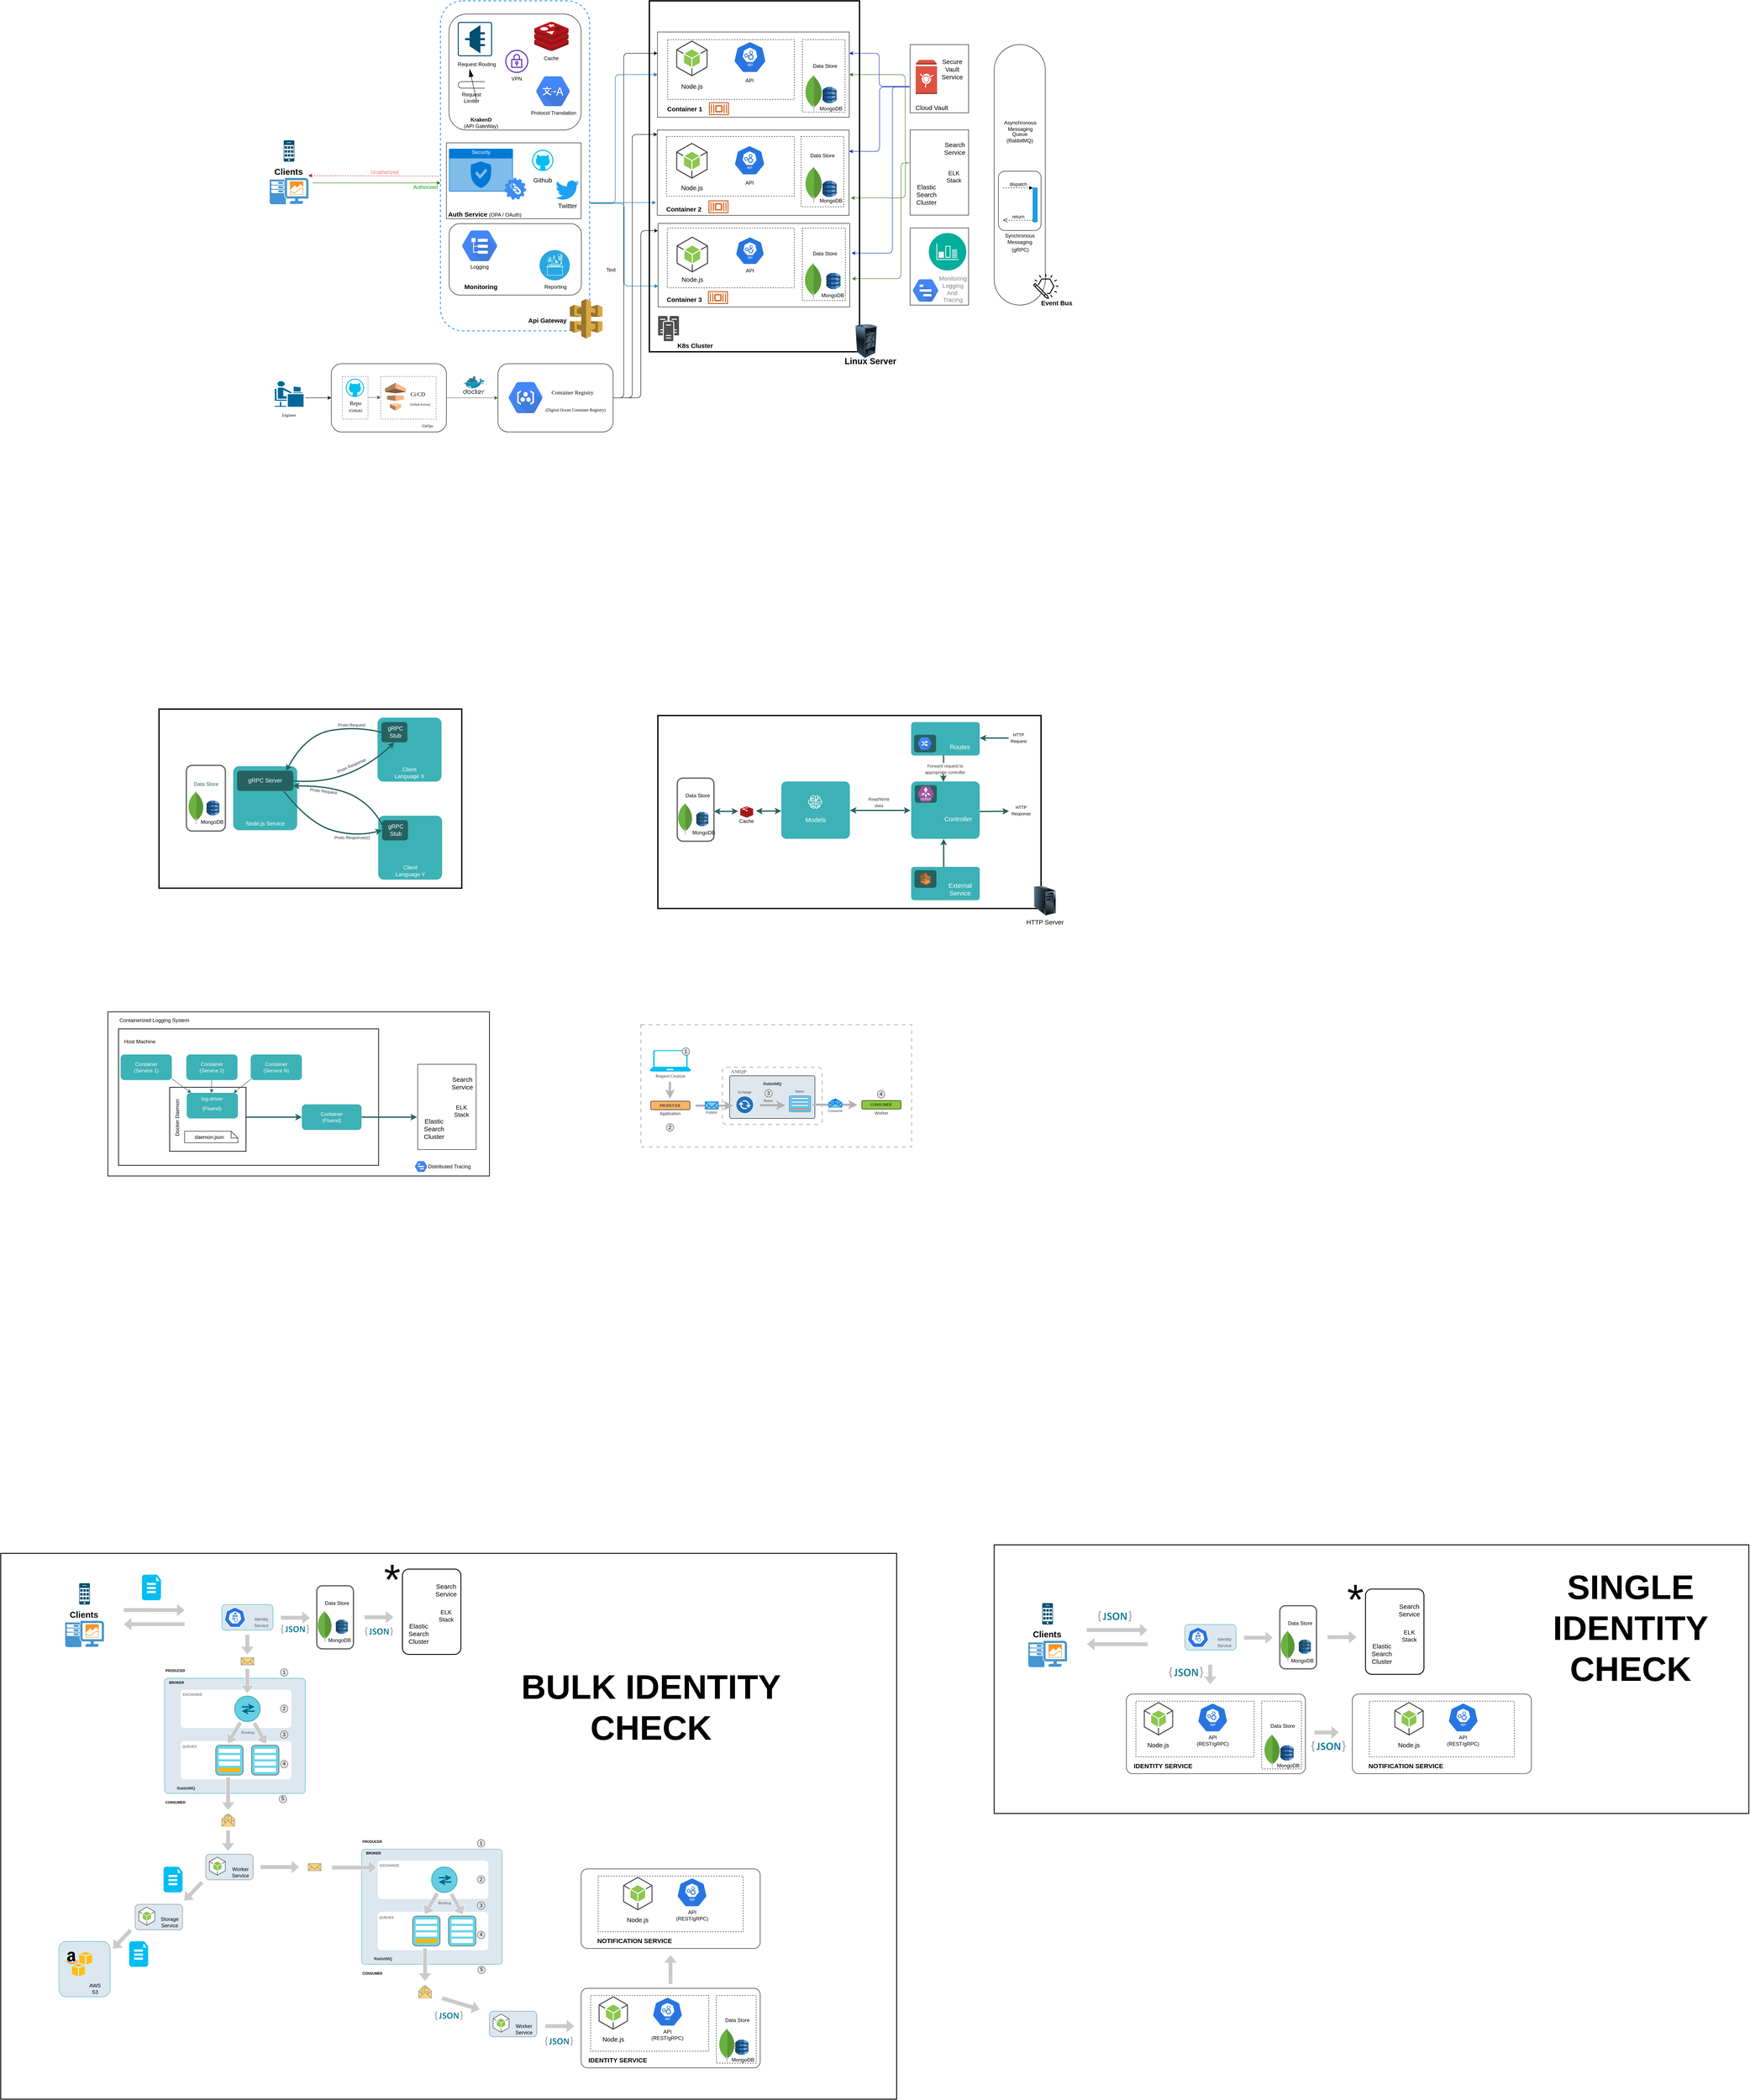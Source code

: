 <mxfile version="14.2.4" type="embed" pages="2">
    <diagram id="6hGFLwfOUW9BJ-s0fimq" name="Page-1">
        <mxGraphModel dx="9602" dy="7377" grid="1" gridSize="10" guides="1" tooltips="1" connect="1" arrows="1" fold="1" page="1" pageScale="1" pageWidth="827" pageHeight="1169" math="0" shadow="0">
            <root>
                <mxCell id="0"/>
                <mxCell id="1" parent="0"/>
                <mxCell id="845" value="" style="rounded=0;whiteSpace=wrap;html=1;strokeColor=#000000;strokeWidth=2;fillColor=none;" vertex="1" parent="1">
                    <mxGeometry x="-681.29" y="3050" width="2101.29" height="1280" as="geometry"/>
                </mxCell>
                <mxCell id="761" value="" style="rounded=1;whiteSpace=wrap;html=1;strokeColor=#3CB2B6;fillColor=#DCE7EF;" vertex="1" parent="1">
                    <mxGeometry x="-544.88" y="3960" width="120" height="130" as="geometry"/>
                </mxCell>
                <mxCell id="673" value="" style="group" parent="1" vertex="1" connectable="0">
                    <mxGeometry x="820" y="1810" width="638.24" height="340" as="geometry"/>
                </mxCell>
                <mxCell id="672" value="" style="rounded=1;whiteSpace=wrap;html=1;dashed=1;strokeColor=#CCCCCC;strokeWidth=3;fillColor=none;arcSize=0;" parent="673" vertex="1">
                    <mxGeometry width="635.24" height="286.79" as="geometry"/>
                </mxCell>
                <mxCell id="661" value="" style="rounded=1;whiteSpace=wrap;html=1;strokeWidth=3;arcSize=7;fillColor=none;dashed=1;strokeColor=#CCCCCC;" parent="673" vertex="1">
                    <mxGeometry x="191.24" y="100" width="234" height="134" as="geometry"/>
                </mxCell>
                <mxCell id="602" value="" style="verticalLabelPosition=bottom;html=1;verticalAlign=top;align=center;strokeColor=none;fillColor=#00BEF2;shape=mxgraph.azure.laptop;pointerEvents=1;rounded=1;" parent="673" vertex="1">
                    <mxGeometry x="20.74" y="60" width="97" height="50" as="geometry"/>
                </mxCell>
                <mxCell id="605" value="" style="group" parent="673" vertex="1" connectable="0">
                    <mxGeometry x="23.24" y="179.5" width="92" height="20" as="geometry"/>
                </mxCell>
                <mxCell id="603" value="" style="rounded=1;whiteSpace=wrap;html=1;strokeWidth=1;fillColor=#FFB366;" parent="605" vertex="1">
                    <mxGeometry width="92" height="20" as="geometry"/>
                </mxCell>
                <mxCell id="604" value="&lt;p&gt;&lt;font face=&quot;Verdana&quot; style=&quot;font-size: 9px&quot;&gt;PRODUCER&lt;/font&gt;&lt;/p&gt;" style="text;html=1;strokeColor=none;fillColor=none;align=center;verticalAlign=middle;whiteSpace=wrap;rounded=0;" parent="605" vertex="1">
                    <mxGeometry x="20" y="0.5" width="51" height="17" as="geometry"/>
                </mxCell>
                <mxCell id="606" value="" style="rounded=1;whiteSpace=wrap;html=1;strokeColor=#000000;strokeWidth=1;arcSize=4;fillColor=#dee7ee;" parent="673" vertex="1">
                    <mxGeometry x="208.24" y="120" width="200" height="100" as="geometry"/>
                </mxCell>
                <mxCell id="608" value="" style="pointerEvents=1;shadow=0;dashed=0;html=1;strokeColor=none;fillColor=#505050;labelPosition=center;verticalLabelPosition=bottom;verticalAlign=top;outlineConnect=0;align=center;shape=mxgraph.office.communications.exchange_active_sync;fillColor=#2072B8;rounded=1;" parent="673" vertex="1">
                    <mxGeometry x="224.24" y="168.5" width="39" height="39" as="geometry"/>
                </mxCell>
                <mxCell id="609" value="&lt;p&gt;&lt;font face=&quot;Verdana&quot; style=&quot;font-size: 8px&quot; color=&quot;#333333&quot;&gt;Exchange&lt;/font&gt;&lt;/p&gt;" style="text;html=1;strokeColor=none;fillColor=none;align=center;verticalAlign=middle;whiteSpace=wrap;rounded=0;" parent="673" vertex="1">
                    <mxGeometry x="218.24" y="149.5" width="51" height="15" as="geometry"/>
                </mxCell>
                <mxCell id="610" value="" style="endArrow=classic;html=1;strokeWidth=5;entryX=0.583;entryY=0.727;entryDx=0;entryDy=0;entryPerimeter=0;strokeColor=#B3B3B3;" parent="673" edge="1">
                    <mxGeometry width="50" height="50" relative="1" as="geometry">
                        <mxPoint x="279.24" y="189" as="sourcePoint"/>
                        <mxPoint x="339.16" y="188.97" as="targetPoint"/>
                    </mxGeometry>
                </mxCell>
                <mxCell id="611" value="&lt;p&gt;&lt;font face=&quot;Verdana&quot; size=&quot;1&quot; color=&quot;#333333&quot;&gt;&lt;i style=&quot;font-size: 8px&quot;&gt;Routes&lt;/i&gt;&lt;/font&gt;&lt;/p&gt;" style="text;html=1;strokeColor=none;fillColor=none;align=center;verticalAlign=middle;whiteSpace=wrap;rounded=0;" parent="673" vertex="1">
                    <mxGeometry x="274.24" y="167" width="50" height="20" as="geometry"/>
                </mxCell>
                <mxCell id="612" value="" style="endArrow=classic;html=1;strokeWidth=5;strokeColor=#B3B3B3;" parent="673" edge="1">
                    <mxGeometry width="50" height="50" relative="1" as="geometry">
                        <mxPoint x="128.24" y="190" as="sourcePoint"/>
                        <mxPoint x="216.24" y="190" as="targetPoint"/>
                    </mxGeometry>
                </mxCell>
                <mxCell id="613" value="" style="html=1;verticalLabelPosition=bottom;align=center;labelBackgroundColor=#ffffff;verticalAlign=top;strokeWidth=2;shadow=0;dashed=0;shape=mxgraph.ios7.icons.mail;rounded=1;fillColor=#7fcce0;strokeColor=#0080F0;" parent="673" vertex="1">
                    <mxGeometry x="151.24" y="181.25" width="30" height="16.5" as="geometry"/>
                </mxCell>
                <mxCell id="616" value="" style="endArrow=classic;html=1;strokeWidth=5;strokeColor=#B3B3B3;exitX=0.927;exitY=0.691;exitDx=0;exitDy=0;exitPerimeter=0;" parent="673" edge="1">
                    <mxGeometry width="50" height="50" relative="1" as="geometry">
                        <mxPoint x="403.158" y="187.65" as="sourcePoint"/>
                        <mxPoint x="508.24" y="188" as="targetPoint"/>
                    </mxGeometry>
                </mxCell>
                <mxCell id="627" value="" style="group" parent="673" vertex="1" connectable="0">
                    <mxGeometry x="268.24" y="128" width="61.76" height="15" as="geometry"/>
                </mxCell>
                <mxCell id="625" value="" style="shape=image;verticalLabelPosition=bottom;labelBackgroundColor=#ffffff;verticalAlign=top;aspect=fixed;imageAspect=0;image=https://cdn.iconscout.com/icon/free/png-256/rabbitmq-282296.png;" parent="627" vertex="1">
                    <mxGeometry x="5.606" y="3" width="12.91" height="12.91" as="geometry"/>
                </mxCell>
                <mxCell id="626" value="&lt;font color=&quot;#333333&quot; style=&quot;font-size: 9px&quot;&gt;&lt;b&gt;RabbitMQ&lt;/b&gt;&lt;/font&gt;" style="text;html=1;strokeColor=none;fillColor=none;align=center;verticalAlign=middle;whiteSpace=wrap;rounded=0;" parent="627" vertex="1">
                    <mxGeometry x="18.728" y="2.36" width="43.032" height="14.29" as="geometry"/>
                </mxCell>
                <mxCell id="636" value="" style="group" parent="673" vertex="1" connectable="0">
                    <mxGeometry x="348.24" y="167" width="50" height="37.5" as="geometry"/>
                </mxCell>
                <mxCell id="630" value="" style="rounded=1;whiteSpace=wrap;html=1;strokeColor=#0080F0;strokeWidth=1;fillColor=#7fcce0;arcSize=6;" parent="636" vertex="1">
                    <mxGeometry width="50" height="37.5" as="geometry"/>
                </mxCell>
                <mxCell id="631" value="" style="rounded=1;whiteSpace=wrap;html=1;strokeColor=#0080F0;strokeWidth=1;fillColor=#FFFFFF;" parent="636" vertex="1">
                    <mxGeometry x="4.167" y="4.167" width="41.667" height="4.167" as="geometry"/>
                </mxCell>
                <mxCell id="632" value="" style="rounded=1;whiteSpace=wrap;html=1;strokeColor=#0080F0;strokeWidth=1;fillColor=#FFFFFF;" parent="636" vertex="1">
                    <mxGeometry x="4.167" y="12.5" width="41.667" height="4.167" as="geometry"/>
                </mxCell>
                <mxCell id="633" value="" style="rounded=1;whiteSpace=wrap;html=1;strokeColor=#0080F0;strokeWidth=1;fillColor=#FFFFFF;" parent="636" vertex="1">
                    <mxGeometry x="4.167" y="20.833" width="41.667" height="4.167" as="geometry"/>
                </mxCell>
                <mxCell id="635" value="" style="rounded=1;whiteSpace=wrap;html=1;strokeColor=#0080F0;strokeWidth=1;fillColor=#FFB366;" parent="636" vertex="1">
                    <mxGeometry x="4.167" y="29.167" width="41.667" height="4.167" as="geometry"/>
                </mxCell>
                <mxCell id="637" value="&lt;p&gt;&lt;font face=&quot;Verdana&quot; style=&quot;font-size: 8px&quot; color=&quot;#333333&quot;&gt;Queue&lt;/font&gt;&lt;/p&gt;" style="text;html=1;strokeColor=none;fillColor=none;align=center;verticalAlign=middle;whiteSpace=wrap;rounded=0;" parent="673" vertex="1">
                    <mxGeometry x="347.24" y="147.5" width="51" height="15" as="geometry"/>
                </mxCell>
                <mxCell id="647" value="&lt;i&gt;&lt;font color=&quot;#333333&quot; style=&quot;font-size: 8px&quot;&gt;Publish&lt;/font&gt;&lt;/i&gt;" style="text;html=1;strokeColor=none;fillColor=none;align=center;verticalAlign=middle;whiteSpace=wrap;rounded=0;" parent="673" vertex="1">
                    <mxGeometry x="146.24" y="194.5" width="40" height="20" as="geometry"/>
                </mxCell>
                <mxCell id="651" value="" style="group" parent="673" vertex="1" connectable="0">
                    <mxGeometry x="88.24" y="50" width="550" height="290" as="geometry"/>
                </mxCell>
                <mxCell id="649" value="" style="ellipse;whiteSpace=wrap;html=1;aspect=fixed;rounded=1;strokeWidth=1;fillColor=#E6E6E6;strokeColor=#4D4D4D;" parent="651" vertex="1">
                    <mxGeometry x="8.667" y="4.493" width="17.418" height="17.418" as="geometry"/>
                </mxCell>
                <mxCell id="650" value="1" style="text;html=1;strokeColor=none;fillColor=none;align=center;verticalAlign=middle;whiteSpace=wrap;rounded=0;" parent="651" vertex="1">
                    <mxGeometry width="34.76" height="26.41" as="geometry"/>
                </mxCell>
                <mxCell id="655" value="" style="group" parent="673" vertex="1" connectable="0">
                    <mxGeometry x="282.24" y="148" width="34.76" height="26.41" as="geometry"/>
                </mxCell>
                <mxCell id="656" value="" style="ellipse;whiteSpace=wrap;html=1;aspect=fixed;rounded=1;strokeWidth=1;fillColor=#E6E6E6;strokeColor=#4D4D4D;" parent="655" vertex="1">
                    <mxGeometry x="8.667" y="4.493" width="17.418" height="17.418" as="geometry"/>
                </mxCell>
                <mxCell id="657" value="3" style="text;html=1;strokeColor=none;fillColor=none;align=center;verticalAlign=middle;whiteSpace=wrap;rounded=0;" parent="655" vertex="1">
                    <mxGeometry width="34.76" height="26.41" as="geometry"/>
                </mxCell>
                <mxCell id="662" value="" style="endArrow=classic;html=1;strokeWidth=5;strokeColor=#B3B3B3;" parent="673" edge="1">
                    <mxGeometry width="50" height="50" relative="1" as="geometry">
                        <mxPoint x="68.24" y="134" as="sourcePoint"/>
                        <mxPoint x="68.24" y="174" as="targetPoint"/>
                    </mxGeometry>
                </mxCell>
                <mxCell id="664" value="&lt;font color=&quot;#333333&quot; style=&quot;font-size: 10px&quot; face=&quot;Verdana&quot;&gt;Request Creation&lt;/font&gt;" style="text;html=1;strokeColor=none;fillColor=none;align=center;verticalAlign=middle;whiteSpace=wrap;rounded=0;dashed=1;" parent="673" vertex="1">
                    <mxGeometry x="18.74" y="110" width="101" height="20" as="geometry"/>
                </mxCell>
                <mxCell id="665" value="&lt;font color=&quot;#333333&quot; style=&quot;font-size: 10px&quot;&gt;Application&lt;/font&gt;" style="text;html=1;strokeColor=none;fillColor=none;align=center;verticalAlign=middle;whiteSpace=wrap;rounded=0;dashed=1;" parent="673" vertex="1">
                    <mxGeometry x="36.87" y="197.75" width="63.5" height="20" as="geometry"/>
                </mxCell>
                <mxCell id="667" value="&lt;b&gt;&lt;font face=&quot;Verdana&quot; color=&quot;#808080&quot;&gt;AMQP&lt;/font&gt;&lt;/b&gt;" style="text;html=1;strokeColor=none;fillColor=none;align=center;verticalAlign=middle;whiteSpace=wrap;rounded=0;dashed=1;fontFamily=Montseratt;FType=g;" parent="673" vertex="1">
                    <mxGeometry x="205.24" y="100" width="49" height="20" as="geometry"/>
                </mxCell>
                <mxCell id="669" value="" style="group" parent="673" vertex="1" connectable="0">
                    <mxGeometry x="518.24" y="150" width="92" height="66.5" as="geometry"/>
                </mxCell>
                <mxCell id="641" value="" style="group" parent="669" vertex="1" connectable="0">
                    <mxGeometry y="28" width="92" height="20" as="geometry"/>
                </mxCell>
                <mxCell id="642" value="" style="rounded=1;whiteSpace=wrap;html=1;strokeWidth=1;fillColor=#8dc73f;" parent="641" vertex="1">
                    <mxGeometry width="92" height="20" as="geometry"/>
                </mxCell>
                <mxCell id="668" value="" style="group" parent="641" vertex="1" connectable="0">
                    <mxGeometry x="20" y="0.5" width="51" height="17" as="geometry"/>
                </mxCell>
                <mxCell id="643" value="&lt;p&gt;&lt;font face=&quot;Verdana&quot; style=&quot;font-size: 9px&quot;&gt;CONSUMER&lt;/font&gt;&lt;/p&gt;" style="text;html=1;strokeColor=none;fillColor=none;align=center;verticalAlign=middle;whiteSpace=wrap;rounded=0;" parent="668" vertex="1">
                    <mxGeometry width="51" height="17" as="geometry"/>
                </mxCell>
                <mxCell id="658" value="" style="group" parent="669" vertex="1" connectable="0">
                    <mxGeometry x="28" width="34.76" height="26.41" as="geometry"/>
                </mxCell>
                <mxCell id="659" value="" style="ellipse;whiteSpace=wrap;html=1;aspect=fixed;rounded=1;strokeWidth=1;fillColor=#E6E6E6;strokeColor=#4D4D4D;" parent="658" vertex="1">
                    <mxGeometry x="8.667" y="4.493" width="17.418" height="17.418" as="geometry"/>
                </mxCell>
                <mxCell id="660" value="4" style="text;html=1;strokeColor=none;fillColor=none;align=center;verticalAlign=middle;whiteSpace=wrap;rounded=0;" parent="658" vertex="1">
                    <mxGeometry width="34.76" height="26.41" as="geometry"/>
                </mxCell>
                <mxCell id="666" value="&lt;font color=&quot;#333333&quot; style=&quot;font-size: 10px&quot;&gt;Worker&lt;/font&gt;" style="text;html=1;strokeColor=none;fillColor=none;align=center;verticalAlign=middle;whiteSpace=wrap;rounded=0;dashed=1;" parent="669" vertex="1">
                    <mxGeometry x="13.5" y="46.5" width="65" height="20" as="geometry"/>
                </mxCell>
                <mxCell id="670" value="" style="group" parent="673" vertex="1" connectable="0">
                    <mxGeometry x="436.24" y="153.5" width="40" height="40" as="geometry"/>
                </mxCell>
                <mxCell id="615" value="" style="html=1;verticalLabelPosition=bottom;align=center;labelBackgroundColor=#ffffff;verticalAlign=top;strokeWidth=2;strokeColor=#0080F0;shadow=0;dashed=0;shape=mxgraph.ios7.icons.envelope_(message);rounded=1;fillColor=#7fcce0;" parent="670" vertex="1">
                    <mxGeometry x="5" y="20.5" width="30" height="19.5" as="geometry"/>
                </mxCell>
                <mxCell id="648" value="&lt;i&gt;&lt;font color=&quot;#333333&quot; style=&quot;font-size: 8px&quot;&gt;Consume&lt;/font&gt;&lt;/i&gt;" style="text;html=1;strokeColor=none;fillColor=none;align=center;verticalAlign=middle;whiteSpace=wrap;rounded=0;" parent="673" vertex="1">
                    <mxGeometry x="436.24" y="190.5" width="40" height="20" as="geometry"/>
                </mxCell>
                <mxCell id="652" value="" style="group" parent="673" vertex="1" connectable="0">
                    <mxGeometry x="51.24" y="228" width="34.76" height="26.41" as="geometry"/>
                </mxCell>
                <mxCell id="653" value="" style="ellipse;whiteSpace=wrap;html=1;aspect=fixed;rounded=1;strokeWidth=1;fillColor=#E6E6E6;strokeColor=#4D4D4D;" parent="652" vertex="1">
                    <mxGeometry x="8.667" y="4.493" width="17.418" height="17.418" as="geometry"/>
                </mxCell>
                <mxCell id="654" value="2" style="text;html=1;strokeColor=none;fillColor=none;align=center;verticalAlign=middle;whiteSpace=wrap;rounded=0;" parent="652" vertex="1">
                    <mxGeometry width="34.76" height="26.41" as="geometry"/>
                </mxCell>
                <mxCell id="689" value="" style="rounded=1;whiteSpace=wrap;html=1;strokeColor=#3CB2B6;fillColor=#DCE7EF;" vertex="1" parent="1">
                    <mxGeometry x="-162.69" y="3170" width="120" height="60" as="geometry"/>
                </mxCell>
                <mxCell id="705" value="" style="whiteSpace=wrap;html=1;strokeColor=#3CB2B6;fillColor=#dce7ef;rotation=0;rounded=1;arcSize=3;" vertex="1" parent="1">
                    <mxGeometry x="-296.88" y="3343" width="330" height="270" as="geometry"/>
                </mxCell>
                <mxCell id="2" value="" style="shape=mxgraph.cisco.people.androgenous_person;html=1;dashed=0;fillColor=#036897;strokeColor=#ffffff;strokeWidth=2;verticalLabelPosition=bottom;verticalAlign=top" parent="1" vertex="1">
                    <mxGeometry x="-40" y="300" width="70" height="62" as="geometry"/>
                </mxCell>
                <mxCell id="3" value="" style="endArrow=classic;html=1;entryX=0;entryY=0.5;entryDx=0;entryDy=0;" parent="1" target="4" edge="1">
                    <mxGeometry width="50" height="50" relative="1" as="geometry">
                        <mxPoint x="33" y="340" as="sourcePoint"/>
                        <mxPoint x="93" y="340" as="targetPoint"/>
                    </mxGeometry>
                </mxCell>
                <mxCell id="21" value="" style="edgeStyle=orthogonalEdgeStyle;rounded=0;orthogonalLoop=1;jettySize=auto;html=1;opacity=60;" parent="1" source="4" target="20" edge="1">
                    <mxGeometry relative="1" as="geometry"/>
                </mxCell>
                <mxCell id="20" value="" style="rounded=1;whiteSpace=wrap;html=1;fillColor=none;" parent="1" vertex="1">
                    <mxGeometry x="485" y="260" width="270" height="160" as="geometry"/>
                </mxCell>
                <mxCell id="18" value="&lt;font face=&quot;Verdana&quot; style=&quot;font-size: 9px&quot;&gt;Engineer&lt;/font&gt;" style="text;html=1;strokeColor=none;fillColor=none;align=center;verticalAlign=middle;whiteSpace=wrap;rounded=0;" parent="1" vertex="1">
                    <mxGeometry x="-25" y="375" width="40" height="10" as="geometry"/>
                </mxCell>
                <mxCell id="22" value="" style="aspect=fixed;html=1;points=[];align=center;image;fontSize=12;image=img/lib/mscae/Docker.svg;rounded=0;dashed=1;fillColor=none;" parent="1" vertex="1">
                    <mxGeometry x="403" y="290" width="50" height="41" as="geometry"/>
                </mxCell>
                <mxCell id="30" value="&lt;font face=&quot;Verdana&quot; style=&quot;font-size: 13px&quot;&gt;Container Registry&lt;/font&gt;" style="text;html=1;strokeColor=none;fillColor=none;align=center;verticalAlign=middle;whiteSpace=wrap;rounded=0;" parent="1" vertex="1">
                    <mxGeometry x="595" y="317" width="130" height="20" as="geometry"/>
                </mxCell>
                <mxCell id="31" value="&lt;font face=&quot;Verdana&quot; size=&quot;1&quot;&gt;(Digital Ocean Container Registry)&lt;/font&gt;" style="text;html=1;strokeColor=none;fillColor=none;align=center;verticalAlign=middle;whiteSpace=wrap;rounded=0;" parent="1" vertex="1">
                    <mxGeometry x="570" y="359" width="193.5" height="18" as="geometry"/>
                </mxCell>
                <mxCell id="32" value="" style="shape=mxgraph.gcp.compute.container_registry;html=1;fillColor=#4387FD;gradientColor=#4683EA;strokeColor=none;verticalLabelPosition=bottom;verticalAlign=top;align=center;rounded=0;dashed=1;" parent="1" vertex="1">
                    <mxGeometry x="510" y="303" width="79.5" height="73" as="geometry"/>
                </mxCell>
                <mxCell id="91" value="" style="edgeStyle=elbowEdgeStyle;elbow=horizontal;endArrow=classic;html=1;entryX=0;entryY=0.25;entryDx=0;entryDy=0;exitX=1;exitY=0.5;exitDx=0;exitDy=0;" parent="1" source="20" target="36" edge="1">
                    <mxGeometry width="50" height="50" relative="1" as="geometry">
                        <mxPoint x="770" y="290" as="sourcePoint"/>
                        <mxPoint x="822.15" y="-545.8" as="targetPoint"/>
                        <Array as="points">
                            <mxPoint x="780" y="320"/>
                            <mxPoint x="800" y="-140"/>
                        </Array>
                    </mxGeometry>
                </mxCell>
                <mxCell id="92" value="" style="edgeStyle=elbowEdgeStyle;elbow=horizontal;endArrow=classic;html=1;entryX=0;entryY=0.052;entryDx=0;entryDy=0;entryPerimeter=0;" parent="1" target="37" edge="1">
                    <mxGeometry width="50" height="50" relative="1" as="geometry">
                        <mxPoint x="772" y="340" as="sourcePoint"/>
                        <mxPoint x="860" y="-302" as="targetPoint"/>
                        <Array as="points">
                            <mxPoint x="800" y="30"/>
                        </Array>
                    </mxGeometry>
                </mxCell>
                <mxCell id="93" value="" style="edgeStyle=elbowEdgeStyle;elbow=horizontal;endArrow=classic;html=1;exitX=1;exitY=0.5;exitDx=0;exitDy=0;" parent="1" source="20" edge="1">
                    <mxGeometry width="50" height="50" relative="1" as="geometry">
                        <mxPoint x="771" y="391" as="sourcePoint"/>
                        <mxPoint x="860" y="-52" as="targetPoint"/>
                        <Array as="points">
                            <mxPoint x="820" y="170"/>
                        </Array>
                    </mxGeometry>
                </mxCell>
                <mxCell id="98" value="&lt;b style=&quot;font-family: &amp;#34;helvetica&amp;#34; ; font-style: normal ; letter-spacing: normal ; text-align: center ; text-indent: 0px ; text-transform: none ; word-spacing: 0px ; background-color: rgb(248 , 249 , 250)&quot;&gt;&lt;font style=&quot;font-size: 20px&quot;&gt;Linux Server&lt;/font&gt;&lt;/b&gt;" style="text;whiteSpace=wrap;html=1;" parent="1" vertex="1">
                    <mxGeometry x="1296" y="235" width="130" height="30" as="geometry"/>
                </mxCell>
                <mxCell id="102" value="" style="shadow=0;dashed=0;html=1;strokeColor=none;fillColor=#4495D1;labelPosition=center;verticalLabelPosition=bottom;verticalAlign=top;align=center;outlineConnect=0;shape=mxgraph.veeam.one_client;rounded=0;" parent="1" vertex="1">
                    <mxGeometry x="-50.4" y="-175.65" width="90.8" height="61.6" as="geometry"/>
                </mxCell>
                <mxCell id="103" value="" style="points=[[0.015,0.015,0],[0.985,0.015,0],[0.985,0.985,0],[0.015,0.985,0],[0.25,0,0],[0.5,0,0],[0.75,0,0],[1,0.25,0],[1,0.5,0],[1,0.75,0],[0.75,1,0],[0.5,1,0],[0.25,1,0],[0,0.75,0],[0,0.5,0],[0,0.25,0]];verticalLabelPosition=bottom;html=1;verticalAlign=top;aspect=fixed;align=center;pointerEvents=1;shape=mxgraph.cisco19.cell_phone;fillColor=#005073;strokeColor=none;rounded=0;" parent="1" vertex="1">
                    <mxGeometry x="-17.6" y="-263.95" width="25" height="50" as="geometry"/>
                </mxCell>
                <mxCell id="105" value="&lt;font size=&quot;1&quot;&gt;&lt;b style=&quot;font-size: 20px&quot;&gt;Clients&lt;/b&gt;&lt;/font&gt;" style="text;html=1;strokeColor=none;fillColor=none;align=center;verticalAlign=middle;whiteSpace=wrap;rounded=0;" parent="1" vertex="1">
                    <mxGeometry x="-41" y="-215.65" width="70" height="48.7" as="geometry"/>
                </mxCell>
                <mxCell id="124" value="" style="rounded=0;whiteSpace=wrap;html=1;shadow=0;glass=0;comic=0;strokeWidth=1;fillColor=none;" parent="1" vertex="1">
                    <mxGeometry x="1451.64" y="-58.44" width="137.11" height="181" as="geometry"/>
                </mxCell>
                <mxCell id="143" value="&lt;font color=&quot;#ff6666&quot;&gt;Unathorized&lt;/font&gt;" style="text;html=1;strokeColor=none;fillColor=none;align=center;verticalAlign=middle;whiteSpace=wrap;rounded=0;shadow=0;glass=0;comic=0;" parent="1" vertex="1">
                    <mxGeometry x="174" y="-199" width="91" height="20" as="geometry"/>
                </mxCell>
                <mxCell id="144" value="&lt;font color=&quot;#009900&quot;&gt;Authorized&lt;/font&gt;" style="text;html=1;strokeColor=none;fillColor=none;align=center;verticalAlign=middle;whiteSpace=wrap;rounded=0;shadow=0;glass=0;comic=0;" parent="1" vertex="1">
                    <mxGeometry x="276" y="-163.8" width="78" height="20" as="geometry"/>
                </mxCell>
                <mxCell id="148" value="" style="edgeStyle=elbowEdgeStyle;elbow=horizontal;endArrow=classic;html=1;exitX=1.005;exitY=0.613;exitDx=0;exitDy=0;fillColor=#1ba1e2;strokeColor=#006EAF;exitPerimeter=0;" parent="1" source="179" target="36" edge="1">
                    <mxGeometry width="50" height="50" relative="1" as="geometry">
                        <mxPoint x="700" y="-220" as="sourcePoint"/>
                        <mxPoint x="740" y="-270" as="targetPoint"/>
                        <Array as="points">
                            <mxPoint x="760" y="-290"/>
                        </Array>
                    </mxGeometry>
                </mxCell>
                <mxCell id="149" value="" style="edgeStyle=elbowEdgeStyle;elbow=horizontal;endArrow=classic;html=1;exitX=1.005;exitY=0.614;exitDx=0;exitDy=0;exitPerimeter=0;fillColor=#1ba1e2;strokeColor=#006EAF;entryX=0;entryY=0.75;entryDx=0;entryDy=0;" parent="1" source="179" target="38" edge="1">
                    <mxGeometry width="50" height="50" relative="1" as="geometry">
                        <mxPoint x="700" y="-120" as="sourcePoint"/>
                        <mxPoint x="830" y="80" as="targetPoint"/>
                    </mxGeometry>
                </mxCell>
                <mxCell id="150" value="" style="endArrow=classic;html=1;entryX=-0.007;entryY=0.851;entryDx=0;entryDy=0;entryPerimeter=0;fillColor=#1ba1e2;strokeColor=#006EAF;" parent="1" target="37" edge="1">
                    <mxGeometry width="50" height="50" relative="1" as="geometry">
                        <mxPoint x="700" y="-118" as="sourcePoint"/>
                        <mxPoint x="743" y="-214" as="targetPoint"/>
                    </mxGeometry>
                </mxCell>
                <mxCell id="151" value="" style="endArrow=classic;html=1;entryX=0.006;entryY=0.55;entryDx=0;entryDy=0;entryPerimeter=0;fillColor=#60a917;strokeColor=#2D7600;" parent="1" edge="1">
                    <mxGeometry width="50" height="50" relative="1" as="geometry">
                        <mxPoint x="50" y="-164" as="sourcePoint"/>
                        <mxPoint x="350.058" y="-163.95" as="targetPoint"/>
                    </mxGeometry>
                </mxCell>
                <mxCell id="152" value="" style="endArrow=classic;html=1;entryX=0;entryY=1;entryDx=0;entryDy=0;exitX=-0.015;exitY=0.446;exitDx=0;exitDy=0;exitPerimeter=0;dashed=1;fillColor=#d80073;strokeColor=#A50040;" parent="1" edge="1">
                    <mxGeometry width="50" height="50" relative="1" as="geometry">
                        <mxPoint x="344.855" y="-179.774" as="sourcePoint"/>
                        <mxPoint x="40.4" y="-181.18" as="targetPoint"/>
                    </mxGeometry>
                </mxCell>
                <mxCell id="153" value="" style="aspect=fixed;perimeter=ellipsePerimeter;html=1;align=center;shadow=0;dashed=0;fontColor=#4277BB;labelBackgroundColor=#ffffff;fontSize=12;spacingTop=3;image;image=img/lib/ibm/management/monitoring_metrics.svg;rounded=1;glass=0;comic=0;strokeWidth=1;fillColor=none;" parent="1" vertex="1">
                    <mxGeometry x="1495.5" y="-46.44" width="88" height="88" as="geometry"/>
                </mxCell>
                <mxCell id="154" value="&lt;font style=&quot;font-size: 14px&quot; color=&quot;#808080&quot;&gt;Monitoring&lt;br&gt;Logging&lt;br&gt;And&amp;nbsp;&lt;br&gt;Tracing&lt;/font&gt;" style="text;html=1;strokeColor=none;fillColor=none;align=center;verticalAlign=middle;whiteSpace=wrap;rounded=0;shadow=0;glass=0;comic=0;" parent="1" vertex="1">
                    <mxGeometry x="1532.22" y="62" width="40" height="45" as="geometry"/>
                </mxCell>
                <mxCell id="155" value="" style="shape=mxgraph.gcp.management_tools.trace;html=1;fillColor=#4387FD;gradientColor=#4683EA;strokeColor=none;verticalLabelPosition=bottom;verticalAlign=top;align=center;rounded=1;shadow=0;glass=0;comic=0;" parent="1" vertex="1">
                    <mxGeometry x="1457.78" y="62" width="60" height="52.56" as="geometry"/>
                </mxCell>
                <mxCell id="166" value="Text" style="text;html=1;strokeColor=none;fillColor=none;align=center;verticalAlign=middle;whiteSpace=wrap;rounded=0;shadow=0;glass=1;comic=0;" parent="1" vertex="1">
                    <mxGeometry x="730" y="30" width="40" height="20" as="geometry"/>
                </mxCell>
                <mxCell id="170" value="&lt;font style=&quot;font-size: 15px&quot;&gt;&lt;b&gt;Event Bus&lt;/b&gt;&lt;/font&gt;" style="text;html=1;strokeColor=none;fillColor=none;align=center;verticalAlign=middle;whiteSpace=wrap;rounded=0;shadow=0;glass=0;comic=0;" parent="1" vertex="1">
                    <mxGeometry x="1755.75" y="107" width="79" height="20" as="geometry"/>
                </mxCell>
                <mxCell id="172" value="" style="edgeStyle=elbowEdgeStyle;elbow=horizontal;endArrow=classic;html=1;entryX=1;entryY=0.25;entryDx=0;entryDy=0;fillColor=#0050ef;strokeColor=#001DBC;exitX=-0.017;exitY=0.614;exitDx=0;exitDy=0;exitPerimeter=0;" parent="1" source="122" target="36" edge="1">
                    <mxGeometry width="50" height="50" relative="1" as="geometry">
                        <mxPoint x="1450" y="-410" as="sourcePoint"/>
                        <mxPoint x="1360" y="-460" as="targetPoint"/>
                    </mxGeometry>
                </mxCell>
                <mxCell id="173" value="" style="edgeStyle=elbowEdgeStyle;elbow=horizontal;endArrow=classic;html=1;entryX=1;entryY=0.25;entryDx=0;entryDy=0;fillColor=#0050ef;strokeColor=#001DBC;" parent="1" target="37" edge="1">
                    <mxGeometry width="50" height="50" relative="1" as="geometry">
                        <mxPoint x="1451" y="-389" as="sourcePoint"/>
                        <mxPoint x="1310" y="-447" as="targetPoint"/>
                    </mxGeometry>
                </mxCell>
                <mxCell id="174" value="" style="edgeStyle=elbowEdgeStyle;elbow=horizontal;endArrow=classic;html=1;entryX=1.01;entryY=0.355;entryDx=0;entryDy=0;entryPerimeter=0;fillColor=#0050ef;strokeColor=#001DBC;" parent="1" target="38" edge="1">
                    <mxGeometry width="50" height="50" relative="1" as="geometry">
                        <mxPoint x="1450" y="-390" as="sourcePoint"/>
                        <mxPoint x="1315.28" y="-192" as="targetPoint"/>
                        <Array as="points">
                            <mxPoint x="1410" y="-170"/>
                        </Array>
                    </mxGeometry>
                </mxCell>
                <mxCell id="175" value="" style="edgeStyle=elbowEdgeStyle;elbow=horizontal;endArrow=classic;html=1;fillColor=#60a917;strokeColor=#2D7600;entryX=1.012;entryY=0.661;entryDx=0;entryDy=0;entryPerimeter=0;exitX=-0.007;exitY=0.388;exitDx=0;exitDy=0;exitPerimeter=0;" parent="1" source="123" target="38" edge="1">
                    <mxGeometry width="50" height="50" relative="1" as="geometry">
                        <mxPoint x="1450" y="-221" as="sourcePoint"/>
                        <mxPoint x="1321.465" y="122.56" as="targetPoint"/>
                        <Array as="points">
                            <mxPoint x="1430" y="-43.58"/>
                        </Array>
                    </mxGeometry>
                </mxCell>
                <mxCell id="176" value="" style="edgeStyle=elbowEdgeStyle;elbow=horizontal;endArrow=classic;html=1;fillColor=#60a917;strokeColor=#2D7600;entryX=1.01;entryY=0.796;entryDx=0;entryDy=0;entryPerimeter=0;" parent="1" target="37" edge="1">
                    <mxGeometry width="50" height="50" relative="1" as="geometry">
                        <mxPoint x="1450" y="-211" as="sourcePoint"/>
                        <mxPoint x="1325.394" y="70.556" as="targetPoint"/>
                        <Array as="points">
                            <mxPoint x="1440" y="-33.58"/>
                        </Array>
                    </mxGeometry>
                </mxCell>
                <mxCell id="178" value="" style="edgeStyle=elbowEdgeStyle;elbow=horizontal;endArrow=classic;html=1;fillColor=#60a917;strokeColor=#2D7600;entryX=1;entryY=0.5;entryDx=0;entryDy=0;" parent="1" target="36" edge="1">
                    <mxGeometry width="50" height="50" relative="1" as="geometry">
                        <mxPoint x="1450" y="-211" as="sourcePoint"/>
                        <mxPoint x="1325.394" y="70.556" as="targetPoint"/>
                        <Array as="points">
                            <mxPoint x="1440" y="-33.58"/>
                        </Array>
                    </mxGeometry>
                </mxCell>
                <mxCell id="225" value="" style="group" parent="1" vertex="1" connectable="0">
                    <mxGeometry x="1013.24" y="-488.44" width="575.51" height="334.44" as="geometry"/>
                </mxCell>
                <mxCell id="226" value="" style="group" parent="225" vertex="1" connectable="0">
                    <mxGeometry x="438.4" width="137.11" height="168" as="geometry"/>
                </mxCell>
                <mxCell id="275" value="" style="group" parent="226" vertex="1" connectable="0">
                    <mxGeometry width="137.11" height="168" as="geometry"/>
                </mxCell>
                <mxCell id="122" value="" style="rounded=0;whiteSpace=wrap;html=1;shadow=0;glass=0;comic=0;strokeWidth=1;fillColor=none;" parent="275" vertex="1">
                    <mxGeometry width="137.11" height="160" as="geometry"/>
                </mxCell>
                <mxCell id="129" value="" style="outlineConnect=0;dashed=0;verticalLabelPosition=bottom;verticalAlign=top;align=center;html=1;shape=mxgraph.aws3.vault;fillColor=#E05243;gradientColor=none;rounded=1;shadow=0;glass=0;comic=0;strokeWidth=1;" parent="275" vertex="1">
                    <mxGeometry x="13.11" y="36" width="50" height="80" as="geometry"/>
                </mxCell>
                <mxCell id="130" value="&lt;font style=&quot;font-size: 15px&quot;&gt;Cloud Vault&lt;/font&gt;" style="text;html=1;strokeColor=none;fillColor=none;align=center;verticalAlign=middle;whiteSpace=wrap;rounded=0;shadow=0;glass=0;comic=0;" parent="275" vertex="1">
                    <mxGeometry x="2.14" y="126" width="96.97" height="42" as="geometry"/>
                </mxCell>
                <mxCell id="146" value="&lt;font style=&quot;font-size: 15px&quot;&gt;Secure Vault Service&lt;/font&gt;" style="text;html=1;strokeColor=none;fillColor=none;align=center;verticalAlign=middle;whiteSpace=wrap;rounded=0;shadow=0;glass=0;comic=0;" parent="275" vertex="1">
                    <mxGeometry x="61.73" y="21" width="75.38" height="73" as="geometry"/>
                </mxCell>
                <mxCell id="224" value="" style="group" parent="225" vertex="1" connectable="0">
                    <mxGeometry y="236.44" width="123.53" height="98" as="geometry"/>
                </mxCell>
                <mxCell id="68" value="" style="html=1;dashed=0;whitespace=wrap;fillColor=#2875E2;strokeColor=#ffffff;points=[[0.005,0.63,0],[0.1,0.2,0],[0.9,0.2,0],[0.5,0,0],[0.995,0.63,0],[0.72,0.99,0],[0.5,1,0],[0.28,0.99,0]];shape=mxgraph.kubernetes.icon;prIcon=api;rounded=0;" parent="224" vertex="1">
                    <mxGeometry width="123.53" height="70" as="geometry"/>
                </mxCell>
                <mxCell id="71" value="API" style="text;html=1;strokeColor=none;fillColor=none;align=center;verticalAlign=middle;whiteSpace=wrap;rounded=0;" parent="224" vertex="1">
                    <mxGeometry x="41.76" y="78" width="40" height="20" as="geometry"/>
                </mxCell>
                <UserObject label="" id="264">
                    <mxCell style="group" parent="1" vertex="1" connectable="0">
                        <mxGeometry x="94" y="260" width="270" height="160" as="geometry"/>
                    </mxCell>
                </UserObject>
                <mxCell id="4" value="" style="rounded=1;whiteSpace=wrap;html=1;fillColor=none;" parent="264" vertex="1">
                    <mxGeometry width="270" height="160" as="geometry"/>
                </mxCell>
                <mxCell id="5" value="" style="rounded=0;whiteSpace=wrap;html=1;fillColor=none;dashed=1;opacity=60;" parent="264" vertex="1">
                    <mxGeometry x="26" y="30" width="60" height="100" as="geometry"/>
                </mxCell>
                <mxCell id="6" value="&lt;font face=&quot;Verdana&quot; style=&quot;font-size: 9px&quot;&gt;(Github)&lt;/font&gt;" style="text;html=1;strokeColor=none;fillColor=none;align=center;verticalAlign=middle;whiteSpace=wrap;rounded=0;" parent="264" vertex="1">
                    <mxGeometry x="37" y="104" width="40" height="10" as="geometry"/>
                </mxCell>
                <mxCell id="7" value="" style="verticalLabelPosition=bottom;html=1;verticalAlign=top;align=center;strokeColor=none;fillColor=#00BEF2;shape=mxgraph.azure.github_code;pointerEvents=1;" parent="264" vertex="1">
                    <mxGeometry x="34" y="35" width="43" height="43" as="geometry"/>
                </mxCell>
                <mxCell id="8" value="" style="rounded=0;whiteSpace=wrap;html=1;fillColor=none;dashed=1;opacity=60;" parent="264" vertex="1">
                    <mxGeometry x="116" y="30" width="130" height="100" as="geometry"/>
                </mxCell>
                <mxCell id="13" value="" style="endArrow=classic;html=1;opacity=60;" parent="264" edge="1">
                    <mxGeometry width="50" height="50" relative="1" as="geometry">
                        <mxPoint x="86" y="79" as="sourcePoint"/>
                        <mxPoint x="116" y="79" as="targetPoint"/>
                    </mxGeometry>
                </mxCell>
                <mxCell id="14" value="&lt;font face=&quot;Verdana&quot; style=&quot;font-size: 13px&quot;&gt;Ci/CD&lt;/font&gt;" style="text;html=1;strokeColor=none;fillColor=none;align=center;verticalAlign=middle;whiteSpace=wrap;rounded=0;" parent="264" vertex="1">
                    <mxGeometry x="183" y="59" width="40" height="23" as="geometry"/>
                </mxCell>
                <mxCell id="15" value="&lt;font face=&quot;Verdana&quot; style=&quot;font-size: 7px&quot;&gt;(Github Actions)&lt;/font&gt;" style="text;html=1;strokeColor=none;fillColor=none;align=center;verticalAlign=middle;whiteSpace=wrap;rounded=0;" parent="264" vertex="1">
                    <mxGeometry x="179" y="89" width="60" height="10" as="geometry"/>
                </mxCell>
                <mxCell id="16" value="" style="outlineConnect=0;dashed=0;verticalLabelPosition=bottom;verticalAlign=top;align=center;html=1;shape=mxgraph.aws3.data_pipeline;fillColor=#F58534;gradientColor=none;rounded=0;opacity=60;" parent="264" vertex="1">
                    <mxGeometry x="126" y="44.67" width="49" height="65.33" as="geometry"/>
                </mxCell>
                <mxCell id="19" value="&lt;font face=&quot;Verdana&quot; style=&quot;font-size: 9px&quot;&gt;GitOps&lt;/font&gt;" style="text;html=1;strokeColor=none;fillColor=none;align=center;verticalAlign=middle;whiteSpace=wrap;rounded=0;" parent="264" vertex="1">
                    <mxGeometry x="206" y="140" width="40" height="10" as="geometry"/>
                </mxCell>
                <mxCell id="33" value="&lt;font face=&quot;Verdana&quot; style=&quot;font-size: 13px&quot;&gt;Repo&lt;/font&gt;" style="text;html=1;strokeColor=none;fillColor=none;align=center;verticalAlign=middle;whiteSpace=wrap;rounded=0;" parent="264" vertex="1">
                    <mxGeometry x="37" y="80.5" width="40" height="22.5" as="geometry"/>
                </mxCell>
                <mxCell id="267" value="" style="group" parent="1" vertex="1" connectable="0">
                    <mxGeometry x="1450" y="-292.44" width="140.72" height="204" as="geometry"/>
                </mxCell>
                <mxCell id="123" value="" style="rounded=0;whiteSpace=wrap;html=1;shadow=0;glass=0;comic=0;strokeWidth=1;fillColor=none;" parent="267" vertex="1">
                    <mxGeometry x="1.64" y="4" width="137.11" height="200" as="geometry"/>
                </mxCell>
                <mxCell id="137" value="&lt;span style=&quot;font-size: 15px&quot;&gt;Elastic&lt;br&gt;Search&lt;br&gt;Cluster&lt;br&gt;&lt;/span&gt;" style="text;html=1;strokeColor=none;fillColor=none;align=center;verticalAlign=middle;whiteSpace=wrap;rounded=0;shadow=0;glass=0;comic=0;" parent="267" vertex="1">
                    <mxGeometry y="117" width="79.5" height="76.77" as="geometry"/>
                </mxCell>
                <mxCell id="140" value="&lt;font style=&quot;font-size: 15px&quot;&gt;Search Service&lt;/font&gt;" style="text;html=1;strokeColor=none;fillColor=none;align=center;verticalAlign=middle;whiteSpace=wrap;rounded=0;shadow=0;glass=0;comic=0;" parent="267" vertex="1">
                    <mxGeometry x="78.75" width="54.75" height="95" as="geometry"/>
                </mxCell>
                <mxCell id="141" value="&lt;font style=&quot;font-size: 14px&quot;&gt;ELK&lt;br&gt;Stack&lt;/font&gt;" style="text;html=1;strokeColor=none;fillColor=none;align=center;verticalAlign=middle;whiteSpace=wrap;rounded=0;shadow=0;glass=0;comic=0;" parent="267" vertex="1">
                    <mxGeometry x="67.72" y="81" width="73" height="64" as="geometry"/>
                </mxCell>
                <mxCell id="235" value="" style="shape=image;verticalLabelPosition=bottom;labelBackgroundColor=#ffffff;verticalAlign=top;aspect=fixed;imageAspect=0;image=https://www.elastic.co/static-res/images/elastic-logo-200.png;" parent="267" vertex="1">
                    <mxGeometry x="12.75" y="52.44" width="67.25" height="67.25" as="geometry"/>
                </mxCell>
                <mxCell id="276" value="" style="group" parent="1" vertex="1" connectable="0">
                    <mxGeometry x="350" y="-591" width="350" height="774" as="geometry"/>
                </mxCell>
                <mxCell id="179" value="" style="rounded=1;whiteSpace=wrap;html=1;shadow=0;glass=0;comic=0;strokeWidth=2;fillColor=none;dashed=1;strokeColor=#3399FF;" parent="276" vertex="1">
                    <mxGeometry width="350" height="774" as="geometry"/>
                </mxCell>
                <mxCell id="106" value="Security" style="html=1;strokeColor=none;fillColor=#0079D6;labelPosition=center;verticalLabelPosition=middle;verticalAlign=top;align=center;fontSize=12;outlineConnect=0;spacingTop=-6;fontColor=#FFFFFF;shape=mxgraph.sitemap.security;rounded=0;" parent="276" vertex="1">
                    <mxGeometry x="20" y="346.7" width="150" height="100.5" as="geometry"/>
                </mxCell>
                <mxCell id="110" value="" style="rounded=0;whiteSpace=wrap;html=1;strokeWidth=1;fillColor=none;" parent="276" vertex="1">
                    <mxGeometry x="14" y="333" width="316" height="178" as="geometry"/>
                </mxCell>
                <mxCell id="114" value="" style="dashed=0;outlineConnect=0;html=1;align=center;labelPosition=center;verticalLabelPosition=bottom;verticalAlign=top;shape=mxgraph.weblogos.twitter;fillColor=#1DA1F2;strokeColor=none;rounded=0;" parent="276" vertex="1">
                    <mxGeometry x="270" y="419.87" width="55" height="48.13" as="geometry"/>
                </mxCell>
                <mxCell id="115" value="" style="verticalLabelPosition=bottom;html=1;verticalAlign=top;align=center;strokeColor=none;fillColor=#00BEF2;shape=mxgraph.azure.github_code;pointerEvents=1;rounded=0;" parent="276" vertex="1">
                    <mxGeometry x="215" y="349" width="50" height="50" as="geometry"/>
                </mxCell>
                <mxCell id="116" value="&lt;font style=&quot;font-size: 15px&quot;&gt;Twitter&lt;/font&gt;" style="text;html=1;strokeColor=none;fillColor=none;align=center;verticalAlign=middle;whiteSpace=wrap;rounded=0;" parent="276" vertex="1">
                    <mxGeometry x="277.5" y="469.9" width="40" height="20" as="geometry"/>
                </mxCell>
                <mxCell id="117" value="&lt;font style=&quot;font-size: 15px&quot;&gt;Github&lt;/font&gt;" style="text;html=1;strokeColor=none;fillColor=none;align=center;verticalAlign=middle;whiteSpace=wrap;rounded=0;" parent="276" vertex="1">
                    <mxGeometry x="220" y="409.65" width="40" height="20" as="geometry"/>
                </mxCell>
                <mxCell id="119" value="" style="html=1;aspect=fixed;strokeColor=none;shadow=0;align=center;verticalAlign=top;fillColor=#3B8DF1;shape=mxgraph.gcp2.gear_chain;rounded=0;" parent="276" vertex="1">
                    <mxGeometry x="150" y="415.35" width="51" height="51" as="geometry"/>
                </mxCell>
                <mxCell id="182" value="&lt;font style=&quot;font-size: 15px&quot;&gt;&lt;b&gt;Api Gateway&lt;/b&gt;&lt;/font&gt;" style="text;html=1;strokeColor=none;fillColor=none;align=center;verticalAlign=middle;whiteSpace=wrap;rounded=0;shadow=0;glass=0;dashed=1;comic=0;" parent="276" vertex="1">
                    <mxGeometry x="201" y="739" width="100" height="20" as="geometry"/>
                </mxCell>
                <mxCell id="183" value="" style="rounded=1;whiteSpace=wrap;html=1;shadow=0;glass=0;comic=0;strokeColor=#000000;strokeWidth=1;fillColor=none;" parent="276" vertex="1">
                    <mxGeometry x="20" y="31" width="310" height="272" as="geometry"/>
                </mxCell>
                <mxCell id="184" value="&lt;font&gt;&lt;span style=&quot;font-weight: bold ; font-size: 15px&quot;&gt;Auth Service &lt;/span&gt;&lt;font style=&quot;font-size: 12px&quot;&gt;(OPA / OAuth)&lt;/font&gt;&lt;/font&gt;" style="text;html=1;strokeColor=none;fillColor=none;align=center;verticalAlign=middle;whiteSpace=wrap;rounded=0;" parent="276" vertex="1">
                    <mxGeometry x="14" y="489.9" width="180" height="20" as="geometry"/>
                </mxCell>
                <mxCell id="187" value="" style="points=[[0.015,0.015,0],[0.985,0.015,0],[0.985,0.985,0],[0.015,0.985,0],[0.25,0,0],[0.5,0,0],[0.75,0,0],[1,0.25,0],[1,0.5,0],[1,0.75,0],[0.75,1,0],[0.5,1,0],[0.25,1,0],[0,0.75,0],[0,0.5,0],[0,0.25,0]];verticalLabelPosition=bottom;html=1;verticalAlign=top;aspect=fixed;align=center;pointerEvents=1;shape=mxgraph.cisco19.rect;prIcon=cisco_15800;fillColor=none;strokeColor=#005073;rounded=1;shadow=0;glass=0;comic=0;" parent="276" vertex="1">
                    <mxGeometry x="40.72" y="49.56" width="80.44" height="80.44" as="geometry"/>
                </mxCell>
                <mxCell id="188" value="" style="shape=mxgraph.gcp.machine_learning.translation_api;html=1;fillColor=#4387FD;gradientColor=#4683EA;strokeColor=none;verticalLabelPosition=bottom;verticalAlign=top;align=center;rounded=1;shadow=0;glass=0;comic=0;" parent="276" vertex="1">
                    <mxGeometry x="224.5" y="177" width="79" height="70" as="geometry"/>
                </mxCell>
                <mxCell id="195" value="Request Routing" style="text;html=1;strokeColor=none;fillColor=none;align=center;verticalAlign=middle;whiteSpace=wrap;rounded=0;shadow=0;glass=0;comic=0;" parent="276" vertex="1">
                    <mxGeometry x="25.5" y="138.56" width="119" height="20" as="geometry"/>
                </mxCell>
                <mxCell id="196" value="Protocol Translation" style="text;html=1;strokeColor=none;fillColor=none;align=center;verticalAlign=middle;whiteSpace=wrap;rounded=0;shadow=0;glass=0;comic=0;" parent="276" vertex="1">
                    <mxGeometry x="206" y="253" width="119" height="20" as="geometry"/>
                </mxCell>
                <mxCell id="198" value="" style="aspect=fixed;html=1;points=[];align=center;image;fontSize=12;image=img/lib/mscae/Cache_Redis_Product.svg;rounded=1;shadow=0;glass=0;comic=0;strokeColor=#000000;strokeWidth=2;fillColor=none;" parent="276" vertex="1">
                    <mxGeometry x="220" y="49.56" width="80.53" height="67.65" as="geometry"/>
                </mxCell>
                <mxCell id="199" value="Cache" style="text;html=1;strokeColor=none;fillColor=none;align=center;verticalAlign=middle;whiteSpace=wrap;rounded=0;shadow=0;glass=0;comic=0;" parent="276" vertex="1">
                    <mxGeometry x="240.26" y="125" width="40" height="20" as="geometry"/>
                </mxCell>
                <mxCell id="202" value="" style="outlineConnect=0;fontColor=#232F3E;gradientColor=none;fillColor=#5A30B5;strokeColor=none;dashed=0;verticalLabelPosition=bottom;verticalAlign=top;align=center;html=1;fontSize=12;fontStyle=0;aspect=fixed;pointerEvents=1;shape=mxgraph.aws4.vpn_gateway;rounded=1;shadow=0;glass=0;comic=0;" parent="276" vertex="1">
                    <mxGeometry x="152" y="115" width="54" height="54" as="geometry"/>
                </mxCell>
                <mxCell id="203" value="VPN" style="text;html=1;strokeColor=none;fillColor=none;align=center;verticalAlign=middle;whiteSpace=wrap;rounded=0;shadow=0;glass=0;comic=0;" parent="276" vertex="1">
                    <mxGeometry x="159" y="173" width="40" height="20" as="geometry"/>
                </mxCell>
                <mxCell id="206" value="KrakenD&lt;br&gt;&lt;span style=&quot;font-weight: normal&quot;&gt;(API GateWay)&lt;/span&gt;" style="text;html=1;strokeColor=none;fillColor=none;align=center;verticalAlign=middle;whiteSpace=wrap;rounded=0;shadow=0;glass=0;comic=0;fontStyle=1" parent="276" vertex="1">
                    <mxGeometry x="40.72" y="275" width="109.28" height="21.56" as="geometry"/>
                </mxCell>
                <mxCell id="209" value="" style="verticalLabelPosition=bottom;aspect=fixed;html=1;verticalAlign=top;strokeColor=#000000;fillColor=#000000;align=center;outlineConnect=0;shape=mxgraph.fluid_power.x10020;points=[[0,0.5,0],[1,0.39,0],[1,0.61,0]];rounded=1;shadow=0;glass=0;comic=0;" parent="276" vertex="1">
                    <mxGeometry x="41.9" y="161" width="62.44" height="71.94" as="geometry"/>
                </mxCell>
                <mxCell id="210" value="Request Limiter" style="text;html=1;strokeColor=none;fillColor=none;align=center;verticalAlign=middle;whiteSpace=wrap;rounded=0;shadow=0;glass=0;comic=0;" parent="276" vertex="1">
                    <mxGeometry x="53.12" y="216.56" width="40" height="20" as="geometry"/>
                </mxCell>
                <mxCell id="238" value="" style="group" parent="276" vertex="1" connectable="0">
                    <mxGeometry x="232.5" y="584.5" width="71" height="96.5" as="geometry"/>
                </mxCell>
                <mxCell id="192" value="" style="verticalLabelPosition=bottom;html=1;fillColor=#28A8E0;verticalAlign=top;points=[[0.145,0.145,0],[0.856,0.145,0],[0.855,0.855,0],[0.145,0.855,0],[0.5,0,0], [1,0.5,0], [0.5,1,0],[0,0.5,0]];pointerEvents=1;align=center;shape=mxgraph.cisco_safe.capability.logging_reporting;rounded=1;shadow=0;glass=0;comic=0;strokeColor=#3399FF;strokeWidth=1;" parent="238" vertex="1">
                    <mxGeometry width="71" height="71" as="geometry"/>
                </mxCell>
                <mxCell id="194" value="Reporting" style="text;html=1;strokeColor=none;fillColor=none;align=center;verticalAlign=middle;whiteSpace=wrap;rounded=0;shadow=0;glass=0;comic=0;" parent="238" vertex="1">
                    <mxGeometry x="7" y="76.5" width="60" height="20" as="geometry"/>
                </mxCell>
                <mxCell id="239" value="" style="group" parent="276" vertex="1" connectable="0">
                    <mxGeometry x="20.5" y="522.56" width="310" height="167.44" as="geometry"/>
                </mxCell>
                <mxCell id="186" value="" style="rounded=1;whiteSpace=wrap;html=1;shadow=0;glass=0;comic=0;strokeColor=#000000;strokeWidth=1;fillColor=none;" parent="239" vertex="1">
                    <mxGeometry width="310" height="167.44" as="geometry"/>
                </mxCell>
                <mxCell id="197" value="&lt;font style=&quot;font-size: 15px&quot;&gt;&lt;b&gt;Monitoring&lt;/b&gt;&lt;/font&gt;" style="text;html=1;strokeColor=none;fillColor=none;align=center;verticalAlign=middle;whiteSpace=wrap;rounded=0;shadow=0;glass=0;dashed=1;comic=0;" parent="239" vertex="1">
                    <mxGeometry x="24.5" y="137.23" width="100" height="20" as="geometry"/>
                </mxCell>
                <mxCell id="237" value="" style="group" parent="239" vertex="1" connectable="0">
                    <mxGeometry x="30.4" y="16" width="82.19" height="95.44" as="geometry"/>
                </mxCell>
                <mxCell id="191" value="" style="shape=mxgraph.gcp.management_tools.logging;html=1;fillColor=#4387FD;gradientColor=#4683EA;strokeColor=none;verticalLabelPosition=bottom;verticalAlign=top;align=center;rounded=1;shadow=0;glass=0;comic=0;" parent="237" vertex="1">
                    <mxGeometry width="82.19" height="72" as="geometry"/>
                </mxCell>
                <mxCell id="193" value="Logging" style="text;html=1;strokeColor=none;fillColor=none;align=center;verticalAlign=middle;whiteSpace=wrap;rounded=0;shadow=0;glass=0;comic=0;" parent="237" vertex="1">
                    <mxGeometry x="11.09" y="75.44" width="60" height="20" as="geometry"/>
                </mxCell>
                <mxCell id="277" value="" style="group" parent="1" vertex="1" connectable="0">
                    <mxGeometry x="840" y="-591" width="493" height="823" as="geometry"/>
                </mxCell>
                <mxCell id="65" value="" style="rounded=0;whiteSpace=wrap;html=1;fillColor=none;dashed=1;" parent="277" vertex="1">
                    <mxGeometry x="40" y="318" width="300" height="140" as="geometry"/>
                </mxCell>
                <mxCell id="34" value="" style="rounded=0;whiteSpace=wrap;html=1;fillColor=none;strokeWidth=3;arcSize=1;" parent="277" vertex="1">
                    <mxGeometry width="493" height="823" as="geometry"/>
                </mxCell>
                <mxCell id="36" value="" style="rounded=0;whiteSpace=wrap;html=1;fillColor=none;" parent="277" vertex="1">
                    <mxGeometry x="19" y="73" width="450" height="200" as="geometry"/>
                </mxCell>
                <mxCell id="37" value="" style="rounded=0;whiteSpace=wrap;html=1;fillColor=none;" parent="277" vertex="1">
                    <mxGeometry x="18.5" y="303" width="450" height="200" as="geometry"/>
                </mxCell>
                <mxCell id="38" value="" style="rounded=0;whiteSpace=wrap;html=1;fillColor=none;" parent="277" vertex="1">
                    <mxGeometry x="20.5" y="522" width="449.5" height="196" as="geometry"/>
                </mxCell>
                <mxCell id="39" value="" style="outlineConnect=0;dashed=0;verticalLabelPosition=bottom;verticalAlign=top;align=center;html=1;shape=mxgraph.aws3.android;fillColor=#8CC64F;gradientColor=none;rounded=0;" parent="277" vertex="1">
                    <mxGeometry x="63" y="93" width="73.5" height="84" as="geometry"/>
                </mxCell>
                <mxCell id="41" value="" style="outlineConnect=0;dashed=0;verticalLabelPosition=bottom;verticalAlign=top;align=center;html=1;shape=mxgraph.aws3.android;fillColor=#8CC64F;gradientColor=none;rounded=0;" parent="277" vertex="1">
                    <mxGeometry x="64" y="553" width="73.5" height="84" as="geometry"/>
                </mxCell>
                <mxCell id="42" value="&lt;font style=&quot;font-size: 15px&quot;&gt;Node.js&lt;br&gt;&lt;/font&gt;" style="text;html=1;strokeColor=none;fillColor=none;align=center;verticalAlign=middle;whiteSpace=wrap;rounded=0;" parent="277" vertex="1">
                    <mxGeometry x="79.75" y="190" width="40" height="20" as="geometry"/>
                </mxCell>
                <mxCell id="43" value="&lt;font style=&quot;font-size: 15px&quot;&gt;Node.js&lt;br&gt;&lt;/font&gt;" style="text;html=1;strokeColor=none;fillColor=none;align=center;verticalAlign=middle;whiteSpace=wrap;rounded=0;" parent="277" vertex="1">
                    <mxGeometry x="80.75" y="643" width="40" height="20" as="geometry"/>
                </mxCell>
                <mxCell id="49" value="" style="outlineConnect=0;dashed=0;verticalLabelPosition=bottom;verticalAlign=top;align=center;html=1;shape=mxgraph.aws3.dynamo_db;fillColor=#2E73B8;gradientColor=none;rounded=0;" parent="277" vertex="1">
                    <mxGeometry x="406" y="422" width="33.78" height="38" as="geometry"/>
                </mxCell>
                <mxCell id="51" value="" style="dashed=0;outlineConnect=0;html=1;align=center;labelPosition=center;verticalLabelPosition=bottom;verticalAlign=top;shape=mxgraph.weblogos.mongodb;rounded=0;fillColor=none;" parent="277" vertex="1">
                    <mxGeometry x="364.8" y="388" width="41.2" height="86.2" as="geometry"/>
                </mxCell>
                <mxCell id="53" value="" style="outlineConnect=0;dashed=0;verticalLabelPosition=bottom;verticalAlign=top;align=center;html=1;shape=mxgraph.aws3.dynamo_db;fillColor=#2E73B8;gradientColor=none;rounded=0;" parent="277" vertex="1">
                    <mxGeometry x="415" y="638" width="33.78" height="38" as="geometry"/>
                </mxCell>
                <mxCell id="54" value="" style="dashed=0;outlineConnect=0;html=1;align=center;labelPosition=center;verticalLabelPosition=bottom;verticalAlign=top;shape=mxgraph.weblogos.mongodb;rounded=0;fillColor=none;" parent="277" vertex="1">
                    <mxGeometry x="363.8" y="614" width="41.2" height="86.2" as="geometry"/>
                </mxCell>
                <mxCell id="56" value="" style="outlineConnect=0;dashed=0;verticalLabelPosition=bottom;verticalAlign=top;align=center;html=1;shape=mxgraph.aws3.dynamo_db;fillColor=#2E73B8;gradientColor=none;rounded=0;" parent="277" vertex="1">
                    <mxGeometry x="406" y="202" width="33.78" height="38" as="geometry"/>
                </mxCell>
                <mxCell id="57" value="" style="dashed=0;outlineConnect=0;html=1;align=center;labelPosition=center;verticalLabelPosition=bottom;verticalAlign=top;shape=mxgraph.weblogos.mongodb;rounded=0;fillColor=none;" parent="277" vertex="1">
                    <mxGeometry x="364.8" y="173" width="41.2" height="86.2" as="geometry"/>
                </mxCell>
                <mxCell id="58" value="MongoDB" style="text;html=1;strokeColor=none;fillColor=none;align=center;verticalAlign=middle;whiteSpace=wrap;rounded=0;" parent="277" vertex="1">
                    <mxGeometry x="409.89" y="681" width="40" height="20" as="geometry"/>
                </mxCell>
                <mxCell id="59" value="MongoDB" style="text;html=1;strokeColor=none;fillColor=none;align=center;verticalAlign=middle;whiteSpace=wrap;rounded=0;" parent="277" vertex="1">
                    <mxGeometry x="406.0" y="459" width="40" height="20" as="geometry"/>
                </mxCell>
                <mxCell id="60" value="MongoDB" style="text;html=1;strokeColor=none;fillColor=none;align=center;verticalAlign=middle;whiteSpace=wrap;rounded=0;" parent="277" vertex="1">
                    <mxGeometry x="406.0" y="243" width="40" height="20" as="geometry"/>
                </mxCell>
                <mxCell id="61" value="" style="html=1;dashed=0;whitespace=wrap;fillColor=#2875E2;strokeColor=#ffffff;points=[[0.005,0.63,0],[0.1,0.2,0],[0.9,0.2,0],[0.5,0,0],[0.995,0.63,0],[0.72,0.99,0],[0.5,1,0],[0.28,0.99,0]];shape=mxgraph.kubernetes.icon;prIcon=api;rounded=0;" parent="277" vertex="1">
                    <mxGeometry x="191" y="95" width="90" height="74" as="geometry"/>
                </mxCell>
                <mxCell id="62" value="" style="rounded=0;whiteSpace=wrap;html=1;fillColor=none;dashed=1;" parent="277" vertex="1">
                    <mxGeometry x="43" y="91" width="297" height="140" as="geometry"/>
                </mxCell>
                <mxCell id="63" value="" style="rounded=0;whiteSpace=wrap;html=1;fillColor=none;dashed=1;" parent="277" vertex="1">
                    <mxGeometry x="358.8" y="91" width="100.2" height="170" as="geometry"/>
                </mxCell>
                <mxCell id="64" value="" style="rounded=0;whiteSpace=wrap;html=1;fillColor=none;dashed=1;" parent="277" vertex="1">
                    <mxGeometry x="355.8" y="318" width="100.2" height="165" as="geometry"/>
                </mxCell>
                <mxCell id="66" value="" style="rounded=0;whiteSpace=wrap;html=1;fillColor=none;dashed=1;" parent="277" vertex="1">
                    <mxGeometry x="42" y="533" width="298" height="140" as="geometry"/>
                </mxCell>
                <mxCell id="67" value="" style="rounded=0;whiteSpace=wrap;html=1;fillColor=none;dashed=1;" parent="277" vertex="1">
                    <mxGeometry x="358.8" y="533" width="101" height="170" as="geometry"/>
                </mxCell>
                <mxCell id="69" value="" style="html=1;dashed=0;whitespace=wrap;fillColor=#2875E2;strokeColor=#ffffff;points=[[0.005,0.63,0],[0.1,0.2,0],[0.9,0.2,0],[0.5,0,0],[0.995,0.63,0],[0.72,0.99,0],[0.5,1,0],[0.28,0.99,0]];shape=mxgraph.kubernetes.icon;prIcon=api;rounded=0;" parent="277" vertex="1">
                    <mxGeometry x="198.75" y="553" width="74.5" height="66" as="geometry"/>
                </mxCell>
                <mxCell id="70" value="API" style="text;html=1;strokeColor=none;fillColor=none;align=center;verticalAlign=middle;whiteSpace=wrap;rounded=0;" parent="277" vertex="1">
                    <mxGeometry x="216" y="623" width="40" height="20" as="geometry"/>
                </mxCell>
                <mxCell id="72" value="API" style="text;html=1;strokeColor=none;fillColor=none;align=center;verticalAlign=middle;whiteSpace=wrap;rounded=0;" parent="277" vertex="1">
                    <mxGeometry x="214.5" y="177" width="40" height="20" as="geometry"/>
                </mxCell>
                <mxCell id="74" value="Data Store" style="text;html=1;strokeColor=none;fillColor=none;align=center;verticalAlign=middle;whiteSpace=wrap;rounded=0;" parent="277" vertex="1">
                    <mxGeometry x="361.8" y="583" width="100" height="20" as="geometry"/>
                </mxCell>
                <mxCell id="76" value="Data Store" style="text;html=1;strokeColor=none;fillColor=none;align=center;verticalAlign=middle;whiteSpace=wrap;rounded=0;" parent="277" vertex="1">
                    <mxGeometry x="361.8" y="143" width="100" height="20" as="geometry"/>
                </mxCell>
                <mxCell id="77" value="Data Store" style="text;html=1;strokeColor=none;fillColor=none;align=center;verticalAlign=middle;whiteSpace=wrap;rounded=0;" parent="277" vertex="1">
                    <mxGeometry x="356" y="353" width="100" height="20" as="geometry"/>
                </mxCell>
                <mxCell id="79" value="&lt;b&gt;&lt;font style=&quot;font-size: 15px&quot;&gt;Container 1&lt;/font&gt;&lt;/b&gt;" style="text;html=1;strokeColor=none;fillColor=none;align=center;verticalAlign=middle;whiteSpace=wrap;rounded=0;" parent="277" vertex="1">
                    <mxGeometry x="32.75" y="243" width="100" height="20" as="geometry"/>
                </mxCell>
                <mxCell id="81" value="&lt;font style=&quot;font-size: 15px&quot;&gt;&lt;b&gt;Container 2&lt;/b&gt;&lt;/font&gt;" style="text;html=1;strokeColor=none;fillColor=none;align=center;verticalAlign=middle;whiteSpace=wrap;rounded=0;" parent="277" vertex="1">
                    <mxGeometry x="30.75" y="478" width="100" height="20" as="geometry"/>
                </mxCell>
                <mxCell id="82" value="&lt;font style=&quot;font-size: 15px&quot;&gt;&lt;b&gt;Container 3&lt;/b&gt;&lt;/font&gt;" style="text;html=1;strokeColor=none;fillColor=none;align=center;verticalAlign=middle;whiteSpace=wrap;rounded=0;" parent="277" vertex="1">
                    <mxGeometry x="31.75" y="690" width="100" height="20" as="geometry"/>
                </mxCell>
                <mxCell id="99" value="" style="outlineConnect=0;fontColor=#232F3E;gradientColor=none;fillColor=#D05C17;strokeColor=none;dashed=0;verticalLabelPosition=bottom;verticalAlign=top;align=center;html=1;fontSize=12;fontStyle=0;aspect=fixed;pointerEvents=1;shape=mxgraph.aws4.container_2;rounded=1;" parent="277" vertex="1">
                    <mxGeometry x="139.75" y="238" width="46.8" height="30" as="geometry"/>
                </mxCell>
                <mxCell id="100" value="" style="outlineConnect=0;fontColor=#232F3E;gradientColor=none;fillColor=#D05C17;strokeColor=none;dashed=0;verticalLabelPosition=bottom;verticalAlign=top;align=center;html=1;fontSize=12;fontStyle=0;aspect=fixed;pointerEvents=1;shape=mxgraph.aws4.container_2;rounded=1;" parent="277" vertex="1">
                    <mxGeometry x="138.75" y="468" width="46.8" height="30" as="geometry"/>
                </mxCell>
                <mxCell id="101" value="" style="outlineConnect=0;fontColor=#232F3E;gradientColor=none;fillColor=#D05C17;strokeColor=none;dashed=0;verticalLabelPosition=bottom;verticalAlign=top;align=center;html=1;fontSize=12;fontStyle=0;aspect=fixed;pointerEvents=1;shape=mxgraph.aws4.container_2;rounded=1;" parent="277" vertex="1">
                    <mxGeometry x="137.5" y="681" width="46.8" height="30" as="geometry"/>
                </mxCell>
                <mxCell id="126" value="" style="pointerEvents=1;shadow=0;dashed=0;html=1;strokeColor=none;fillColor=#505050;labelPosition=center;verticalLabelPosition=bottom;verticalAlign=top;outlineConnect=0;align=center;shape=mxgraph.office.servers.cluster_server;rounded=1;glass=0;comic=0;" parent="277" vertex="1">
                    <mxGeometry x="20.5" y="739" width="49" height="59" as="geometry"/>
                </mxCell>
                <mxCell id="127" value="&lt;b&gt;&lt;font style=&quot;font-size: 15px&quot;&gt;K8s Cluster&lt;/font&gt;&lt;/b&gt;" style="text;html=1;strokeColor=none;fillColor=none;align=center;verticalAlign=middle;whiteSpace=wrap;rounded=0;shadow=0;glass=0;comic=0;" parent="277" vertex="1">
                    <mxGeometry x="63" y="798" width="89" height="20" as="geometry"/>
                </mxCell>
                <mxCell id="223" value="" style="group" parent="277" vertex="1" connectable="0">
                    <mxGeometry x="63" y="333" width="73.5" height="115" as="geometry"/>
                </mxCell>
                <mxCell id="40" value="" style="outlineConnect=0;dashed=0;verticalLabelPosition=bottom;verticalAlign=top;align=center;html=1;shape=mxgraph.aws3.android;fillColor=#8CC64F;gradientColor=none;rounded=0;" parent="223" vertex="1">
                    <mxGeometry width="73.5" height="84" as="geometry"/>
                </mxCell>
                <mxCell id="44" value="&lt;font style=&quot;font-size: 15px&quot;&gt;Node.js&lt;br&gt;&lt;/font&gt;" style="text;html=1;strokeColor=none;fillColor=none;align=center;verticalAlign=middle;whiteSpace=wrap;rounded=0;" parent="223" vertex="1">
                    <mxGeometry x="16.75" y="95" width="40" height="20" as="geometry"/>
                </mxCell>
                <mxCell id="278" value="" style="group" parent="1" vertex="1" connectable="0">
                    <mxGeometry x="1648.75" y="-488.44" width="151" height="611" as="geometry"/>
                </mxCell>
                <mxCell id="121" value="" style="rounded=1;whiteSpace=wrap;html=1;strokeWidth=1;fillColor=none;glass=0;comic=0;shadow=0;perimeterSpacing=0;arcSize=50;" parent="278" vertex="1">
                    <mxGeometry width="120" height="611" as="geometry"/>
                </mxCell>
                <mxCell id="266" value="" style="group" parent="278" vertex="1" connectable="0">
                    <mxGeometry x="22" y="90.44" width="75" height="136.56" as="geometry"/>
                </mxCell>
                <mxCell id="157" value="Queue&lt;br&gt;(RabbitMQ)" style="text;html=1;strokeColor=none;fillColor=none;align=center;verticalAlign=middle;whiteSpace=wrap;rounded=0;shadow=0;glass=0;comic=0;" parent="266" vertex="1">
                    <mxGeometry x="18" y="116.56" width="40" height="20" as="geometry"/>
                </mxCell>
                <mxCell id="169" value="Asynchronous Messaging" style="text;html=1;strokeColor=none;fillColor=none;align=center;verticalAlign=middle;whiteSpace=wrap;rounded=0;shadow=0;glass=1;comic=0;" parent="266" vertex="1">
                    <mxGeometry x="19" y="89.56" width="40" height="20" as="geometry"/>
                </mxCell>
                <mxCell id="265" value="" style="shape=image;verticalLabelPosition=bottom;labelBackgroundColor=#ffffff;verticalAlign=top;aspect=fixed;imageAspect=0;image=https://cdn.iconscout.com/icon/free/png-256/rabbitmq-282296.png;" parent="266" vertex="1">
                    <mxGeometry width="75" height="75" as="geometry"/>
                </mxCell>
                <mxCell id="274" value="" style="group" parent="278" vertex="1" connectable="0">
                    <mxGeometry x="10" y="297" width="100" height="194" as="geometry"/>
                </mxCell>
                <mxCell id="164" value="" style="rounded=1;whiteSpace=wrap;html=1;shadow=0;glass=0;comic=0;strokeWidth=1;fillColor=none;" parent="274" vertex="1">
                    <mxGeometry width="100" height="139" as="geometry"/>
                </mxCell>
                <mxCell id="161" value="" style="html=1;points=[];perimeter=orthogonalPerimeter;rounded=1;shadow=0;glass=0;comic=0;strokeWidth=1;fillColor=#1ba1e2;strokeColor=#006EAF;fontColor=#ffffff;" parent="274" vertex="1">
                    <mxGeometry x="81" y="39" width="10" height="80" as="geometry"/>
                </mxCell>
                <mxCell id="162" value="dispatch" style="html=1;verticalAlign=bottom;endArrow=block;entryX=0;entryY=0;dashed=1;" parent="274" target="161" edge="1">
                    <mxGeometry relative="1" as="geometry">
                        <mxPoint x="11" y="39" as="sourcePoint"/>
                    </mxGeometry>
                </mxCell>
                <mxCell id="163" value="return" style="html=1;verticalAlign=bottom;endArrow=open;dashed=1;endSize=8;exitX=0;exitY=0.95;" parent="274" source="161" edge="1">
                    <mxGeometry relative="1" as="geometry">
                        <mxPoint x="11" y="115" as="targetPoint"/>
                    </mxGeometry>
                </mxCell>
                <mxCell id="167" value="(gRPC)" style="text;html=1;strokeColor=none;fillColor=none;align=center;verticalAlign=middle;whiteSpace=wrap;rounded=0;shadow=0;glass=1;comic=0;" parent="274" vertex="1">
                    <mxGeometry x="31" y="174" width="40" height="20" as="geometry"/>
                </mxCell>
                <mxCell id="168" value="Synchronous Messaging" style="text;html=1;strokeColor=none;fillColor=none;align=center;verticalAlign=middle;whiteSpace=wrap;rounded=0;shadow=0;glass=1;comic=0;" parent="274" vertex="1">
                    <mxGeometry x="15" y="148.9" width="70" height="20" as="geometry"/>
                </mxCell>
                <mxCell id="171" value="" style="outlineConnect=0;fontColor=#232F3E;gradientColor=none;fillColor=#000000;strokeColor=none;dashed=0;verticalLabelPosition=bottom;verticalAlign=top;align=center;html=1;fontSize=12;fontStyle=0;aspect=fixed;pointerEvents=1;shape=mxgraph.aws4.custom_event_bus_resource;rounded=1;shadow=0;glass=0;comic=0;direction=east;flipH=1;" parent="278" vertex="1">
                    <mxGeometry x="91" y="538" width="60" height="58.46" as="geometry"/>
                </mxCell>
                <mxCell id="180" value="" style="outlineConnect=0;dashed=0;verticalLabelPosition=bottom;verticalAlign=top;align=center;html=1;shape=mxgraph.aws3.api_gateway;fillColor=#D9A741;gradientColor=none;rounded=1;shadow=0;glass=0;comic=0;strokeWidth=3;" parent="1" vertex="1">
                    <mxGeometry x="653.5" y="108" width="76.5" height="93" as="geometry"/>
                </mxCell>
                <mxCell id="125" value="" style="image;html=1;labelBackgroundColor=#ffffff;image=img/lib/clip_art/computers/Server_Rack_Partial_128x128.png;rounded=1;shadow=0;glass=0;comic=0;strokeWidth=1;fillColor=none;" parent="1" vertex="1">
                    <mxGeometry x="1308.5" y="167" width="80" height="80" as="geometry"/>
                </mxCell>
                <mxCell id="316" value="" style="group" parent="1" vertex="1" connectable="0">
                    <mxGeometry x="-246" y="1090" width="646" height="400" as="geometry"/>
                </mxCell>
                <mxCell id="315" value="" style="group" parent="316" vertex="1" connectable="0">
                    <mxGeometry width="646" height="400" as="geometry"/>
                </mxCell>
                <mxCell id="293" value="" style="group" parent="315" vertex="1" connectable="0">
                    <mxGeometry x="448.5" width="150" height="150" as="geometry"/>
                </mxCell>
                <mxCell id="285" value="" style="whiteSpace=wrap;html=1;aspect=fixed;rounded=1;arcSize=9;fillColor=#3cb2b6;strokeColor=none;" parent="293" vertex="1">
                    <mxGeometry width="150" height="150" as="geometry"/>
                </mxCell>
                <mxCell id="286" value="" style="rounded=1;whiteSpace=wrap;html=1;fillColor=#266161;strokeColor=none;" parent="293" vertex="1">
                    <mxGeometry x="9" y="10.5" width="61" height="47.5" as="geometry"/>
                </mxCell>
                <mxCell id="314" value="" style="group" parent="293" vertex="1" connectable="0">
                    <mxGeometry x="14" y="18.5" width="108.5" height="125.5" as="geometry"/>
                </mxCell>
                <mxCell id="287" value="&lt;font color=&quot;#ffffff&quot; style=&quot;font-size: 13px&quot;&gt;Client&lt;br&gt;Language X&lt;br&gt;&lt;/font&gt;" style="text;html=1;strokeColor=none;fillColor=none;align=center;verticalAlign=middle;whiteSpace=wrap;rounded=0;" parent="314" vertex="1">
                    <mxGeometry x="13.5" y="100.5" width="95" height="20" as="geometry"/>
                </mxCell>
                <mxCell id="288" value="&lt;font color=&quot;#ffffff&quot; style=&quot;font-size: 13.5px&quot;&gt;gRPC&lt;br&gt;Stub&lt;/font&gt;" style="text;html=1;strokeColor=none;fillColor=none;align=center;verticalAlign=middle;whiteSpace=wrap;rounded=0;" parent="314" vertex="1">
                    <mxGeometry width="55" height="31.5" as="geometry"/>
                </mxCell>
                <mxCell id="294" value="" style="group" parent="315" vertex="1" connectable="0">
                    <mxGeometry x="450" y="230" width="150" height="150" as="geometry"/>
                </mxCell>
                <mxCell id="289" value="" style="whiteSpace=wrap;html=1;aspect=fixed;rounded=1;arcSize=9;fillColor=#3cb2b6;strokeColor=none;" parent="294" vertex="1">
                    <mxGeometry width="150" height="150" as="geometry"/>
                </mxCell>
                <mxCell id="290" value="" style="rounded=1;whiteSpace=wrap;html=1;fillColor=#266161;strokeColor=none;" parent="294" vertex="1">
                    <mxGeometry x="9" y="10.5" width="61" height="47.5" as="geometry"/>
                </mxCell>
                <mxCell id="291" value="&lt;font color=&quot;#ffffff&quot; style=&quot;font-size: 13px&quot;&gt;Client&lt;br&gt;Language Y&lt;br&gt;&lt;/font&gt;" style="text;html=1;strokeColor=none;fillColor=none;align=center;verticalAlign=middle;whiteSpace=wrap;rounded=0;" parent="294" vertex="1">
                    <mxGeometry x="27.5" y="119" width="95" height="20" as="geometry"/>
                </mxCell>
                <mxCell id="292" value="&lt;font color=&quot;#ffffff&quot; style=&quot;font-size: 13.5px&quot;&gt;gRPC&lt;br&gt;Stub&lt;/font&gt;" style="text;html=1;strokeColor=none;fillColor=none;align=center;verticalAlign=middle;whiteSpace=wrap;rounded=0;" parent="294" vertex="1">
                    <mxGeometry x="14" y="18.5" width="55" height="31.5" as="geometry"/>
                </mxCell>
                <mxCell id="296" value="" style="group" parent="315" vertex="1" connectable="0">
                    <mxGeometry x="110" y="114" width="150" height="150" as="geometry"/>
                </mxCell>
                <mxCell id="279" value="" style="whiteSpace=wrap;html=1;aspect=fixed;rounded=1;arcSize=9;fillColor=#3cb2b6;strokeColor=none;" parent="296" vertex="1">
                    <mxGeometry width="150" height="150" as="geometry"/>
                </mxCell>
                <mxCell id="281" value="" style="rounded=1;whiteSpace=wrap;html=1;fillColor=#266161;strokeColor=none;" parent="296" vertex="1">
                    <mxGeometry x="9" y="10.5" width="132" height="47.5" as="geometry"/>
                </mxCell>
                <mxCell id="295" value="" style="group" parent="296" vertex="1" connectable="0">
                    <mxGeometry x="25" y="24.25" width="100" height="119.75" as="geometry"/>
                </mxCell>
                <mxCell id="282" value="&lt;font color=&quot;#ffffff&quot; style=&quot;font-size: 13px&quot;&gt;Node.js Service&lt;/font&gt;" style="text;html=1;strokeColor=none;fillColor=none;align=center;verticalAlign=middle;whiteSpace=wrap;rounded=0;" parent="295" vertex="1">
                    <mxGeometry x="2.5" y="99.75" width="95" height="20" as="geometry"/>
                </mxCell>
                <mxCell id="284" value="&lt;font color=&quot;#ffffff&quot; style=&quot;font-size: 13.5px&quot;&gt;gRPC Server&lt;/font&gt;" style="text;html=1;strokeColor=none;fillColor=none;align=center;verticalAlign=middle;whiteSpace=wrap;rounded=0;" parent="295" vertex="1">
                    <mxGeometry width="100" height="20" as="geometry"/>
                </mxCell>
                <mxCell id="298" value="" style="curved=1;endArrow=classic;html=1;entryX=0.5;entryY=1;entryDx=0;entryDy=0;exitX=1;exitY=0.5;exitDx=0;exitDy=0;strokeWidth=3;strokeColor=#266161;" parent="315" source="281" target="286" edge="1">
                    <mxGeometry width="50" height="50" relative="1" as="geometry">
                        <mxPoint x="260" y="174" as="sourcePoint"/>
                        <mxPoint x="430" y="114" as="targetPoint"/>
                        <Array as="points">
                            <mxPoint x="380" y="160"/>
                        </Array>
                    </mxGeometry>
                </mxCell>
                <mxCell id="299" value="" style="curved=1;endArrow=classic;html=1;strokeWidth=3;strokeColor=#266161;" parent="315" edge="1">
                    <mxGeometry width="50" height="50" relative="1" as="geometry">
                        <mxPoint x="464" y="260" as="sourcePoint"/>
                        <mxPoint x="250" y="160" as="targetPoint"/>
                        <Array as="points">
                            <mxPoint x="440" y="210"/>
                            <mxPoint x="350" y="160"/>
                        </Array>
                    </mxGeometry>
                </mxCell>
                <mxCell id="300" value="" style="curved=1;endArrow=classic;html=1;entryX=0.5;entryY=1;entryDx=0;entryDy=0;exitX=0.833;exitY=1.021;exitDx=0;exitDy=0;strokeWidth=3;strokeColor=#266161;exitPerimeter=0;" parent="315" source="281" edge="1">
                    <mxGeometry width="50" height="50" relative="1" as="geometry">
                        <mxPoint x="240" y="357.5" as="sourcePoint"/>
                        <mxPoint x="459" y="264" as="targetPoint"/>
                        <Array as="points">
                            <mxPoint x="290" y="250"/>
                            <mxPoint x="400" y="280"/>
                        </Array>
                    </mxGeometry>
                </mxCell>
                <mxCell id="301" value="" style="curved=1;endArrow=classic;html=1;strokeWidth=3;strokeColor=#266161;entryX=0.871;entryY=0.011;entryDx=0;entryDy=0;entryPerimeter=0;exitX=0;exitY=0.5;exitDx=0;exitDy=0;" parent="315" source="286" target="281" edge="1">
                    <mxGeometry width="50" height="50" relative="1" as="geometry">
                        <mxPoint x="453" y="40" as="sourcePoint"/>
                        <mxPoint x="239" y="-60" as="targetPoint"/>
                        <Array as="points">
                            <mxPoint x="400" y="20"/>
                            <mxPoint x="280" y="40"/>
                        </Array>
                    </mxGeometry>
                </mxCell>
                <mxCell id="302" value="&lt;font color=&quot;#333333&quot; style=&quot;font-size: 10px&quot;&gt;Proto Request&lt;/font&gt;" style="text;html=1;fillColor=none;align=center;verticalAlign=middle;whiteSpace=wrap;rounded=0;" parent="315" vertex="1">
                    <mxGeometry x="338" y="7" width="100" height="20" as="geometry"/>
                </mxCell>
                <mxCell id="303" value="&lt;font color=&quot;#333333&quot; style=&quot;font-size: 10px&quot;&gt;Proto Request&lt;/font&gt;" style="text;html=1;fillColor=none;align=center;verticalAlign=middle;whiteSpace=wrap;rounded=0;rotation=7;" parent="315" vertex="1">
                    <mxGeometry x="272" y="162" width="100" height="20" as="geometry"/>
                </mxCell>
                <mxCell id="304" value="&lt;font color=&quot;#333333&quot; style=&quot;font-size: 10px&quot;&gt;Proto Response(s)&lt;/font&gt;" style="text;html=1;fillColor=none;align=center;verticalAlign=middle;whiteSpace=wrap;rounded=0;" parent="315" vertex="1">
                    <mxGeometry x="319" y="271" width="139.5" height="20" as="geometry"/>
                </mxCell>
                <mxCell id="305" value="&lt;font color=&quot;#333333&quot; style=&quot;font-size: 10px&quot;&gt;Proto Response&lt;/font&gt;" style="text;html=1;strokeColor=none;fillColor=none;align=center;verticalAlign=middle;whiteSpace=wrap;rounded=0;rotation=336;" parent="315" vertex="1">
                    <mxGeometry x="337" y="102" width="101" height="20" as="geometry"/>
                </mxCell>
                <mxCell id="313" value="" style="group" parent="315" vertex="1" connectable="0">
                    <mxGeometry y="112" width="91.63" height="154" as="geometry"/>
                </mxCell>
                <mxCell id="306" value="" style="group;rounded=1;strokeWidth=3;strokeColor=#666;" parent="313" vertex="1" connectable="0">
                    <mxGeometry width="91.63" height="154" as="geometry"/>
                </mxCell>
                <mxCell id="307" value="" style="whiteSpace=wrap;html=1;fillColor=none;strokeColor=none;strokeWidth=3;" parent="306" vertex="1">
                    <mxGeometry width="87.122" height="154.0" as="geometry"/>
                </mxCell>
                <mxCell id="308" value="" style="group" parent="306" vertex="1" connectable="0">
                    <mxGeometry x="1.244" y="32.005" width="90.386" height="108.706" as="geometry"/>
                </mxCell>
                <mxCell id="309" value="" style="outlineConnect=0;dashed=0;verticalLabelPosition=bottom;verticalAlign=top;align=center;html=1;shape=mxgraph.aws3.dynamo_db;fillColor=#2E73B8;gradientColor=none;rounded=0;" parent="308" vertex="1">
                    <mxGeometry x="46.162" y="50.729" width="30.456" height="34.424" as="geometry"/>
                </mxCell>
                <mxCell id="310" value="" style="dashed=0;outlineConnect=0;html=1;align=center;labelPosition=center;verticalLabelPosition=bottom;verticalAlign=top;shape=mxgraph.weblogos.mongodb;rounded=0;fillColor=none;" parent="308" vertex="1">
                    <mxGeometry x="3" y="28.082" width="37.146" height="78.087" as="geometry"/>
                </mxCell>
                <mxCell id="311" value="MongoDB" style="text;html=1;align=center;verticalAlign=middle;resizable=0;points=[];autosize=1;" parent="308" vertex="1">
                    <mxGeometry x="23.274" y="90.588" width="70" height="20" as="geometry"/>
                </mxCell>
                <mxCell id="312" value="&lt;font color=&quot;#266161&quot;&gt;Data Store&lt;/font&gt;" style="text;html=1;align=center;verticalAlign=middle;resizable=0;points=[];autosize=1;" parent="308" vertex="1">
                    <mxGeometry x="9.658" y="2" width="70" height="20" as="geometry"/>
                </mxCell>
                <mxCell id="468" value="" style="rounded=0;whiteSpace=wrap;html=1;strokeColor=#000000;strokeWidth=3;fillColor=none;" parent="315" vertex="1">
                    <mxGeometry x="-64" y="-20" width="710" height="420" as="geometry"/>
                </mxCell>
                <mxCell id="595" value="" style="group" parent="1" vertex="1" connectable="0">
                    <mxGeometry x="-430" y="1780" width="895" height="385" as="geometry"/>
                </mxCell>
                <mxCell id="501" value="" style="rounded=0;whiteSpace=wrap;html=1;strokeColor=#333333;strokeWidth=2;fillColor=none;" parent="595" vertex="1">
                    <mxGeometry x="25" y="40" width="610" height="320" as="geometry"/>
                </mxCell>
                <mxCell id="491" value="" style="rounded=0;whiteSpace=wrap;html=1;strokeColor=#333333;strokeWidth=2;fillColor=none;" parent="595" vertex="1">
                    <mxGeometry width="895" height="385" as="geometry"/>
                </mxCell>
                <mxCell id="469" value="" style="rounded=1;whiteSpace=wrap;html=1;strokeWidth=3;strokeColor=none;fillColor=#3CB2B6;" parent="595" vertex="1">
                    <mxGeometry x="30" y="100" width="120" height="60" as="geometry"/>
                </mxCell>
                <mxCell id="470" value="&lt;font color=&quot;#ffffff&quot;&gt;&lt;span style=&quot;font-family: &amp;#34;helvetica&amp;#34; ; font-size: 12px ; font-style: normal ; font-weight: 400 ; letter-spacing: normal ; text-align: center ; text-indent: 0px ; text-transform: none ; word-spacing: 0px ; display: inline ; float: none&quot;&gt;Container&lt;/span&gt;&lt;br style=&quot;font-family: &amp;#34;helvetica&amp;#34; ; font-size: 12px ; font-style: normal ; font-weight: 400 ; letter-spacing: normal ; text-align: center ; text-indent: 0px ; text-transform: none ; word-spacing: 0px&quot;&gt;&lt;span style=&quot;font-family: &amp;#34;helvetica&amp;#34; ; font-size: 12px ; font-style: normal ; font-weight: 400 ; letter-spacing: normal ; text-align: center ; text-indent: 0px ; text-transform: none ; word-spacing: 0px ; display: inline ; float: none&quot;&gt;(Service 2)&lt;/span&gt;&lt;/font&gt;" style="rounded=1;whiteSpace=wrap;html=1;strokeWidth=3;fillColor=#3CB2B6;strokeColor=none;" parent="595" vertex="1">
                    <mxGeometry x="184" y="100" width="120" height="60" as="geometry"/>
                </mxCell>
                <mxCell id="471" value="&lt;font color=&quot;#ffffff&quot;&gt;&lt;span style=&quot;font-family: &amp;#34;helvetica&amp;#34; ; font-size: 12px ; font-style: normal ; font-weight: 400 ; letter-spacing: normal ; text-align: center ; text-indent: 0px ; text-transform: none ; word-spacing: 0px ; display: inline ; float: none&quot;&gt;Container&lt;/span&gt;&lt;br style=&quot;font-family: &amp;#34;helvetica&amp;#34; ; font-size: 12px ; font-style: normal ; font-weight: 400 ; letter-spacing: normal ; text-align: center ; text-indent: 0px ; text-transform: none ; word-spacing: 0px&quot;&gt;&lt;span style=&quot;font-family: &amp;#34;helvetica&amp;#34; ; font-size: 12px ; font-style: normal ; font-weight: 400 ; letter-spacing: normal ; text-align: center ; text-indent: 0px ; text-transform: none ; word-spacing: 0px ; display: inline ; float: none&quot;&gt;(Service N)&lt;/span&gt;&lt;/font&gt;" style="rounded=1;whiteSpace=wrap;html=1;strokeWidth=3;strokeColor=none;fillColor=#3CB2B6;" parent="595" vertex="1">
                    <mxGeometry x="335" y="100" width="120" height="60" as="geometry"/>
                </mxCell>
                <mxCell id="472" value="" style="rounded=1;whiteSpace=wrap;html=1;strokeWidth=3;fillColor=#3CB2B6;strokeColor=none;" parent="595" vertex="1">
                    <mxGeometry x="185" y="190" width="120" height="60" as="geometry"/>
                </mxCell>
                <mxCell id="473" value="" style="rounded=0;whiteSpace=wrap;html=1;strokeWidth=2;fillColor=none;strokeColor=#333333;" parent="595" vertex="1">
                    <mxGeometry x="145" y="177" width="179" height="150" as="geometry"/>
                </mxCell>
                <mxCell id="477" value="" style="shape=note;whiteSpace=wrap;html=1;backgroundOutline=1;darkOpacity=0.05;rounded=1;shadow=0;dashed=0;verticalAlign=top;fillColor=none;size=16;" parent="595" vertex="1">
                    <mxGeometry x="180" y="280" width="125" height="27" as="geometry"/>
                </mxCell>
                <mxCell id="479" value="daemon.json" style="text;html=1;strokeColor=none;fillColor=none;align=center;verticalAlign=middle;whiteSpace=wrap;rounded=0;dashed=1;" parent="595" vertex="1">
                    <mxGeometry x="203" y="283.5" width="70" height="20" as="geometry"/>
                </mxCell>
                <mxCell id="482" value="" style="group" parent="595" vertex="1" connectable="0">
                    <mxGeometry x="208.5" y="195" width="70" height="37" as="geometry"/>
                </mxCell>
                <mxCell id="480" value="&lt;font color=&quot;#ffffff&quot;&gt;log-driver&lt;/font&gt;" style="text;html=1;strokeColor=none;fillColor=none;align=center;verticalAlign=middle;whiteSpace=wrap;rounded=0;dashed=1;" parent="482" vertex="1">
                    <mxGeometry width="70" height="17" as="geometry"/>
                </mxCell>
                <mxCell id="481" value="&lt;font color=&quot;#ffffff&quot;&gt;(Fluend)&lt;/font&gt;" style="text;html=1;strokeColor=none;fillColor=none;align=center;verticalAlign=middle;whiteSpace=wrap;rounded=0;dashed=1;" parent="482" vertex="1">
                    <mxGeometry x="15" y="26" width="40" height="11" as="geometry"/>
                </mxCell>
                <mxCell id="483" value="Host Machine" style="text;html=1;strokeColor=none;fillColor=none;align=center;verticalAlign=middle;whiteSpace=wrap;rounded=0;dashed=1;" parent="595" vertex="1">
                    <mxGeometry x="30" y="60" width="90" height="20" as="geometry"/>
                </mxCell>
                <mxCell id="484" value="&lt;font color=&quot;#ffffff&quot;&gt;Container&lt;br&gt;(Service 1)&lt;/font&gt;" style="text;html=1;strokeColor=none;fillColor=none;align=center;verticalAlign=middle;whiteSpace=wrap;rounded=0;dashed=1;" parent="595" vertex="1">
                    <mxGeometry x="50" y="120" width="80" height="20" as="geometry"/>
                </mxCell>
                <mxCell id="485" value="" style="group;rounded=1;dashed=1;strokeWidth=2;fillColor=none;" parent="595" vertex="1" connectable="0">
                    <mxGeometry x="725" y="119" width="140.72" height="204" as="geometry"/>
                </mxCell>
                <mxCell id="486" value="" style="rounded=0;whiteSpace=wrap;html=1;shadow=0;glass=0;comic=0;strokeWidth=1;fillColor=none;" parent="485" vertex="1">
                    <mxGeometry x="1.64" y="4" width="137.11" height="200" as="geometry"/>
                </mxCell>
                <mxCell id="487" value="&lt;span style=&quot;font-size: 15px&quot;&gt;Elastic&lt;br&gt;Search&lt;br&gt;Cluster&lt;br&gt;&lt;/span&gt;" style="text;html=1;strokeColor=none;fillColor=none;align=center;verticalAlign=middle;whiteSpace=wrap;rounded=0;shadow=0;glass=0;comic=0;" parent="485" vertex="1">
                    <mxGeometry y="117" width="79.5" height="76.77" as="geometry"/>
                </mxCell>
                <mxCell id="488" value="&lt;font style=&quot;font-size: 15px&quot;&gt;Search Service&lt;/font&gt;" style="text;html=1;strokeColor=none;fillColor=none;align=center;verticalAlign=middle;whiteSpace=wrap;rounded=0;shadow=0;glass=0;comic=0;" parent="485" vertex="1">
                    <mxGeometry x="78.75" width="54.75" height="95" as="geometry"/>
                </mxCell>
                <mxCell id="489" value="&lt;font style=&quot;font-size: 14px&quot;&gt;ELK&lt;br&gt;Stack&lt;/font&gt;" style="text;html=1;strokeColor=none;fillColor=none;align=center;verticalAlign=middle;whiteSpace=wrap;rounded=0;shadow=0;glass=0;comic=0;" parent="485" vertex="1">
                    <mxGeometry x="67.72" y="81" width="73" height="64" as="geometry"/>
                </mxCell>
                <mxCell id="490" value="" style="shape=image;verticalLabelPosition=bottom;labelBackgroundColor=#ffffff;verticalAlign=top;aspect=fixed;imageAspect=0;image=https://www.elastic.co/static-res/images/elastic-logo-200.png;" parent="485" vertex="1">
                    <mxGeometry x="12.75" y="52.44" width="67.25" height="67.25" as="geometry"/>
                </mxCell>
                <mxCell id="493" value="" style="endArrow=classic;html=1;strokeColor=#266161;strokeWidth=3;" parent="595" edge="1">
                    <mxGeometry width="50" height="50" relative="1" as="geometry">
                        <mxPoint x="325" y="247" as="sourcePoint"/>
                        <mxPoint x="455" y="247" as="targetPoint"/>
                        <Array as="points">
                            <mxPoint x="325" y="247"/>
                        </Array>
                    </mxGeometry>
                </mxCell>
                <mxCell id="494" value="&lt;font color=&quot;#ffffff&quot;&gt;&lt;span style=&quot;font-family: &amp;#34;helvetica&amp;#34; ; font-size: 12px ; font-style: normal ; font-weight: 400 ; letter-spacing: normal ; text-align: center ; text-indent: 0px ; text-transform: none ; word-spacing: 0px ; display: inline ; float: none&quot;&gt;Container&lt;/span&gt;&lt;br style=&quot;font-family: &amp;#34;helvetica&amp;#34; ; font-size: 12px ; font-style: normal ; font-weight: 400 ; letter-spacing: normal ; text-align: center ; text-indent: 0px ; text-transform: none ; word-spacing: 0px&quot;&gt;&lt;span style=&quot;font-family: &amp;#34;helvetica&amp;#34; ; font-size: 12px ; font-style: normal ; font-weight: 400 ; letter-spacing: normal ; text-align: center ; text-indent: 0px ; text-transform: none ; word-spacing: 0px ; display: inline ; float: none&quot;&gt;(Fluend)&lt;/span&gt;&lt;/font&gt;" style="rounded=1;whiteSpace=wrap;html=1;strokeWidth=3;strokeColor=none;fillColor=#3CB2B6;" parent="595" vertex="1">
                    <mxGeometry x="455" y="217" width="140" height="60" as="geometry"/>
                </mxCell>
                <mxCell id="495" value="" style="endArrow=classic;html=1;strokeColor=#266161;strokeWidth=3;exitX=1;exitY=0.5;exitDx=0;exitDy=0;" parent="595" source="494" edge="1">
                    <mxGeometry width="50" height="50" relative="1" as="geometry">
                        <mxPoint x="600.0" y="247" as="sourcePoint"/>
                        <mxPoint x="725" y="247" as="targetPoint"/>
                        <Array as="points"/>
                    </mxGeometry>
                </mxCell>
                <mxCell id="496" value="" style="endArrow=classic;html=1;strokeColor=#266161;strokeWidth=1;exitX=0.997;exitY=0.939;exitDx=0;exitDy=0;exitPerimeter=0;" parent="595" source="469" edge="1">
                    <mxGeometry width="50" height="50" relative="1" as="geometry">
                        <mxPoint x="147" y="160" as="sourcePoint"/>
                        <mxPoint x="195" y="190" as="targetPoint"/>
                        <Array as="points"/>
                    </mxGeometry>
                </mxCell>
                <mxCell id="497" value="" style="endArrow=classic;html=1;strokeColor=#266161;strokeWidth=1;entryX=0.838;entryY=0.087;entryDx=0;entryDy=0;entryPerimeter=0;exitX=0.011;exitY=0.956;exitDx=0;exitDy=0;exitPerimeter=0;" parent="595" source="471" target="473" edge="1">
                    <mxGeometry width="50" height="50" relative="1" as="geometry">
                        <mxPoint x="342" y="159" as="sourcePoint"/>
                        <mxPoint x="305" y="190" as="targetPoint"/>
                        <Array as="points"/>
                    </mxGeometry>
                </mxCell>
                <mxCell id="498" value="" style="endArrow=classic;html=1;strokeColor=#266161;strokeWidth=1;entryX=0.549;entryY=0.087;entryDx=0;entryDy=0;entryPerimeter=0;exitX=0.469;exitY=0.99;exitDx=0;exitDy=0;exitPerimeter=0;" parent="595" target="473" edge="1">
                    <mxGeometry width="50" height="50" relative="1" as="geometry">
                        <mxPoint x="243.28" y="159.4" as="sourcePoint"/>
                        <mxPoint x="243.28" y="192.008" as="targetPoint"/>
                        <Array as="points"/>
                    </mxGeometry>
                </mxCell>
                <mxCell id="500" value="Docker Daemon" style="text;html=1;strokeColor=none;fillColor=none;align=center;verticalAlign=middle;whiteSpace=wrap;rounded=0;rotation=270;" parent="595" vertex="1">
                    <mxGeometry x="113" y="238" width="100" height="20" as="geometry"/>
                </mxCell>
                <mxCell id="506" value="" style="group" parent="595" vertex="1" connectable="0">
                    <mxGeometry x="720" y="350" width="146" height="25.4" as="geometry"/>
                </mxCell>
                <mxCell id="505" value="" style="shape=mxgraph.gcp.management_tools.trace;html=1;fillColor=#4387FD;gradientColor=#4683EA;strokeColor=none;verticalLabelPosition=bottom;verticalAlign=top;align=center;rounded=1;" parent="506" vertex="1">
                    <mxGeometry width="29" height="25.4" as="geometry"/>
                </mxCell>
                <mxCell id="503" value="Distributed Tracing" style="text;html=1;strokeColor=none;fillColor=none;align=center;verticalAlign=middle;whiteSpace=wrap;rounded=0;" parent="506" vertex="1">
                    <mxGeometry x="16" y="2.7" width="130" height="20.0" as="geometry"/>
                </mxCell>
                <mxCell id="507" value="Containerized Logging System" style="text;html=1;strokeColor=none;fillColor=none;align=center;verticalAlign=middle;whiteSpace=wrap;rounded=0;dashed=1;" parent="595" vertex="1">
                    <mxGeometry x="23" y="10" width="172" height="20" as="geometry"/>
                </mxCell>
                <mxCell id="466" value="&lt;font style=&quot;font-size: 15px&quot;&gt;HTTP Server&lt;/font&gt;" style="text;html=1;strokeColor=none;fillColor=none;align=center;verticalAlign=middle;whiteSpace=wrap;rounded=0;" parent="1" vertex="1">
                    <mxGeometry x="1716.922" y="1560.003" width="101.538" height="17.407" as="geometry"/>
                </mxCell>
                <mxCell id="680" value="" style="group" parent="1" vertex="1" connectable="0">
                    <mxGeometry x="860" y="1085.05" width="1659.78" height="1522.15" as="geometry"/>
                </mxCell>
                <mxCell id="465" value="" style="rounded=0;whiteSpace=wrap;html=1;strokeColor=#000000;strokeWidth=3;fillColor=none;" parent="680" vertex="1">
                    <mxGeometry width="898.75" height="452.59" as="geometry"/>
                </mxCell>
                <mxCell id="382" value="" style="whiteSpace=wrap;html=1;rounded=1;arcSize=9;fillColor=#3cb2b6;strokeColor=none;" parent="680" vertex="1">
                    <mxGeometry x="289.522" y="154.709" width="160.769" height="134.472" as="geometry"/>
                </mxCell>
                <mxCell id="392" value="" style="endArrow=classic;startArrow=classic;html=1;strokeColor=#266161;strokeWidth=3;" parent="680" edge="1">
                    <mxGeometry width="50" height="50" relative="1" as="geometry">
                        <mxPoint x="450.291" y="222.598" as="sourcePoint"/>
                        <mxPoint x="592.445" y="222.598" as="targetPoint"/>
                    </mxGeometry>
                </mxCell>
                <mxCell id="428" value="&lt;font color=&quot;#333333&quot; style=&quot;font-size: 10px&quot;&gt;Read/Write&lt;br&gt;data&lt;br&gt;&lt;/font&gt;" style="text;html=1;fillColor=none;align=center;verticalAlign=middle;whiteSpace=wrap;rounded=0;" parent="680" vertex="1">
                    <mxGeometry x="475.675" y="191.265" width="84.615" height="23.935" as="geometry"/>
                </mxCell>
                <mxCell id="429" value="&lt;font color=&quot;#333333&quot; style=&quot;font-size: 10px&quot;&gt;Forward request to &lt;br&gt;appropriate controller&lt;br&gt;&lt;/font&gt;" style="text;html=1;fillColor=none;align=center;verticalAlign=middle;whiteSpace=wrap;rounded=0;" parent="680" vertex="1">
                    <mxGeometry x="600.483" y="112.714" width="148.077" height="23.935" as="geometry"/>
                </mxCell>
                <mxCell id="430" value="" style="group" parent="680" vertex="1" connectable="0">
                    <mxGeometry x="594.137" y="354.894" width="160.769" height="78.333" as="geometry"/>
                </mxCell>
                <mxCell id="376" value="" style="whiteSpace=wrap;html=1;rounded=1;arcSize=9;fillColor=#3cb2b6;strokeColor=none;" parent="430" vertex="1">
                    <mxGeometry width="160.769" height="78.333" as="geometry"/>
                </mxCell>
                <mxCell id="380" value="" style="rounded=1;whiteSpace=wrap;html=1;fillColor=#266161;strokeColor=none;" parent="430" vertex="1">
                    <mxGeometry x="7.615" y="7.833" width="51.615" height="41.343" as="geometry"/>
                </mxCell>
                <mxCell id="438" value="&lt;font color=&quot;#ffffff&quot; style=&quot;font-size: 15px&quot;&gt;External Service&lt;/font&gt;" style="text;html=1;strokeColor=none;fillColor=none;align=center;verticalAlign=middle;whiteSpace=wrap;rounded=0;" parent="430" vertex="1">
                    <mxGeometry x="98.154" y="43.519" width="33.846" height="17.407" as="geometry"/>
                </mxCell>
                <mxCell id="453" value="" style="outlineConnect=0;dashed=0;verticalLabelPosition=bottom;verticalAlign=top;align=center;html=1;shape=mxgraph.aws3.kinesis;fillColor=#F58534;gradientColor=none;rounded=1;strokeColor=#666;strokeWidth=3;" parent="430" vertex="1">
                    <mxGeometry x="21.788" y="14.144" width="23.269" height="28.722" as="geometry"/>
                </mxCell>
                <mxCell id="431" value="" style="group" parent="680" vertex="1" connectable="0">
                    <mxGeometry x="594.137" y="154.709" width="160.769" height="134.472" as="geometry"/>
                </mxCell>
                <mxCell id="374" value="" style="whiteSpace=wrap;html=1;rounded=1;arcSize=9;fillColor=#3cb2b6;strokeColor=none;" parent="431" vertex="1">
                    <mxGeometry width="160.769" height="134.472" as="geometry"/>
                </mxCell>
                <mxCell id="381" value="" style="rounded=1;whiteSpace=wrap;html=1;fillColor=#266161;strokeColor=none;" parent="431" vertex="1">
                    <mxGeometry x="8.462" y="8.704" width="51.615" height="41.343" as="geometry"/>
                </mxCell>
                <mxCell id="435" value="&lt;font color=&quot;#ffffff&quot; style=&quot;font-size: 15px&quot;&gt;Controller&lt;/font&gt;" style="text;html=1;strokeColor=none;fillColor=none;align=center;verticalAlign=middle;whiteSpace=wrap;rounded=0;" parent="431" vertex="1">
                    <mxGeometry x="84.615" y="78.333" width="50.769" height="17.407" as="geometry"/>
                </mxCell>
                <mxCell id="451" value="" style="verticalLabelPosition=bottom;html=1;fillColor=#A153A0;strokeColor=#ffffff;verticalAlign=top;align=center;points=[[0,0.5,0],[0.125,0.25,0],[0.25,0,0],[0.5,0,0],[0.75,0,0],[0.875,0.25,0],[1,0.5,0],[0.875,0.75,0],[0.75,1,0],[0.5,1,0],[0.125,0.75,0]];pointerEvents=1;shape=mxgraph.cisco_safe.compositeIcon;bgIcon=mxgraph.cisco_safe.design.blank_device;resIcon=mxgraph.cisco_safe.design.wlan_controller;rounded=1;" parent="431" vertex="1">
                    <mxGeometry x="14.884" y="11.428" width="38.779" height="35.903" as="geometry"/>
                </mxCell>
                <mxCell id="432" value="" style="group" parent="680" vertex="1" connectable="0">
                    <mxGeometry x="594.137" y="15.45" width="160.769" height="138.389" as="geometry"/>
                </mxCell>
                <mxCell id="375" value="" style="whiteSpace=wrap;html=1;rounded=1;arcSize=9;fillColor=#3cb2b6;strokeColor=none;" parent="432" vertex="1">
                    <mxGeometry width="160.769" height="78.333" as="geometry"/>
                </mxCell>
                <mxCell id="379" value="z" style="rounded=1;whiteSpace=wrap;html=1;fillColor=#266161;strokeColor=none;" parent="432" vertex="1">
                    <mxGeometry x="6.769" y="29.593" width="51.615" height="41.343" as="geometry"/>
                </mxCell>
                <mxCell id="441" value="&lt;font color=&quot;#ffffff&quot; style=&quot;font-size: 15px&quot;&gt;Routes&lt;/font&gt;" style="text;html=1;strokeColor=none;fillColor=none;align=center;verticalAlign=middle;whiteSpace=wrap;rounded=0;" parent="432" vertex="1">
                    <mxGeometry x="88.846" y="48.306" width="50.769" height="17.407" as="geometry"/>
                </mxCell>
                <mxCell id="450" value="" style="shape=mxgraph.gcp.networking.cloud_routes;html=1;fillColor=#4387FD;gradientColor=#4683EA;strokeColor=none;verticalLabelPosition=bottom;verticalAlign=top;align=center;rounded=1;" parent="432" vertex="1">
                    <mxGeometry x="15.561" y="35.563" width="32.348" height="29.401" as="geometry"/>
                </mxCell>
                <mxCell id="433" value="" style="endArrow=classic;html=1;strokeColor=#266161;strokeWidth=3;entryX=0.47;entryY=-0.015;entryDx=0;entryDy=0;entryPerimeter=0;" parent="680" edge="1">
                    <mxGeometry width="50" height="50" relative="1" as="geometry">
                        <mxPoint x="669.445" y="137.302" as="sourcePoint"/>
                        <mxPoint x="669.698" y="155.303" as="targetPoint"/>
                    </mxGeometry>
                </mxCell>
                <mxCell id="434" value="" style="endArrow=none;html=1;strokeColor=#266161;strokeWidth=3;entryX=0.473;entryY=0.998;entryDx=0;entryDy=0;entryPerimeter=0;exitX=0.471;exitY=-0.069;exitDx=0;exitDy=0;exitPerimeter=0;" parent="680" source="429" target="375" edge="1">
                    <mxGeometry width="50" height="50" relative="1" as="geometry">
                        <mxPoint x="712.598" y="172.117" as="sourcePoint"/>
                        <mxPoint x="754.906" y="128.598" as="targetPoint"/>
                    </mxGeometry>
                </mxCell>
                <mxCell id="436" value="" style="endArrow=classic;html=1;strokeColor=#266161;strokeWidth=3;exitX=0.475;exitY=0.006;exitDx=0;exitDy=0;exitPerimeter=0;entryX=0.473;entryY=0.999;entryDx=0;entryDy=0;entryPerimeter=0;" parent="680" source="376" target="374" edge="1">
                    <mxGeometry width="50" height="50" relative="1" as="geometry">
                        <mxPoint x="737.983" y="415.82" as="sourcePoint"/>
                        <mxPoint x="669.445" y="289.617" as="targetPoint"/>
                    </mxGeometry>
                </mxCell>
                <mxCell id="437" value="&lt;font color=&quot;#ffffff&quot; style=&quot;font-size: 15px&quot;&gt;Models&lt;/font&gt;" style="text;html=1;strokeColor=none;fillColor=none;align=center;verticalAlign=middle;whiteSpace=wrap;rounded=0;" parent="680" vertex="1">
                    <mxGeometry x="352.983" y="235.001" width="33.846" height="17.407" as="geometry"/>
                </mxCell>
                <mxCell id="439" value="" style="endArrow=classic;html=1;strokeColor=#266161;strokeWidth=3;" parent="680" edge="1">
                    <mxGeometry width="50" height="50" relative="1" as="geometry">
                        <mxPoint x="754.906" y="225.209" as="sourcePoint"/>
                        <mxPoint x="823.445" y="224.339" as="targetPoint"/>
                    </mxGeometry>
                </mxCell>
                <mxCell id="440" value="&lt;font style=&quot;font-size: 10px&quot;&gt;HTTP&lt;br&gt;Response&lt;/font&gt;" style="text;html=1;strokeColor=none;fillColor=none;align=center;verticalAlign=middle;whiteSpace=wrap;rounded=0;" parent="680" vertex="1">
                    <mxGeometry x="831.06" y="208.89" width="42.308" height="26.111" as="geometry"/>
                </mxCell>
                <mxCell id="442" value="" style="endArrow=classic;startArrow=classic;html=1;strokeColor=#266161;strokeWidth=3;entryX=0.003;entryY=0.597;entryDx=0;entryDy=0;entryPerimeter=0;exitX=0.256;exitY=0.495;exitDx=0;exitDy=0;exitPerimeter=0;" parent="680" source="465" edge="1">
                    <mxGeometry width="50" height="50" relative="1" as="geometry">
                        <mxPoint x="250" y="223.95" as="sourcePoint"/>
                        <mxPoint x="289.522" y="223.979" as="targetPoint"/>
                    </mxGeometry>
                </mxCell>
                <mxCell id="454" value="" style="outlineConnect=0;fontColor=#232F3E;gradientColor=none;strokeColor=none;dashed=0;verticalLabelPosition=bottom;verticalAlign=top;align=center;html=1;fontSize=12;fontStyle=0;aspect=fixed;pointerEvents=1;shape=mxgraph.aws4.sagemaker_model;rounded=1;fillColor=#FFFFFF;" parent="680" vertex="1">
                    <mxGeometry x="352.983" y="186.695" width="32.154" height="32.154" as="geometry"/>
                </mxCell>
                <mxCell id="455" value="" style="endArrow=classic;html=1;strokeColor=#266161;strokeWidth=3;" parent="680" edge="1">
                    <mxGeometry width="50" height="50" relative="1" as="geometry">
                        <mxPoint x="822.598" y="52.876" as="sourcePoint"/>
                        <mxPoint x="754.906" y="52.876" as="targetPoint"/>
                    </mxGeometry>
                </mxCell>
                <mxCell id="456" value="&lt;font style=&quot;font-size: 10px&quot;&gt;HTTP&lt;br&gt;Request&lt;/font&gt;" style="text;html=1;strokeColor=none;fillColor=none;align=center;verticalAlign=middle;whiteSpace=wrap;rounded=0;" parent="680" vertex="1">
                    <mxGeometry x="825.137" y="38.95" width="42.308" height="26.111" as="geometry"/>
                </mxCell>
                <mxCell id="461" value="" style="group" parent="680" vertex="1" connectable="0">
                    <mxGeometry x="45.527" y="146.876" width="85.995" height="147.963" as="geometry"/>
                </mxCell>
                <mxCell id="384" value="" style="group;rounded=1;strokeColor=#666;strokeWidth=3;fillColor=none;" parent="461" vertex="1" connectable="0">
                    <mxGeometry width="85.995" height="147.963" as="geometry"/>
                </mxCell>
                <mxCell id="386" value="" style="group" parent="384" vertex="1" connectable="0">
                    <mxGeometry x="1.168" y="30.75" width="84.827" height="104.444" as="geometry"/>
                </mxCell>
                <mxCell id="387" value="" style="outlineConnect=0;dashed=0;verticalLabelPosition=bottom;verticalAlign=top;align=center;html=1;shape=mxgraph.aws3.dynamo_db;fillColor=#2E73B8;gradientColor=none;rounded=0;" parent="386" vertex="1">
                    <mxGeometry x="43.323" y="48.741" width="28.583" height="33.074" as="geometry"/>
                </mxCell>
                <mxCell id="388" value="" style="dashed=0;outlineConnect=0;html=1;align=center;labelPosition=center;verticalLabelPosition=bottom;verticalAlign=top;shape=mxgraph.weblogos.mongodb;rounded=0;fillColor=none;" parent="386" vertex="1">
                    <mxGeometry y="26.981" width="34.862" height="75.026" as="geometry"/>
                </mxCell>
                <mxCell id="389" value="MongoDB" style="text;html=1;align=center;verticalAlign=middle;resizable=0;points=[];autosize=1;" parent="386" vertex="1">
                    <mxGeometry x="25.596" y="87.037" width="70" height="20" as="geometry"/>
                </mxCell>
                <mxCell id="390" value="Data Store" style="text;html=1;align=center;verticalAlign=middle;resizable=0;points=[];autosize=1;" parent="386" vertex="1">
                    <mxGeometry x="10.941" width="70" height="20" as="geometry"/>
                </mxCell>
                <mxCell id="391" style="edgeStyle=orthogonalEdgeStyle;rounded=0;orthogonalLoop=1;jettySize=auto;html=1;exitX=1;exitY=0.78;exitDx=0;exitDy=0;exitPerimeter=0;entryX=0.5;entryY=0;entryDx=0;entryDy=0;entryPerimeter=0;strokeColor=#266161;strokeWidth=3;" parent="386" source="387" target="387" edge="1">
                    <mxGeometry relative="1" as="geometry"/>
                </mxCell>
                <mxCell id="467" value="" style="image;html=1;image=img/lib/clip_art/computers/Server_Tower_128x128.png;rounded=1;strokeColor=#000000;strokeWidth=3;fillColor=none;" parent="680" vertex="1">
                    <mxGeometry x="873.846" y="399.209" width="67.692" height="69.63" as="geometry"/>
                </mxCell>
                <mxCell id="675" value="" style="aspect=fixed;html=1;points=[];align=center;image;fontSize=12;image=img/lib/mscae/Cache_Redis_Product.svg;rounded=1;shadow=0;glass=0;comic=0;strokeColor=#000000;strokeWidth=2;fillColor=none;dashed=1;" parent="680" vertex="1">
                    <mxGeometry x="193" y="213.47" width="30.53" height="25.65" as="geometry"/>
                </mxCell>
                <mxCell id="676" value="Cache" style="text;html=1;strokeColor=none;fillColor=none;align=center;verticalAlign=middle;whiteSpace=wrap;rounded=0;shadow=0;glass=0;comic=0;dashed=1;" parent="680" vertex="1">
                    <mxGeometry x="187.5" y="238.12" width="40" height="20" as="geometry"/>
                </mxCell>
                <mxCell id="677" value="" style="endArrow=classic;startArrow=classic;html=1;strokeColor=#266161;strokeWidth=3;exitX=0.256;exitY=0.495;exitDx=0;exitDy=0;exitPerimeter=0;entryX=-0.153;entryY=0.435;entryDx=0;entryDy=0;entryPerimeter=0;" parent="680" target="675" edge="1">
                    <mxGeometry width="50" height="50" relative="1" as="geometry">
                        <mxPoint x="131.52" y="224.932" as="sourcePoint"/>
                        <mxPoint x="180" y="224.95" as="targetPoint"/>
                    </mxGeometry>
                </mxCell>
                <mxCell id="693" value="" style="rounded=1;whiteSpace=wrap;html=1;fillColor=#FFFFFF;strokeColor=none;arcSize=9;" vertex="1" parent="1">
                    <mxGeometry x="-259.08" y="3369.59" width="259.6" height="90" as="geometry"/>
                </mxCell>
                <mxCell id="694" value="" style="shape=image;verticalLabelPosition=bottom;labelBackgroundColor=#ffffff;verticalAlign=top;aspect=fixed;imageAspect=0;image=https://i.stack.imgur.com/zhmGR.png;" vertex="1" parent="1">
                    <mxGeometry x="1880" y="2110" width="274" height="300.59" as="geometry"/>
                </mxCell>
                <mxCell id="695" value="" style="ellipse;whiteSpace=wrap;html=1;aspect=fixed;fillColor=#64cee3;strokeColor=#3CB2B6;strokeWidth=2;" vertex="1" parent="1">
                    <mxGeometry x="-132.48" y="3384.8" width="59.59" height="59.59" as="geometry"/>
                </mxCell>
                <mxCell id="696" value="" style="rounded=1;whiteSpace=wrap;html=1;fillColor=#FFFFFF;strokeColor=none;arcSize=9;" vertex="1" parent="1">
                    <mxGeometry x="-259.08" y="3490" width="259.6" height="90" as="geometry"/>
                </mxCell>
                <mxCell id="698" value="" style="shape=flexArrow;endArrow=classic;html=1;strokeColor=#FFFFFF;fillColor=#cacacb;" edge="1" parent="1">
                    <mxGeometry width="50" height="50" relative="1" as="geometry">
                        <mxPoint x="-102.88" y="3320" as="sourcePoint"/>
                        <mxPoint x="-102.88" y="3379" as="targetPoint"/>
                    </mxGeometry>
                </mxCell>
                <mxCell id="702" value="" style="endArrow=classic;html=1;strokeWidth=3;strokeColor=#006682;" edge="1" parent="1">
                    <mxGeometry width="50" height="50" relative="1" as="geometry">
                        <mxPoint x="-85.88" y="3420" as="sourcePoint"/>
                        <mxPoint x="-115.88" y="3420" as="targetPoint"/>
                    </mxGeometry>
                </mxCell>
                <mxCell id="703" value="" style="endArrow=classic;html=1;strokeWidth=3;strokeColor=#006682;" edge="1" parent="1">
                    <mxGeometry width="50" height="50" relative="1" as="geometry">
                        <mxPoint x="-115.88" y="3410" as="sourcePoint"/>
                        <mxPoint x="-85.88" y="3410" as="targetPoint"/>
                    </mxGeometry>
                </mxCell>
                <mxCell id="706" value="" style="rounded=1;whiteSpace=wrap;html=1;strokeWidth=2;arcSize=15;strokeColor=#808080;fillColor=#66d5eb;" vertex="1" parent="1">
                    <mxGeometry x="-176.88" y="3500" width="64" height="70" as="geometry"/>
                </mxCell>
                <mxCell id="707" value="" style="rounded=0;whiteSpace=wrap;html=1;strokeWidth=2;fillColor=#FFFFFF;strokeColor=none;" vertex="1" parent="1">
                    <mxGeometry x="-169.88" y="3508" width="50" height="10" as="geometry"/>
                </mxCell>
                <mxCell id="708" value="" style="rounded=0;whiteSpace=wrap;html=1;strokeWidth=2;fillColor=#FFFFFF;strokeColor=none;" vertex="1" parent="1">
                    <mxGeometry x="-169.88" y="3523" width="50" height="10" as="geometry"/>
                </mxCell>
                <mxCell id="709" value="" style="rounded=0;whiteSpace=wrap;html=1;strokeWidth=2;fillColor=#FFFFFF;strokeColor=none;" vertex="1" parent="1">
                    <mxGeometry x="-169.88" y="3538" width="50" height="10" as="geometry"/>
                </mxCell>
                <mxCell id="711" value="" style="rounded=0;whiteSpace=wrap;html=1;strokeWidth=2;strokeColor=none;fillColor=#FFB500;" vertex="1" parent="1">
                    <mxGeometry x="-169.88" y="3553" width="50" height="10" as="geometry"/>
                </mxCell>
                <mxCell id="712" value="" style="rounded=1;whiteSpace=wrap;html=1;strokeWidth=2;arcSize=14;strokeColor=#808080;fillColor=#66d5eb;" vertex="1" parent="1">
                    <mxGeometry x="-92.88" y="3500" width="64" height="70" as="geometry"/>
                </mxCell>
                <mxCell id="713" value="" style="rounded=0;whiteSpace=wrap;html=1;strokeWidth=2;fillColor=#FFFFFF;strokeColor=none;" vertex="1" parent="1">
                    <mxGeometry x="-85.88" y="3508" width="50" height="10" as="geometry"/>
                </mxCell>
                <mxCell id="714" value="" style="rounded=0;whiteSpace=wrap;html=1;strokeWidth=2;fillColor=#FFFFFF;strokeColor=none;" vertex="1" parent="1">
                    <mxGeometry x="-85.88" y="3523" width="50" height="10" as="geometry"/>
                </mxCell>
                <mxCell id="715" value="" style="rounded=0;whiteSpace=wrap;html=1;strokeWidth=2;fillColor=#FFFFFF;strokeColor=none;" vertex="1" parent="1">
                    <mxGeometry x="-85.88" y="3538" width="50" height="10" as="geometry"/>
                </mxCell>
                <mxCell id="716" value="" style="rounded=0;whiteSpace=wrap;html=1;strokeWidth=2;fillColor=#FFFFFF;strokeColor=none;" vertex="1" parent="1">
                    <mxGeometry x="-85.88" y="3553" width="50" height="10" as="geometry"/>
                </mxCell>
                <mxCell id="717" value="" style="shape=flexArrow;endArrow=classic;html=1;strokeColor=#FFFFFF;fillColor=#cacacb;" edge="1" parent="1">
                    <mxGeometry width="50" height="50" relative="1" as="geometry">
                        <mxPoint x="-147.88" y="3575" as="sourcePoint"/>
                        <mxPoint x="-147.88" y="3653" as="targetPoint"/>
                    </mxGeometry>
                </mxCell>
                <mxCell id="720" value="" style="shape=flexArrow;endArrow=classic;html=1;strokeColor=#FFFFFF;fillColor=#cacacb;" edge="1" parent="1">
                    <mxGeometry width="50" height="50" relative="1" as="geometry">
                        <mxPoint x="-118.88" y="3446" as="sourcePoint"/>
                        <mxPoint x="-148.88" y="3496" as="targetPoint"/>
                    </mxGeometry>
                </mxCell>
                <mxCell id="722" value="" style="shape=flexArrow;endArrow=classic;html=1;strokeColor=#FFFFFF;fillColor=#cacacb;exitX=0.683;exitY=0.831;exitDx=0;exitDy=0;exitPerimeter=0;" edge="1" parent="1">
                    <mxGeometry width="50" height="50" relative="1" as="geometry">
                        <mxPoint x="-86.773" y="3447.38" as="sourcePoint"/>
                        <mxPoint x="-58.88" y="3497" as="targetPoint"/>
                    </mxGeometry>
                </mxCell>
                <mxCell id="723" value="&lt;h6&gt;&lt;font color=&quot;#808080&quot;&gt;EXCHANGE&lt;/font&gt;&lt;/h6&gt;" style="text;html=1;strokeColor=none;fillColor=none;align=center;verticalAlign=middle;whiteSpace=wrap;rounded=0;opacity=50;" vertex="1" parent="1">
                    <mxGeometry x="-260.88" y="3376" width="59" height="10" as="geometry"/>
                </mxCell>
                <mxCell id="724" value="&lt;h6&gt;&lt;font color=&quot;#808080&quot;&gt;QUEUES&lt;/font&gt;&lt;/h6&gt;" style="text;html=1;strokeColor=none;fillColor=none;align=center;verticalAlign=middle;whiteSpace=wrap;rounded=0;opacity=50;" vertex="1" parent="1">
                    <mxGeometry x="-259.88" y="3498" width="43" height="10" as="geometry"/>
                </mxCell>
                <mxCell id="726" value="&lt;h6&gt;&lt;font color=&quot;#808080&quot;&gt;Binding&lt;/font&gt;&lt;/h6&gt;" style="text;html=1;strokeColor=none;fillColor=none;align=center;verticalAlign=middle;whiteSpace=wrap;rounded=0;opacity=50;" vertex="1" parent="1">
                    <mxGeometry x="-121.88" y="3459.59" width="40" height="20" as="geometry"/>
                </mxCell>
                <mxCell id="688" value="" style="html=1;dashed=0;whitespace=wrap;fillColor=#2875E2;strokeColor=#ffffff;points=[[0.005,0.63,0],[0.1,0.2,0],[0.9,0.2,0],[0.5,0,0],[0.995,0.63,0],[0.72,0.99,0],[0.5,1,0],[0.28,0.99,0]];shape=mxgraph.kubernetes.icon;prIcon=node" vertex="1" parent="1">
                    <mxGeometry x="-156.88" y="3176" width="50" height="48" as="geometry"/>
                </mxCell>
                <mxCell id="731" value="" style="html=1;verticalLabelPosition=bottom;align=center;labelBackgroundColor=#ffffff;verticalAlign=top;strokeWidth=1;shadow=0;dashed=0;shape=mxgraph.ios7.icons.mail;rounded=1;fillColor=#FFD47B;strokeColor=#808080;" vertex="1" parent="1">
                    <mxGeometry x="-117.69" y="3295" width="30" height="16.5" as="geometry"/>
                </mxCell>
                <mxCell id="732" value="" style="html=1;verticalLabelPosition=bottom;align=center;labelBackgroundColor=#ffffff;verticalAlign=top;strokeWidth=1;shadow=0;dashed=0;shape=mxgraph.ios7.icons.envelope_(message);rounded=1;fillColor=#FFD47B;strokeColor=#808080;" vertex="1" parent="1">
                    <mxGeometry x="-162.69" y="3660" width="30" height="30" as="geometry"/>
                </mxCell>
                <mxCell id="733" value="" style="group" vertex="1" connectable="0" parent="1">
                    <mxGeometry x="-286.88" y="3590" width="61.76" height="15" as="geometry"/>
                </mxCell>
                <mxCell id="734" value="" style="shape=image;verticalLabelPosition=bottom;labelBackgroundColor=#ffffff;verticalAlign=top;aspect=fixed;imageAspect=0;image=https://cdn.iconscout.com/icon/free/png-256/rabbitmq-282296.png;" vertex="1" parent="733">
                    <mxGeometry x="5.606" y="3" width="12.91" height="12.91" as="geometry"/>
                </mxCell>
                <mxCell id="735" value="&lt;font color=&quot;#333333&quot; style=&quot;font-size: 9px&quot;&gt;&lt;b&gt;RabbitMQ&lt;/b&gt;&lt;/font&gt;" style="text;html=1;strokeColor=none;fillColor=none;align=center;verticalAlign=middle;whiteSpace=wrap;rounded=0;" vertex="1" parent="733">
                    <mxGeometry x="18.728" y="2.36" width="43.032" height="14.29" as="geometry"/>
                </mxCell>
                <mxCell id="737" value="&lt;h6&gt;BROKER&lt;/h6&gt;" style="text;html=1;strokeColor=none;fillColor=none;align=center;verticalAlign=middle;whiteSpace=wrap;rounded=0;opacity=50;" vertex="1" parent="1">
                    <mxGeometry x="-288.88" y="3347.59" width="40" height="10" as="geometry"/>
                </mxCell>
                <mxCell id="738" value="&lt;div style=&quot;text-align: center&quot;&gt;&lt;span style=&quot;font-size: 8.04px&quot;&gt;&lt;font face=&quot;helvetica&quot;&gt;&lt;b&gt;PRODUCER&lt;/b&gt;&lt;/font&gt;&lt;/span&gt;&lt;/div&gt;" style="text;whiteSpace=wrap;html=1;" vertex="1" parent="1">
                    <mxGeometry x="-296.88" y="3310" width="69" height="20" as="geometry"/>
                </mxCell>
                <mxCell id="739" value="&lt;div style=&quot;text-align: center&quot;&gt;&lt;span style=&quot;font-size: 8.04px&quot;&gt;&lt;font face=&quot;helvetica&quot;&gt;&lt;b&gt;CONSUMER&lt;/b&gt;&lt;/font&gt;&lt;/span&gt;&lt;/div&gt;" style="text;whiteSpace=wrap;html=1;" vertex="1" parent="1">
                    <mxGeometry x="-296.88" y="3619" width="69" height="20" as="geometry"/>
                </mxCell>
                <mxCell id="742" value="" style="group" vertex="1" connectable="0" parent="1">
                    <mxGeometry x="-33.88" y="3316" width="34.76" height="26.41" as="geometry"/>
                </mxCell>
                <mxCell id="743" value="" style="ellipse;whiteSpace=wrap;html=1;aspect=fixed;rounded=1;strokeWidth=1;fillColor=#E6E6E6;strokeColor=#4D4D4D;" vertex="1" parent="742">
                    <mxGeometry x="8.667" y="4.493" width="17.418" height="17.418" as="geometry"/>
                </mxCell>
                <mxCell id="744" value="1" style="text;html=1;strokeColor=none;fillColor=none;align=center;verticalAlign=middle;whiteSpace=wrap;rounded=0;" vertex="1" parent="742">
                    <mxGeometry width="34.76" height="26.41" as="geometry"/>
                </mxCell>
                <mxCell id="745" value="" style="group" vertex="1" connectable="0" parent="1">
                    <mxGeometry x="-33.88" y="3401" width="34.76" height="26.41" as="geometry"/>
                </mxCell>
                <mxCell id="746" value="" style="ellipse;whiteSpace=wrap;html=1;aspect=fixed;rounded=1;strokeWidth=1;fillColor=#E6E6E6;strokeColor=#4D4D4D;" vertex="1" parent="745">
                    <mxGeometry x="8.667" y="4.493" width="17.418" height="17.418" as="geometry"/>
                </mxCell>
                <mxCell id="747" value="2" style="text;html=1;strokeColor=none;fillColor=none;align=center;verticalAlign=middle;whiteSpace=wrap;rounded=0;" vertex="1" parent="745">
                    <mxGeometry width="34.76" height="26.41" as="geometry"/>
                </mxCell>
                <mxCell id="748" value="" style="group" vertex="1" connectable="0" parent="1">
                    <mxGeometry x="-33.88" y="3462" width="34.76" height="26.41" as="geometry"/>
                </mxCell>
                <mxCell id="749" value="" style="ellipse;whiteSpace=wrap;html=1;aspect=fixed;rounded=1;strokeWidth=1;fillColor=#E6E6E6;strokeColor=#4D4D4D;" vertex="1" parent="748">
                    <mxGeometry x="8.667" y="4.493" width="17.418" height="17.418" as="geometry"/>
                </mxCell>
                <mxCell id="750" value="3" style="text;html=1;strokeColor=none;fillColor=none;align=center;verticalAlign=middle;whiteSpace=wrap;rounded=0;" vertex="1" parent="748">
                    <mxGeometry width="34.76" height="26.41" as="geometry"/>
                </mxCell>
                <mxCell id="751" value="" style="group" vertex="1" connectable="0" parent="1">
                    <mxGeometry x="-33.88" y="3531" width="34.76" height="26.41" as="geometry"/>
                </mxCell>
                <mxCell id="752" value="" style="ellipse;whiteSpace=wrap;html=1;aspect=fixed;rounded=1;strokeWidth=1;fillColor=#E6E6E6;strokeColor=#4D4D4D;" vertex="1" parent="751">
                    <mxGeometry x="8.667" y="4.493" width="17.418" height="17.418" as="geometry"/>
                </mxCell>
                <mxCell id="753" value="4" style="text;html=1;strokeColor=none;fillColor=none;align=center;verticalAlign=middle;whiteSpace=wrap;rounded=0;" vertex="1" parent="751">
                    <mxGeometry y="-1" width="34.76" height="26.41" as="geometry"/>
                </mxCell>
                <mxCell id="754" value="" style="group" vertex="1" connectable="0" parent="1">
                    <mxGeometry x="-36.88" y="3613" width="34.76" height="26.41" as="geometry"/>
                </mxCell>
                <mxCell id="755" value="" style="ellipse;whiteSpace=wrap;html=1;aspect=fixed;rounded=1;strokeWidth=1;fillColor=#E6E6E6;strokeColor=#4D4D4D;" vertex="1" parent="754">
                    <mxGeometry x="8.667" y="4.493" width="17.418" height="17.418" as="geometry"/>
                </mxCell>
                <mxCell id="756" value="5" style="text;html=1;strokeColor=none;fillColor=none;align=center;verticalAlign=middle;whiteSpace=wrap;rounded=0;" vertex="1" parent="754">
                    <mxGeometry y="-1" width="34.76" height="26.41" as="geometry"/>
                </mxCell>
                <mxCell id="757" value="&lt;font color=&quot;#555555&quot; style=&quot;font-size: 10px&quot;&gt;Identity&lt;br&gt;Service&lt;/font&gt;" style="text;html=1;strokeColor=none;fillColor=none;align=center;verticalAlign=middle;whiteSpace=wrap;rounded=0;" vertex="1" parent="1">
                    <mxGeometry x="-86.88" y="3201" width="34" height="20" as="geometry"/>
                </mxCell>
                <mxCell id="758" value="" style="shape=flexArrow;endArrow=classic;html=1;strokeColor=#FFFFFF;fillColor=#cacacb;" edge="1" parent="1">
                    <mxGeometry width="50" height="50" relative="1" as="geometry">
                        <mxPoint x="-102.88" y="3240" as="sourcePoint"/>
                        <mxPoint x="-103.03" y="3288" as="targetPoint"/>
                    </mxGeometry>
                </mxCell>
                <mxCell id="759" value="" style="dashed=0;outlineConnect=0;html=1;align=center;labelPosition=center;verticalLabelPosition=bottom;verticalAlign=top;shape=mxgraph.weblogos.aws_s3;rounded=1;strokeColor=#808080;strokeWidth=1;fillColor=#DCE7EF;" vertex="1" parent="1">
                    <mxGeometry x="-528.88" y="3984" width="61.6" height="57.6" as="geometry"/>
                </mxCell>
                <mxCell id="760" value="&lt;font style=&quot;font-size: 12px&quot;&gt;AWS S3&lt;/font&gt;" style="text;html=1;strokeColor=none;fillColor=none;align=center;verticalAlign=middle;whiteSpace=wrap;rounded=0;" vertex="1" parent="1">
                    <mxGeometry x="-479.88" y="4061" width="40" height="20" as="geometry"/>
                </mxCell>
                <mxCell id="762" value="" style="rounded=1;whiteSpace=wrap;html=1;strokeColor=#808080;strokeWidth=1;fillColor=#DCE7EF;" vertex="1" parent="1">
                    <mxGeometry x="-365.88" y="3873" width="111" height="60" as="geometry"/>
                </mxCell>
                <mxCell id="763" value="" style="shape=flexArrow;endArrow=classic;html=1;strokeColor=#FFFFFF;fillColor=#cacacb;" edge="1" parent="1">
                    <mxGeometry width="50" height="50" relative="1" as="geometry">
                        <mxPoint x="-208.38" y="3820.59" as="sourcePoint"/>
                        <mxPoint x="-251.38" y="3865.59" as="targetPoint"/>
                    </mxGeometry>
                </mxCell>
                <mxCell id="764" value="" style="outlineConnect=0;dashed=0;verticalLabelPosition=bottom;verticalAlign=top;align=center;html=1;shape=mxgraph.aws3.android;fillColor=#8CC64F;gradientColor=none;rounded=1;strokeColor=#808080;strokeWidth=1;" vertex="1" parent="1">
                    <mxGeometry x="-357.88" y="3879" width="38.5" height="44" as="geometry"/>
                </mxCell>
                <mxCell id="765" value="Storage&lt;br&gt;Service" style="text;html=1;strokeColor=none;fillColor=none;align=center;verticalAlign=middle;whiteSpace=wrap;rounded=0;" vertex="1" parent="1">
                    <mxGeometry x="-305" y="3905" width="40" height="20" as="geometry"/>
                </mxCell>
                <mxCell id="766" value="" style="shape=flexArrow;endArrow=classic;html=1;strokeColor=#FFFFFF;fillColor=#cacacb;" edge="1" parent="1">
                    <mxGeometry width="50" height="50" relative="1" as="geometry">
                        <mxPoint x="-375.88" y="3933" as="sourcePoint"/>
                        <mxPoint x="-418.88" y="3978" as="targetPoint"/>
                    </mxGeometry>
                </mxCell>
                <mxCell id="767" value="" style="shape=flexArrow;endArrow=classic;html=1;strokeColor=#FFFFFF;fillColor=#cacacb;" edge="1" parent="1">
                    <mxGeometry width="50" height="50" relative="1" as="geometry">
                        <mxPoint x="-147.98" y="3699" as="sourcePoint"/>
                        <mxPoint x="-147.98" y="3749" as="targetPoint"/>
                    </mxGeometry>
                </mxCell>
                <mxCell id="768" value="" style="rounded=1;whiteSpace=wrap;html=1;strokeColor=#808080;strokeWidth=1;fillColor=#DCE7EF;" vertex="1" parent="1">
                    <mxGeometry x="-200.38" y="3755.59" width="111" height="60" as="geometry"/>
                </mxCell>
                <mxCell id="769" value="" style="outlineConnect=0;dashed=0;verticalLabelPosition=bottom;verticalAlign=top;align=center;html=1;shape=mxgraph.aws3.android;fillColor=#8CC64F;gradientColor=none;rounded=1;strokeColor=#808080;strokeWidth=1;" vertex="1" parent="1">
                    <mxGeometry x="-192.38" y="3761.59" width="38.5" height="44" as="geometry"/>
                </mxCell>
                <mxCell id="770" value="Worker&lt;br&gt;Service" style="text;html=1;strokeColor=none;fillColor=none;align=center;verticalAlign=middle;whiteSpace=wrap;rounded=0;" vertex="1" parent="1">
                    <mxGeometry x="-139.5" y="3787.59" width="40" height="20" as="geometry"/>
                </mxCell>
                <mxCell id="771" value="" style="whiteSpace=wrap;html=1;strokeColor=#3CB2B6;fillColor=#dce7ef;rotation=0;rounded=1;arcSize=3;" vertex="1" parent="1">
                    <mxGeometry x="164.96" y="3743.8" width="330" height="270" as="geometry"/>
                </mxCell>
                <mxCell id="772" value="" style="rounded=1;whiteSpace=wrap;html=1;fillColor=#FFFFFF;strokeColor=none;arcSize=9;" vertex="1" parent="1">
                    <mxGeometry x="202.76" y="3770.39" width="259.6" height="90" as="geometry"/>
                </mxCell>
                <mxCell id="773" value="" style="ellipse;whiteSpace=wrap;html=1;aspect=fixed;fillColor=#64cee3;strokeColor=#3CB2B6;strokeWidth=2;" vertex="1" parent="1">
                    <mxGeometry x="329.36" y="3785.6" width="59.59" height="59.59" as="geometry"/>
                </mxCell>
                <mxCell id="774" value="" style="rounded=1;whiteSpace=wrap;html=1;fillColor=#FFFFFF;strokeColor=none;arcSize=9;" vertex="1" parent="1">
                    <mxGeometry x="202.76" y="3890.8" width="259.6" height="90" as="geometry"/>
                </mxCell>
                <mxCell id="775" value="" style="shape=flexArrow;endArrow=classic;html=1;strokeColor=#FFFFFF;fillColor=#cacacb;entryX=0;entryY=1;entryDx=0;entryDy=0;" edge="1" parent="1" target="791">
                    <mxGeometry width="50" height="50" relative="1" as="geometry">
                        <mxPoint x="94.96" y="3786.8" as="sourcePoint"/>
                        <mxPoint x="107.96" y="3783.89" as="targetPoint"/>
                    </mxGeometry>
                </mxCell>
                <mxCell id="776" value="" style="endArrow=classic;html=1;strokeWidth=3;strokeColor=#006682;" edge="1" parent="1">
                    <mxGeometry width="50" height="50" relative="1" as="geometry">
                        <mxPoint x="375.96" y="3820.8" as="sourcePoint"/>
                        <mxPoint x="345.96" y="3820.8" as="targetPoint"/>
                    </mxGeometry>
                </mxCell>
                <mxCell id="777" value="" style="endArrow=classic;html=1;strokeWidth=3;strokeColor=#006682;" edge="1" parent="1">
                    <mxGeometry width="50" height="50" relative="1" as="geometry">
                        <mxPoint x="345.96" y="3810.8" as="sourcePoint"/>
                        <mxPoint x="375.96" y="3810.8" as="targetPoint"/>
                    </mxGeometry>
                </mxCell>
                <mxCell id="778" value="" style="rounded=1;whiteSpace=wrap;html=1;strokeWidth=2;arcSize=15;strokeColor=#808080;fillColor=#66d5eb;" vertex="1" parent="1">
                    <mxGeometry x="284.96" y="3900.8" width="64" height="70" as="geometry"/>
                </mxCell>
                <mxCell id="779" value="" style="rounded=0;whiteSpace=wrap;html=1;strokeWidth=2;fillColor=#FFFFFF;strokeColor=none;" vertex="1" parent="1">
                    <mxGeometry x="291.96" y="3908.8" width="50" height="10" as="geometry"/>
                </mxCell>
                <mxCell id="780" value="" style="rounded=0;whiteSpace=wrap;html=1;strokeWidth=2;fillColor=#FFFFFF;strokeColor=none;" vertex="1" parent="1">
                    <mxGeometry x="291.96" y="3923.8" width="50" height="10" as="geometry"/>
                </mxCell>
                <mxCell id="781" value="" style="rounded=0;whiteSpace=wrap;html=1;strokeWidth=2;fillColor=#FFFFFF;strokeColor=none;" vertex="1" parent="1">
                    <mxGeometry x="291.96" y="3938.8" width="50" height="10" as="geometry"/>
                </mxCell>
                <mxCell id="782" value="" style="rounded=0;whiteSpace=wrap;html=1;strokeWidth=2;strokeColor=none;fillColor=#FFB500;" vertex="1" parent="1">
                    <mxGeometry x="291.96" y="3953.8" width="50" height="10" as="geometry"/>
                </mxCell>
                <mxCell id="783" value="" style="rounded=1;whiteSpace=wrap;html=1;strokeWidth=2;arcSize=14;strokeColor=#808080;fillColor=#66d5eb;" vertex="1" parent="1">
                    <mxGeometry x="368.96" y="3900.8" width="64" height="70" as="geometry"/>
                </mxCell>
                <mxCell id="784" value="" style="rounded=0;whiteSpace=wrap;html=1;strokeWidth=2;fillColor=#FFFFFF;strokeColor=none;" vertex="1" parent="1">
                    <mxGeometry x="375.96" y="3908.8" width="50" height="10" as="geometry"/>
                </mxCell>
                <mxCell id="785" value="" style="rounded=0;whiteSpace=wrap;html=1;strokeWidth=2;fillColor=#FFFFFF;strokeColor=none;" vertex="1" parent="1">
                    <mxGeometry x="375.96" y="3923.8" width="50" height="10" as="geometry"/>
                </mxCell>
                <mxCell id="786" value="" style="rounded=0;whiteSpace=wrap;html=1;strokeWidth=2;fillColor=#FFFFFF;strokeColor=none;" vertex="1" parent="1">
                    <mxGeometry x="375.96" y="3938.8" width="50" height="10" as="geometry"/>
                </mxCell>
                <mxCell id="787" value="" style="rounded=0;whiteSpace=wrap;html=1;strokeWidth=2;fillColor=#FFFFFF;strokeColor=none;" vertex="1" parent="1">
                    <mxGeometry x="375.96" y="3953.8" width="50" height="10" as="geometry"/>
                </mxCell>
                <mxCell id="788" value="" style="shape=flexArrow;endArrow=classic;html=1;strokeColor=#FFFFFF;fillColor=#cacacb;" edge="1" parent="1">
                    <mxGeometry width="50" height="50" relative="1" as="geometry">
                        <mxPoint x="313.96" y="3975.8" as="sourcePoint"/>
                        <mxPoint x="313.96" y="4053.8" as="targetPoint"/>
                    </mxGeometry>
                </mxCell>
                <mxCell id="789" value="" style="shape=flexArrow;endArrow=classic;html=1;strokeColor=#FFFFFF;fillColor=#cacacb;" edge="1" parent="1">
                    <mxGeometry width="50" height="50" relative="1" as="geometry">
                        <mxPoint x="342.96" y="3846.8" as="sourcePoint"/>
                        <mxPoint x="312.96" y="3896.8" as="targetPoint"/>
                    </mxGeometry>
                </mxCell>
                <mxCell id="790" value="" style="shape=flexArrow;endArrow=classic;html=1;strokeColor=#FFFFFF;fillColor=#cacacb;exitX=0.683;exitY=0.831;exitDx=0;exitDy=0;exitPerimeter=0;" edge="1" parent="1">
                    <mxGeometry width="50" height="50" relative="1" as="geometry">
                        <mxPoint x="375.067" y="3848.18" as="sourcePoint"/>
                        <mxPoint x="402.96" y="3897.8" as="targetPoint"/>
                    </mxGeometry>
                </mxCell>
                <mxCell id="791" value="&lt;h6&gt;&lt;font color=&quot;#808080&quot;&gt;EXCHANGE&lt;/font&gt;&lt;/h6&gt;" style="text;html=1;strokeColor=none;fillColor=none;align=center;verticalAlign=middle;whiteSpace=wrap;rounded=0;opacity=50;" vertex="1" parent="1">
                    <mxGeometry x="200.96" y="3776.8" width="59" height="10" as="geometry"/>
                </mxCell>
                <mxCell id="792" value="&lt;h6&gt;&lt;font color=&quot;#808080&quot;&gt;QUEUES&lt;/font&gt;&lt;/h6&gt;" style="text;html=1;strokeColor=none;fillColor=none;align=center;verticalAlign=middle;whiteSpace=wrap;rounded=0;opacity=50;" vertex="1" parent="1">
                    <mxGeometry x="201.96" y="3898.8" width="43" height="10" as="geometry"/>
                </mxCell>
                <mxCell id="793" value="&lt;h6&gt;&lt;font color=&quot;#808080&quot;&gt;Binding&lt;/font&gt;&lt;/h6&gt;" style="text;html=1;strokeColor=none;fillColor=none;align=center;verticalAlign=middle;whiteSpace=wrap;rounded=0;opacity=50;" vertex="1" parent="1">
                    <mxGeometry x="339.96" y="3860.39" width="40" height="20" as="geometry"/>
                </mxCell>
                <mxCell id="794" value="" style="html=1;verticalLabelPosition=bottom;align=center;labelBackgroundColor=#ffffff;verticalAlign=top;strokeWidth=1;shadow=0;dashed=0;shape=mxgraph.ios7.icons.mail;rounded=1;fillColor=#FFD47B;strokeColor=#808080;" vertex="1" parent="1">
                    <mxGeometry x="39.96" y="3777.55" width="30" height="16.5" as="geometry"/>
                </mxCell>
                <mxCell id="795" value="" style="html=1;verticalLabelPosition=bottom;align=center;labelBackgroundColor=#ffffff;verticalAlign=top;strokeWidth=1;shadow=0;dashed=0;shape=mxgraph.ios7.icons.envelope_(message);rounded=1;fillColor=#FFD47B;strokeColor=#808080;" vertex="1" parent="1">
                    <mxGeometry x="299.15" y="4062.8" width="30" height="30" as="geometry"/>
                </mxCell>
                <mxCell id="796" value="" style="group" vertex="1" connectable="0" parent="1">
                    <mxGeometry x="174.96" y="3990.8" width="61.76" height="15" as="geometry"/>
                </mxCell>
                <mxCell id="797" value="" style="shape=image;verticalLabelPosition=bottom;labelBackgroundColor=#ffffff;verticalAlign=top;aspect=fixed;imageAspect=0;image=https://cdn.iconscout.com/icon/free/png-256/rabbitmq-282296.png;" vertex="1" parent="796">
                    <mxGeometry x="5.606" y="3" width="12.91" height="12.91" as="geometry"/>
                </mxCell>
                <mxCell id="798" value="&lt;font color=&quot;#333333&quot; style=&quot;font-size: 9px&quot;&gt;&lt;b&gt;RabbitMQ&lt;/b&gt;&lt;/font&gt;" style="text;html=1;strokeColor=none;fillColor=none;align=center;verticalAlign=middle;whiteSpace=wrap;rounded=0;" vertex="1" parent="796">
                    <mxGeometry x="18.728" y="2.36" width="43.032" height="14.29" as="geometry"/>
                </mxCell>
                <mxCell id="799" value="&lt;h6&gt;BROKER&lt;/h6&gt;" style="text;html=1;strokeColor=none;fillColor=none;align=center;verticalAlign=middle;whiteSpace=wrap;rounded=0;opacity=50;" vertex="1" parent="1">
                    <mxGeometry x="172.96" y="3748.39" width="40" height="10" as="geometry"/>
                </mxCell>
                <mxCell id="800" value="&lt;div style=&quot;text-align: center&quot;&gt;&lt;span style=&quot;font-size: 8.04px&quot;&gt;&lt;font face=&quot;helvetica&quot;&gt;&lt;b&gt;PRODUCER&lt;/b&gt;&lt;/font&gt;&lt;/span&gt;&lt;/div&gt;" style="text;whiteSpace=wrap;html=1;" vertex="1" parent="1">
                    <mxGeometry x="164.96" y="3710.8" width="69" height="20" as="geometry"/>
                </mxCell>
                <mxCell id="801" value="&lt;div style=&quot;text-align: center&quot;&gt;&lt;span style=&quot;font-size: 8.04px&quot;&gt;&lt;font face=&quot;helvetica&quot;&gt;&lt;b&gt;CONSUMER&lt;/b&gt;&lt;/font&gt;&lt;/span&gt;&lt;/div&gt;" style="text;whiteSpace=wrap;html=1;" vertex="1" parent="1">
                    <mxGeometry x="164.96" y="4019.8" width="69" height="20" as="geometry"/>
                </mxCell>
                <mxCell id="802" value="" style="group" vertex="1" connectable="0" parent="1">
                    <mxGeometry x="427.96" y="3716.8" width="34.76" height="26.41" as="geometry"/>
                </mxCell>
                <mxCell id="803" value="" style="ellipse;whiteSpace=wrap;html=1;aspect=fixed;rounded=1;strokeWidth=1;fillColor=#E6E6E6;strokeColor=#4D4D4D;" vertex="1" parent="802">
                    <mxGeometry x="8.667" y="4.493" width="17.418" height="17.418" as="geometry"/>
                </mxCell>
                <mxCell id="804" value="1" style="text;html=1;strokeColor=none;fillColor=none;align=center;verticalAlign=middle;whiteSpace=wrap;rounded=0;" vertex="1" parent="802">
                    <mxGeometry width="34.76" height="26.41" as="geometry"/>
                </mxCell>
                <mxCell id="805" value="" style="group" vertex="1" connectable="0" parent="1">
                    <mxGeometry x="427.96" y="3801.8" width="34.76" height="26.41" as="geometry"/>
                </mxCell>
                <mxCell id="806" value="" style="ellipse;whiteSpace=wrap;html=1;aspect=fixed;rounded=1;strokeWidth=1;fillColor=#E6E6E6;strokeColor=#4D4D4D;" vertex="1" parent="805">
                    <mxGeometry x="8.667" y="4.493" width="17.418" height="17.418" as="geometry"/>
                </mxCell>
                <mxCell id="807" value="2" style="text;html=1;strokeColor=none;fillColor=none;align=center;verticalAlign=middle;whiteSpace=wrap;rounded=0;" vertex="1" parent="805">
                    <mxGeometry width="34.76" height="26.41" as="geometry"/>
                </mxCell>
                <mxCell id="808" value="" style="group" vertex="1" connectable="0" parent="1">
                    <mxGeometry x="427.96" y="3862.8" width="34.76" height="26.41" as="geometry"/>
                </mxCell>
                <mxCell id="809" value="" style="ellipse;whiteSpace=wrap;html=1;aspect=fixed;rounded=1;strokeWidth=1;fillColor=#E6E6E6;strokeColor=#4D4D4D;" vertex="1" parent="808">
                    <mxGeometry x="8.667" y="4.493" width="17.418" height="17.418" as="geometry"/>
                </mxCell>
                <mxCell id="810" value="3" style="text;html=1;strokeColor=none;fillColor=none;align=center;verticalAlign=middle;whiteSpace=wrap;rounded=0;" vertex="1" parent="808">
                    <mxGeometry width="34.76" height="26.41" as="geometry"/>
                </mxCell>
                <mxCell id="811" value="" style="group" vertex="1" connectable="0" parent="1">
                    <mxGeometry x="427.96" y="3931.8" width="34.76" height="26.41" as="geometry"/>
                </mxCell>
                <mxCell id="812" value="" style="ellipse;whiteSpace=wrap;html=1;aspect=fixed;rounded=1;strokeWidth=1;fillColor=#E6E6E6;strokeColor=#4D4D4D;" vertex="1" parent="811">
                    <mxGeometry x="8.667" y="4.493" width="17.418" height="17.418" as="geometry"/>
                </mxCell>
                <mxCell id="813" value="4" style="text;html=1;strokeColor=none;fillColor=none;align=center;verticalAlign=middle;whiteSpace=wrap;rounded=0;" vertex="1" parent="811">
                    <mxGeometry y="-1" width="34.76" height="26.41" as="geometry"/>
                </mxCell>
                <mxCell id="814" value="" style="group" vertex="1" connectable="0" parent="1">
                    <mxGeometry x="428.96" y="4013.8" width="34.76" height="26.41" as="geometry"/>
                </mxCell>
                <mxCell id="815" value="" style="ellipse;whiteSpace=wrap;html=1;aspect=fixed;rounded=1;strokeWidth=1;fillColor=#E6E6E6;strokeColor=#4D4D4D;" vertex="1" parent="814">
                    <mxGeometry x="8.667" y="4.493" width="17.418" height="17.418" as="geometry"/>
                </mxCell>
                <mxCell id="816" value="5" style="text;html=1;strokeColor=none;fillColor=none;align=center;verticalAlign=middle;whiteSpace=wrap;rounded=0;" vertex="1" parent="814">
                    <mxGeometry y="-1" width="34.76" height="26.41" as="geometry"/>
                </mxCell>
                <mxCell id="817" value="" style="shape=flexArrow;endArrow=classic;html=1;strokeColor=#FFFFFF;fillColor=#cacacb;" edge="1" parent="1">
                    <mxGeometry width="50" height="50" relative="1" as="geometry">
                        <mxPoint x="-72.89" y="3785.8" as="sourcePoint"/>
                        <mxPoint x="19.96" y="3785.8" as="targetPoint"/>
                    </mxGeometry>
                </mxCell>
                <mxCell id="818" value="" style="rounded=1;whiteSpace=wrap;html=1;strokeColor=#808080;strokeWidth=1;fillColor=#DCE7EF;" vertex="1" parent="1">
                    <mxGeometry x="464.98" y="4123.8" width="111" height="60" as="geometry"/>
                </mxCell>
                <mxCell id="819" value="" style="outlineConnect=0;dashed=0;verticalLabelPosition=bottom;verticalAlign=top;align=center;html=1;shape=mxgraph.aws3.android;fillColor=#8CC64F;gradientColor=none;rounded=1;strokeColor=#808080;strokeWidth=1;" vertex="1" parent="1">
                    <mxGeometry x="472.98" y="4129.8" width="38.5" height="44" as="geometry"/>
                </mxCell>
                <mxCell id="820" value="Worker&lt;br&gt;Service" style="text;html=1;strokeColor=none;fillColor=none;align=center;verticalAlign=middle;whiteSpace=wrap;rounded=0;" vertex="1" parent="1">
                    <mxGeometry x="525.86" y="4155.8" width="40" height="20" as="geometry"/>
                </mxCell>
                <mxCell id="821" value="" style="shape=flexArrow;endArrow=classic;html=1;strokeColor=#FFFFFF;fillColor=#cacacb;" edge="1" parent="1">
                    <mxGeometry width="50" height="50" relative="1" as="geometry">
                        <mxPoint x="353" y="4093" as="sourcePoint"/>
                        <mxPoint x="443" y="4120" as="targetPoint"/>
                    </mxGeometry>
                </mxCell>
                <mxCell id="824" value="" style="group" vertex="1" connectable="0" parent="1">
                    <mxGeometry x="59.997" y="3126.016" width="85.995" height="147.963" as="geometry"/>
                </mxCell>
                <mxCell id="825" value="" style="group;rounded=1;strokeColor=#666;strokeWidth=3;fillColor=none;" vertex="1" connectable="0" parent="824">
                    <mxGeometry width="85.995" height="147.963" as="geometry"/>
                </mxCell>
                <mxCell id="826" value="" style="group" vertex="1" connectable="0" parent="825">
                    <mxGeometry x="1.168" y="30.75" width="84.827" height="104.444" as="geometry"/>
                </mxCell>
                <mxCell id="827" value="" style="outlineConnect=0;dashed=0;verticalLabelPosition=bottom;verticalAlign=top;align=center;html=1;shape=mxgraph.aws3.dynamo_db;fillColor=#2E73B8;gradientColor=none;rounded=0;" vertex="1" parent="826">
                    <mxGeometry x="43.323" y="48.741" width="28.583" height="33.074" as="geometry"/>
                </mxCell>
                <mxCell id="828" value="" style="dashed=0;outlineConnect=0;html=1;align=center;labelPosition=center;verticalLabelPosition=bottom;verticalAlign=top;shape=mxgraph.weblogos.mongodb;rounded=0;fillColor=none;" vertex="1" parent="826">
                    <mxGeometry y="26.981" width="34.862" height="75.026" as="geometry"/>
                </mxCell>
                <mxCell id="829" value="MongoDB" style="text;html=1;align=center;verticalAlign=middle;resizable=0;points=[];autosize=1;" vertex="1" parent="826">
                    <mxGeometry x="16.596" y="87.037" width="70" height="20" as="geometry"/>
                </mxCell>
                <mxCell id="830" value="Data Store" style="text;html=1;align=center;verticalAlign=middle;resizable=0;points=[];autosize=1;" vertex="1" parent="826">
                    <mxGeometry x="10.941" width="70" height="20" as="geometry"/>
                </mxCell>
                <mxCell id="831" style="edgeStyle=orthogonalEdgeStyle;rounded=0;orthogonalLoop=1;jettySize=auto;html=1;exitX=1;exitY=0.78;exitDx=0;exitDy=0;exitPerimeter=0;entryX=0.5;entryY=0;entryDx=0;entryDy=0;entryPerimeter=0;strokeColor=#266161;strokeWidth=3;" edge="1" parent="826" source="827" target="827">
                    <mxGeometry relative="1" as="geometry"/>
                </mxCell>
                <mxCell id="837" value="" style="rounded=1;whiteSpace=wrap;html=1;shadow=0;glass=0;comic=0;strokeWidth=2;fillColor=none;arcSize=11;" vertex="1" parent="1">
                    <mxGeometry x="260.92" y="3087" width="137.11" height="200" as="geometry"/>
                </mxCell>
                <mxCell id="838" value="&lt;span style=&quot;font-size: 15px&quot;&gt;Elastic&lt;br&gt;Search&lt;br&gt;Cluster&lt;br&gt;&lt;/span&gt;" style="text;html=1;strokeColor=none;fillColor=none;align=center;verticalAlign=middle;whiteSpace=wrap;rounded=0;shadow=0;glass=0;comic=0;" vertex="1" parent="1">
                    <mxGeometry x="259.28" y="3200" width="79.5" height="76.77" as="geometry"/>
                </mxCell>
                <mxCell id="839" value="&lt;font style=&quot;font-size: 15px&quot;&gt;Search Service&lt;/font&gt;" style="text;html=1;strokeColor=none;fillColor=none;align=center;verticalAlign=middle;whiteSpace=wrap;rounded=0;shadow=0;glass=0;comic=0;" vertex="1" parent="1">
                    <mxGeometry x="336.13" y="3088.8" width="54.75" height="95" as="geometry"/>
                </mxCell>
                <mxCell id="840" value="&lt;font style=&quot;font-size: 14px&quot;&gt;ELK&lt;br&gt;Stack&lt;/font&gt;" style="text;html=1;strokeColor=none;fillColor=none;align=center;verticalAlign=middle;whiteSpace=wrap;rounded=0;shadow=0;glass=0;comic=0;" vertex="1" parent="1">
                    <mxGeometry x="327.0" y="3164" width="73" height="64" as="geometry"/>
                </mxCell>
                <mxCell id="841" value="" style="shape=image;verticalLabelPosition=bottom;labelBackgroundColor=#ffffff;verticalAlign=top;aspect=fixed;imageAspect=0;image=https://www.elastic.co/static-res/images/elastic-logo-200.png;" vertex="1" parent="1">
                    <mxGeometry x="267.41" y="3126" width="67.25" height="67.25" as="geometry"/>
                </mxCell>
                <mxCell id="842" value="" style="shape=flexArrow;endArrow=classic;html=1;strokeColor=#FFFFFF;fillColor=#cacacb;" edge="1" parent="1">
                    <mxGeometry width="50" height="50" relative="1" as="geometry">
                        <mxPoint x="171" y="3199.71" as="sourcePoint"/>
                        <mxPoint x="241.0" y="3199.71" as="targetPoint"/>
                    </mxGeometry>
                </mxCell>
                <mxCell id="843" value="" style="shape=flexArrow;endArrow=classic;html=1;strokeColor=#FFFFFF;fillColor=#cacacb;" edge="1" parent="1">
                    <mxGeometry width="50" height="50" relative="1" as="geometry">
                        <mxPoint x="595.0" y="4158.8" as="sourcePoint"/>
                        <mxPoint x="665.0" y="4158.8" as="targetPoint"/>
                    </mxGeometry>
                </mxCell>
                <mxCell id="844" value="&lt;font style=&quot;font-size: 100px&quot;&gt;*&lt;/font&gt;" style="text;html=1;strokeColor=none;fillColor=none;align=center;verticalAlign=middle;whiteSpace=wrap;rounded=0;" vertex="1" parent="1">
                    <mxGeometry x="216.76" y="3060" width="40" height="100" as="geometry"/>
                </mxCell>
                <mxCell id="862" value="" style="group;rounded=1;arcSize=8;strokeColor=#000000;" vertex="1" connectable="0" parent="1">
                    <mxGeometry x="680" y="4070" width="420" height="186.67" as="geometry"/>
                </mxCell>
                <mxCell id="850" value="" style="outlineConnect=0;dashed=0;verticalLabelPosition=bottom;verticalAlign=top;align=center;html=1;shape=mxgraph.aws3.android;fillColor=#8CC64F;gradientColor=none;rounded=0;" vertex="1" parent="862">
                    <mxGeometry x="41.067" y="18.667" width="68.6" height="78.401" as="geometry"/>
                </mxCell>
                <mxCell id="851" value="&lt;font style=&quot;font-size: 15px&quot;&gt;Node.js&lt;br&gt;&lt;/font&gt;" style="text;html=1;strokeColor=none;fillColor=none;align=center;verticalAlign=middle;whiteSpace=wrap;rounded=0;" vertex="1" parent="862">
                    <mxGeometry x="56.7" y="109.202" width="37.333" height="18.667" as="geometry"/>
                </mxCell>
                <mxCell id="852" value="" style="outlineConnect=0;dashed=0;verticalLabelPosition=bottom;verticalAlign=top;align=center;html=1;shape=mxgraph.aws3.dynamo_db;fillColor=#2E73B8;gradientColor=none;rounded=0;" vertex="1" parent="862">
                    <mxGeometry x="361.2" y="120.402" width="31.528" height="35.467" as="geometry"/>
                </mxCell>
                <mxCell id="853" value="" style="dashed=0;outlineConnect=0;html=1;align=center;labelPosition=center;verticalLabelPosition=bottom;verticalAlign=top;shape=mxgraph.weblogos.mongodb;rounded=0;fillColor=none;" vertex="1" parent="862">
                    <mxGeometry x="322.747" y="93.335" width="38.453" height="80.455" as="geometry"/>
                </mxCell>
                <mxCell id="854" value="MongoDB" style="text;html=1;strokeColor=none;fillColor=none;align=center;verticalAlign=middle;whiteSpace=wrap;rounded=0;" vertex="1" parent="862">
                    <mxGeometry x="361.2" y="158.669" width="37.333" height="18.667" as="geometry"/>
                </mxCell>
                <mxCell id="855" value="" style="html=1;dashed=0;whitespace=wrap;fillColor=#2875E2;strokeColor=#ffffff;points=[[0.005,0.63,0],[0.1,0.2,0],[0.9,0.2,0],[0.5,0,0],[0.995,0.63,0],[0.72,0.99,0],[0.5,1,0],[0.28,0.99,0]];shape=mxgraph.kubernetes.icon;prIcon=api;rounded=0;" vertex="1" parent="862">
                    <mxGeometry x="160.533" y="20.534" width="84" height="69.068" as="geometry"/>
                </mxCell>
                <mxCell id="856" value="" style="rounded=0;whiteSpace=wrap;html=1;fillColor=none;dashed=1;" vertex="1" parent="862">
                    <mxGeometry x="22.4" y="16.8" width="277.2" height="130.669" as="geometry"/>
                </mxCell>
                <mxCell id="857" value="" style="rounded=0;whiteSpace=wrap;html=1;fillColor=none;dashed=1;" vertex="1" parent="862">
                    <mxGeometry x="317.147" y="16.8" width="93.52" height="158.669" as="geometry"/>
                </mxCell>
                <mxCell id="858" value="API&lt;br&gt;(REST/gRPC)" style="text;html=1;strokeColor=none;fillColor=none;align=center;verticalAlign=middle;whiteSpace=wrap;rounded=0;" vertex="1" parent="862">
                    <mxGeometry x="163.1" y="97.068" width="78.867" height="24.267" as="geometry"/>
                </mxCell>
                <mxCell id="859" value="Data Store" style="text;html=1;strokeColor=none;fillColor=none;align=center;verticalAlign=middle;whiteSpace=wrap;rounded=0;" vertex="1" parent="862">
                    <mxGeometry x="319.947" y="65.334" width="93.333" height="18.667" as="geometry"/>
                </mxCell>
                <mxCell id="860" value="&lt;span style=&quot;font-size: 15px&quot;&gt;&lt;b&gt;IDENTITY SERVICE&lt;/b&gt;&lt;/span&gt;" style="text;html=1;strokeColor=none;fillColor=none;align=center;verticalAlign=middle;whiteSpace=wrap;rounded=0;" vertex="1" parent="862">
                    <mxGeometry x="12.833" y="158.669" width="145.833" height="18.667" as="geometry"/>
                </mxCell>
                <mxCell id="866" value="" style="shape=flexArrow;endArrow=classic;html=1;strokeColor=#FFFFFF;fillColor=#cacacb;" edge="1" parent="1">
                    <mxGeometry width="50" height="50" relative="1" as="geometry">
                        <mxPoint x="-393.76" y="3182.92" as="sourcePoint"/>
                        <mxPoint x="-248.88" y="3183.16" as="targetPoint"/>
                    </mxGeometry>
                </mxCell>
                <mxCell id="867" value="" style="shape=flexArrow;endArrow=classic;html=1;strokeColor=#FFFFFF;fillColor=#cacacb;" edge="1" parent="1">
                    <mxGeometry width="50" height="50" relative="1" as="geometry">
                        <mxPoint x="-248.88" y="3216.16" as="sourcePoint"/>
                        <mxPoint x="-393.76" y="3216.07" as="targetPoint"/>
                    </mxGeometry>
                </mxCell>
                <mxCell id="868" value="" style="group" vertex="1" connectable="0" parent="1">
                    <mxGeometry x="-530" y="3120.0" width="90.8" height="149.9" as="geometry"/>
                </mxCell>
                <mxCell id="863" value="" style="shadow=0;dashed=0;html=1;strokeColor=none;fillColor=#4495D1;labelPosition=center;verticalLabelPosition=bottom;verticalAlign=top;align=center;outlineConnect=0;shape=mxgraph.veeam.one_client;rounded=0;" vertex="1" parent="868">
                    <mxGeometry y="88.3" width="90.8" height="61.6" as="geometry"/>
                </mxCell>
                <mxCell id="864" value="" style="points=[[0.015,0.015,0],[0.985,0.015,0],[0.985,0.985,0],[0.015,0.985,0],[0.25,0,0],[0.5,0,0],[0.75,0,0],[1,0.25,0],[1,0.5,0],[1,0.75,0],[0.75,1,0],[0.5,1,0],[0.25,1,0],[0,0.75,0],[0,0.5,0],[0,0.25,0]];verticalLabelPosition=bottom;html=1;verticalAlign=top;aspect=fixed;align=center;pointerEvents=1;shape=mxgraph.cisco19.cell_phone;fillColor=#005073;strokeColor=none;rounded=0;" vertex="1" parent="868">
                    <mxGeometry x="32.8" width="25" height="50" as="geometry"/>
                </mxCell>
                <mxCell id="865" value="&lt;font size=&quot;1&quot;&gt;&lt;b style=&quot;font-size: 20px&quot;&gt;Clients&lt;/b&gt;&lt;/font&gt;" style="text;html=1;strokeColor=none;fillColor=none;align=center;verticalAlign=middle;whiteSpace=wrap;rounded=0;" vertex="1" parent="868">
                    <mxGeometry x="9.4" y="48.3" width="70" height="48.7" as="geometry"/>
                </mxCell>
                <mxCell id="869" value="" style="verticalLabelPosition=bottom;html=1;verticalAlign=top;align=center;strokeColor=none;fillColor=#00BEF2;shape=mxgraph.azure.file_2;pointerEvents=1;rounded=1;" vertex="1" parent="1">
                    <mxGeometry x="-350" y="3100" width="44.5" height="60" as="geometry"/>
                </mxCell>
                <mxCell id="870" value="" style="shape=flexArrow;endArrow=classic;html=1;strokeColor=#FFFFFF;fillColor=#cacacb;" edge="1" parent="1">
                    <mxGeometry width="50" height="50" relative="1" as="geometry">
                        <mxPoint x="-25" y="3201" as="sourcePoint"/>
                        <mxPoint x="45" y="3201" as="targetPoint"/>
                    </mxGeometry>
                </mxCell>
                <mxCell id="872" value="" style="group;rounded=1;arcSize=8;strokeColor=#000000;" vertex="1" connectable="0" parent="1">
                    <mxGeometry x="680" y="3790" width="420" height="186.67" as="geometry"/>
                </mxCell>
                <mxCell id="873" value="" style="outlineConnect=0;dashed=0;verticalLabelPosition=bottom;verticalAlign=top;align=center;html=1;shape=mxgraph.aws3.android;fillColor=#8CC64F;gradientColor=none;rounded=0;" vertex="1" parent="872">
                    <mxGeometry x="98.667" y="18.667" width="68.6" height="78.401" as="geometry"/>
                </mxCell>
                <mxCell id="874" value="&lt;font style=&quot;font-size: 15px&quot;&gt;Node.js&lt;br&gt;&lt;/font&gt;" style="text;html=1;strokeColor=none;fillColor=none;align=center;verticalAlign=middle;whiteSpace=wrap;rounded=0;" vertex="1" parent="872">
                    <mxGeometry x="114.3" y="109.202" width="37.333" height="18.667" as="geometry"/>
                </mxCell>
                <mxCell id="878" value="" style="html=1;dashed=0;whitespace=wrap;fillColor=#2875E2;strokeColor=#ffffff;points=[[0.005,0.63,0],[0.1,0.2,0],[0.9,0.2,0],[0.5,0,0],[0.995,0.63,0],[0.72,0.99,0],[0.5,1,0],[0.28,0.99,0]];shape=mxgraph.kubernetes.icon;prIcon=api;rounded=0;" vertex="1" parent="872">
                    <mxGeometry x="218.133" y="20.534" width="84" height="69.068" as="geometry"/>
                </mxCell>
                <mxCell id="879" value="" style="rounded=0;whiteSpace=wrap;html=1;fillColor=none;dashed=1;" vertex="1" parent="872">
                    <mxGeometry x="40" y="16.8" width="340" height="130.67" as="geometry"/>
                </mxCell>
                <mxCell id="881" value="API&lt;br&gt;(REST/gRPC)" style="text;html=1;strokeColor=none;fillColor=none;align=center;verticalAlign=middle;whiteSpace=wrap;rounded=0;" vertex="1" parent="872">
                    <mxGeometry x="220.7" y="97.068" width="78.867" height="24.267" as="geometry"/>
                </mxCell>
                <mxCell id="883" value="&lt;span style=&quot;font-size: 15px&quot;&gt;&lt;b&gt;NOTIFICATION SERVICE&lt;/b&gt;&lt;/span&gt;" style="text;html=1;strokeColor=none;fillColor=none;align=center;verticalAlign=middle;whiteSpace=wrap;rounded=0;" vertex="1" parent="872">
                    <mxGeometry x="31.83" y="158.67" width="187.17" height="18.67" as="geometry"/>
                </mxCell>
                <mxCell id="884" value="" style="shape=flexArrow;endArrow=classic;html=1;strokeColor=#FFFFFF;fillColor=#cacacb;" edge="1" parent="1">
                    <mxGeometry width="50" height="50" relative="1" as="geometry">
                        <mxPoint x="889.66" y="4060.8" as="sourcePoint"/>
                        <mxPoint x="889.66" y="3990.8" as="targetPoint"/>
                    </mxGeometry>
                </mxCell>
                <mxCell id="886" value="&lt;b&gt;&lt;font style=&quot;font-size: 80px&quot;&gt;BULK IDENTITY CHECK&lt;/font&gt;&lt;/b&gt;" style="text;html=1;strokeColor=none;fillColor=none;align=center;verticalAlign=middle;whiteSpace=wrap;rounded=0;" vertex="1" parent="1">
                    <mxGeometry x="414.0" y="3276.77" width="860.41" height="268.86" as="geometry"/>
                </mxCell>
                <mxCell id="887" value="" style="group;rounded=1;arcSize=8;strokeColor=#000000;" vertex="1" connectable="0" parent="1">
                    <mxGeometry x="1958.75" y="3380" width="420" height="186.67" as="geometry"/>
                </mxCell>
                <mxCell id="888" value="" style="outlineConnect=0;dashed=0;verticalLabelPosition=bottom;verticalAlign=top;align=center;html=1;shape=mxgraph.aws3.android;fillColor=#8CC64F;gradientColor=none;rounded=0;" vertex="1" parent="887">
                    <mxGeometry x="41.067" y="18.667" width="68.6" height="78.401" as="geometry"/>
                </mxCell>
                <mxCell id="889" value="&lt;font style=&quot;font-size: 15px&quot;&gt;Node.js&lt;br&gt;&lt;/font&gt;" style="text;html=1;strokeColor=none;fillColor=none;align=center;verticalAlign=middle;whiteSpace=wrap;rounded=0;" vertex="1" parent="887">
                    <mxGeometry x="56.7" y="109.202" width="37.333" height="18.667" as="geometry"/>
                </mxCell>
                <mxCell id="890" value="" style="outlineConnect=0;dashed=0;verticalLabelPosition=bottom;verticalAlign=top;align=center;html=1;shape=mxgraph.aws3.dynamo_db;fillColor=#2E73B8;gradientColor=none;rounded=0;" vertex="1" parent="887">
                    <mxGeometry x="361.2" y="120.402" width="31.528" height="35.467" as="geometry"/>
                </mxCell>
                <mxCell id="891" value="" style="dashed=0;outlineConnect=0;html=1;align=center;labelPosition=center;verticalLabelPosition=bottom;verticalAlign=top;shape=mxgraph.weblogos.mongodb;rounded=0;fillColor=none;" vertex="1" parent="887">
                    <mxGeometry x="322.747" y="93.335" width="38.453" height="80.455" as="geometry"/>
                </mxCell>
                <mxCell id="892" value="MongoDB" style="text;html=1;strokeColor=none;fillColor=none;align=center;verticalAlign=middle;whiteSpace=wrap;rounded=0;" vertex="1" parent="887">
                    <mxGeometry x="361.2" y="158.669" width="37.333" height="18.667" as="geometry"/>
                </mxCell>
                <mxCell id="893" value="" style="html=1;dashed=0;whitespace=wrap;fillColor=#2875E2;strokeColor=#ffffff;points=[[0.005,0.63,0],[0.1,0.2,0],[0.9,0.2,0],[0.5,0,0],[0.995,0.63,0],[0.72,0.99,0],[0.5,1,0],[0.28,0.99,0]];shape=mxgraph.kubernetes.icon;prIcon=api;rounded=0;" vertex="1" parent="887">
                    <mxGeometry x="160.533" y="20.534" width="84" height="69.068" as="geometry"/>
                </mxCell>
                <mxCell id="894" value="" style="rounded=0;whiteSpace=wrap;html=1;fillColor=none;dashed=1;" vertex="1" parent="887">
                    <mxGeometry x="22.4" y="16.8" width="277.2" height="130.669" as="geometry"/>
                </mxCell>
                <mxCell id="895" value="" style="rounded=0;whiteSpace=wrap;html=1;fillColor=none;dashed=1;" vertex="1" parent="887">
                    <mxGeometry x="317.147" y="16.8" width="93.52" height="158.669" as="geometry"/>
                </mxCell>
                <mxCell id="896" value="API&lt;br&gt;(REST/gRPC)" style="text;html=1;strokeColor=none;fillColor=none;align=center;verticalAlign=middle;whiteSpace=wrap;rounded=0;" vertex="1" parent="887">
                    <mxGeometry x="163.1" y="97.068" width="78.867" height="24.267" as="geometry"/>
                </mxCell>
                <mxCell id="897" value="Data Store" style="text;html=1;strokeColor=none;fillColor=none;align=center;verticalAlign=middle;whiteSpace=wrap;rounded=0;" vertex="1" parent="887">
                    <mxGeometry x="319.947" y="65.334" width="93.333" height="18.667" as="geometry"/>
                </mxCell>
                <mxCell id="898" value="&lt;span style=&quot;font-size: 15px&quot;&gt;&lt;b&gt;IDENTITY SERVICE&lt;/b&gt;&lt;/span&gt;" style="text;html=1;strokeColor=none;fillColor=none;align=center;verticalAlign=middle;whiteSpace=wrap;rounded=0;" vertex="1" parent="887">
                    <mxGeometry x="12.833" y="158.669" width="145.833" height="18.667" as="geometry"/>
                </mxCell>
                <mxCell id="903" value="" style="rounded=1;whiteSpace=wrap;html=1;strokeColor=#3CB2B6;fillColor=#DCE7EF;" vertex="1" parent="1">
                    <mxGeometry x="2096.06" y="3216.8" width="120" height="60" as="geometry"/>
                </mxCell>
                <mxCell id="904" value="" style="html=1;dashed=0;whitespace=wrap;fillColor=#2875E2;strokeColor=#ffffff;points=[[0.005,0.63,0],[0.1,0.2,0],[0.9,0.2,0],[0.5,0,0],[0.995,0.63,0],[0.72,0.99,0],[0.5,1,0],[0.28,0.99,0]];shape=mxgraph.kubernetes.icon;prIcon=node" vertex="1" parent="1">
                    <mxGeometry x="2101.87" y="3222.8" width="50" height="48" as="geometry"/>
                </mxCell>
                <mxCell id="905" value="&lt;font color=&quot;#555555&quot; style=&quot;font-size: 10px&quot;&gt;Identity&lt;br&gt;Service&lt;/font&gt;" style="text;html=1;strokeColor=none;fillColor=none;align=center;verticalAlign=middle;whiteSpace=wrap;rounded=0;" vertex="1" parent="1">
                    <mxGeometry x="2171.87" y="3247.8" width="34" height="20" as="geometry"/>
                </mxCell>
                <mxCell id="906" value="" style="shape=flexArrow;endArrow=classic;html=1;strokeColor=#FFFFFF;fillColor=#cacacb;" edge="1" parent="1">
                    <mxGeometry width="50" height="50" relative="1" as="geometry">
                        <mxPoint x="2155.5" y="3310" as="sourcePoint"/>
                        <mxPoint x="2155.35" y="3358" as="targetPoint"/>
                    </mxGeometry>
                </mxCell>
                <mxCell id="907" value="" style="group" vertex="1" connectable="0" parent="1">
                    <mxGeometry x="2318.747" y="3172.816" width="85.995" height="147.963" as="geometry"/>
                </mxCell>
                <mxCell id="908" value="" style="group;rounded=1;strokeColor=#666;strokeWidth=3;fillColor=none;" vertex="1" connectable="0" parent="907">
                    <mxGeometry width="85.995" height="147.963" as="geometry"/>
                </mxCell>
                <mxCell id="909" value="" style="group" vertex="1" connectable="0" parent="908">
                    <mxGeometry x="1.168" y="30.75" width="84.827" height="104.444" as="geometry"/>
                </mxCell>
                <mxCell id="910" value="" style="outlineConnect=0;dashed=0;verticalLabelPosition=bottom;verticalAlign=top;align=center;html=1;shape=mxgraph.aws3.dynamo_db;fillColor=#2E73B8;gradientColor=none;rounded=0;" vertex="1" parent="909">
                    <mxGeometry x="43.323" y="48.741" width="28.583" height="33.074" as="geometry"/>
                </mxCell>
                <mxCell id="911" value="" style="dashed=0;outlineConnect=0;html=1;align=center;labelPosition=center;verticalLabelPosition=bottom;verticalAlign=top;shape=mxgraph.weblogos.mongodb;rounded=0;fillColor=none;" vertex="1" parent="909">
                    <mxGeometry y="26.981" width="34.862" height="75.026" as="geometry"/>
                </mxCell>
                <mxCell id="912" value="MongoDB" style="text;html=1;align=center;verticalAlign=middle;resizable=0;points=[];autosize=1;" vertex="1" parent="909">
                    <mxGeometry x="15.596" y="88.037" width="70" height="20" as="geometry"/>
                </mxCell>
                <mxCell id="913" value="Data Store" style="text;html=1;align=center;verticalAlign=middle;resizable=0;points=[];autosize=1;" vertex="1" parent="909">
                    <mxGeometry x="10.941" width="70" height="20" as="geometry"/>
                </mxCell>
                <mxCell id="914" style="edgeStyle=orthogonalEdgeStyle;rounded=0;orthogonalLoop=1;jettySize=auto;html=1;exitX=1;exitY=0.78;exitDx=0;exitDy=0;exitPerimeter=0;entryX=0.5;entryY=0;entryDx=0;entryDy=0;entryPerimeter=0;strokeColor=#266161;strokeWidth=3;" edge="1" parent="909" source="910" target="910">
                    <mxGeometry relative="1" as="geometry"/>
                </mxCell>
                <mxCell id="915" value="" style="rounded=1;whiteSpace=wrap;html=1;shadow=0;glass=0;comic=0;strokeWidth=2;fillColor=none;arcSize=11;" vertex="1" parent="1">
                    <mxGeometry x="2519.67" y="3133.8" width="137.11" height="200" as="geometry"/>
                </mxCell>
                <mxCell id="916" value="&lt;span style=&quot;font-size: 15px&quot;&gt;Elastic&lt;br&gt;Search&lt;br&gt;Cluster&lt;br&gt;&lt;/span&gt;" style="text;html=1;strokeColor=none;fillColor=none;align=center;verticalAlign=middle;whiteSpace=wrap;rounded=0;shadow=0;glass=0;comic=0;" vertex="1" parent="1">
                    <mxGeometry x="2518.03" y="3246.8" width="79.5" height="76.77" as="geometry"/>
                </mxCell>
                <mxCell id="917" value="&lt;font style=&quot;font-size: 15px&quot;&gt;Search Service&lt;/font&gt;" style="text;html=1;strokeColor=none;fillColor=none;align=center;verticalAlign=middle;whiteSpace=wrap;rounded=0;shadow=0;glass=0;comic=0;" vertex="1" parent="1">
                    <mxGeometry x="2594.88" y="3135.6" width="54.75" height="95" as="geometry"/>
                </mxCell>
                <mxCell id="918" value="&lt;font style=&quot;font-size: 14px&quot;&gt;ELK&lt;br&gt;Stack&lt;/font&gt;" style="text;html=1;strokeColor=none;fillColor=none;align=center;verticalAlign=middle;whiteSpace=wrap;rounded=0;shadow=0;glass=0;comic=0;" vertex="1" parent="1">
                    <mxGeometry x="2585.75" y="3210.8" width="73" height="64" as="geometry"/>
                </mxCell>
                <mxCell id="919" value="" style="shape=image;verticalLabelPosition=bottom;labelBackgroundColor=#ffffff;verticalAlign=top;aspect=fixed;imageAspect=0;image=https://www.elastic.co/static-res/images/elastic-logo-200.png;" vertex="1" parent="1">
                    <mxGeometry x="2526.16" y="3172.8" width="67.25" height="67.25" as="geometry"/>
                </mxCell>
                <mxCell id="920" value="" style="shape=flexArrow;endArrow=classic;html=1;strokeColor=#FFFFFF;fillColor=#cacacb;" edge="1" parent="1">
                    <mxGeometry width="50" height="50" relative="1" as="geometry">
                        <mxPoint x="2429.75" y="3246.51" as="sourcePoint"/>
                        <mxPoint x="2499.75" y="3246.51" as="targetPoint"/>
                    </mxGeometry>
                </mxCell>
                <mxCell id="921" value="&lt;font style=&quot;font-size: 100px&quot;&gt;*&lt;/font&gt;" style="text;html=1;strokeColor=none;fillColor=none;align=center;verticalAlign=middle;whiteSpace=wrap;rounded=0;" vertex="1" parent="1">
                    <mxGeometry x="2475.51" y="3106.8" width="40" height="100" as="geometry"/>
                </mxCell>
                <mxCell id="922" value="" style="shape=flexArrow;endArrow=classic;html=1;strokeColor=#FFFFFF;fillColor=#cacacb;" edge="1" parent="1">
                    <mxGeometry width="50" height="50" relative="1" as="geometry">
                        <mxPoint x="1864.99" y="3229.72" as="sourcePoint"/>
                        <mxPoint x="2009.87" y="3229.96" as="targetPoint"/>
                    </mxGeometry>
                </mxCell>
                <mxCell id="923" value="" style="shape=flexArrow;endArrow=classic;html=1;strokeColor=#FFFFFF;fillColor=#cacacb;" edge="1" parent="1">
                    <mxGeometry width="50" height="50" relative="1" as="geometry">
                        <mxPoint x="2009.87" y="3262.96" as="sourcePoint"/>
                        <mxPoint x="1864.99" y="3262.87" as="targetPoint"/>
                    </mxGeometry>
                </mxCell>
                <mxCell id="924" value="" style="group" vertex="1" connectable="0" parent="1">
                    <mxGeometry x="1728.75" y="3166.8" width="90.8" height="149.9" as="geometry"/>
                </mxCell>
                <mxCell id="925" value="" style="shadow=0;dashed=0;html=1;strokeColor=none;fillColor=#4495D1;labelPosition=center;verticalLabelPosition=bottom;verticalAlign=top;align=center;outlineConnect=0;shape=mxgraph.veeam.one_client;rounded=0;" vertex="1" parent="924">
                    <mxGeometry y="88.3" width="90.8" height="61.6" as="geometry"/>
                </mxCell>
                <mxCell id="926" value="" style="points=[[0.015,0.015,0],[0.985,0.015,0],[0.985,0.985,0],[0.015,0.985,0],[0.25,0,0],[0.5,0,0],[0.75,0,0],[1,0.25,0],[1,0.5,0],[1,0.75,0],[0.75,1,0],[0.5,1,0],[0.25,1,0],[0,0.75,0],[0,0.5,0],[0,0.25,0]];verticalLabelPosition=bottom;html=1;verticalAlign=top;aspect=fixed;align=center;pointerEvents=1;shape=mxgraph.cisco19.cell_phone;fillColor=#005073;strokeColor=none;rounded=0;" vertex="1" parent="924">
                    <mxGeometry x="32.8" width="25" height="50" as="geometry"/>
                </mxCell>
                <mxCell id="927" value="&lt;font size=&quot;1&quot;&gt;&lt;b style=&quot;font-size: 20px&quot;&gt;Clients&lt;/b&gt;&lt;/font&gt;" style="text;html=1;strokeColor=none;fillColor=none;align=center;verticalAlign=middle;whiteSpace=wrap;rounded=0;" vertex="1" parent="924">
                    <mxGeometry x="9.4" y="48.3" width="70" height="48.7" as="geometry"/>
                </mxCell>
                <mxCell id="929" value="" style="shape=flexArrow;endArrow=classic;html=1;strokeColor=#FFFFFF;fillColor=#cacacb;" edge="1" parent="1">
                    <mxGeometry width="50" height="50" relative="1" as="geometry">
                        <mxPoint x="2233.75" y="3247.8" as="sourcePoint"/>
                        <mxPoint x="2303.75" y="3247.8" as="targetPoint"/>
                    </mxGeometry>
                </mxCell>
                <mxCell id="930" value="" style="dashed=0;outlineConnect=0;html=1;align=center;labelPosition=center;verticalLabelPosition=bottom;verticalAlign=top;shape=mxgraph.weblogos.json_2;rounded=1;strokeColor=#000000;strokeWidth=2;fillColor=none;" vertex="1" parent="1">
                    <mxGeometry x="1891.75" y="3185" width="80.4" height="25.2" as="geometry"/>
                </mxCell>
                <mxCell id="931" value="" style="dashed=0;outlineConnect=0;html=1;align=center;labelPosition=center;verticalLabelPosition=bottom;verticalAlign=top;shape=mxgraph.weblogos.json_2;rounded=1;strokeColor=#000000;strokeWidth=2;fillColor=none;" vertex="1" parent="1">
                    <mxGeometry x="2058.75" y="3316.7" width="80.4" height="25.2" as="geometry"/>
                </mxCell>
                <mxCell id="932" value="" style="group;rounded=1;arcSize=8;strokeColor=#000000;" vertex="1" connectable="0" parent="1">
                    <mxGeometry x="2488.75" y="3380" width="420" height="186.67" as="geometry"/>
                </mxCell>
                <mxCell id="933" value="" style="outlineConnect=0;dashed=0;verticalLabelPosition=bottom;verticalAlign=top;align=center;html=1;shape=mxgraph.aws3.android;fillColor=#8CC64F;gradientColor=none;rounded=0;" vertex="1" parent="932">
                    <mxGeometry x="98.667" y="18.667" width="68.6" height="78.401" as="geometry"/>
                </mxCell>
                <mxCell id="934" value="&lt;font style=&quot;font-size: 15px&quot;&gt;Node.js&lt;br&gt;&lt;/font&gt;" style="text;html=1;strokeColor=none;fillColor=none;align=center;verticalAlign=middle;whiteSpace=wrap;rounded=0;" vertex="1" parent="932">
                    <mxGeometry x="114.3" y="109.202" width="37.333" height="18.667" as="geometry"/>
                </mxCell>
                <mxCell id="935" value="" style="html=1;dashed=0;whitespace=wrap;fillColor=#2875E2;strokeColor=#ffffff;points=[[0.005,0.63,0],[0.1,0.2,0],[0.9,0.2,0],[0.5,0,0],[0.995,0.63,0],[0.72,0.99,0],[0.5,1,0],[0.28,0.99,0]];shape=mxgraph.kubernetes.icon;prIcon=api;rounded=0;" vertex="1" parent="932">
                    <mxGeometry x="218.133" y="20.534" width="84" height="69.068" as="geometry"/>
                </mxCell>
                <mxCell id="936" value="" style="rounded=0;whiteSpace=wrap;html=1;fillColor=none;dashed=1;" vertex="1" parent="932">
                    <mxGeometry x="40" y="16.8" width="340" height="130.67" as="geometry"/>
                </mxCell>
                <mxCell id="937" value="API&lt;br&gt;(REST/gRPC)" style="text;html=1;strokeColor=none;fillColor=none;align=center;verticalAlign=middle;whiteSpace=wrap;rounded=0;" vertex="1" parent="932">
                    <mxGeometry x="220.7" y="97.068" width="78.867" height="24.267" as="geometry"/>
                </mxCell>
                <mxCell id="938" value="&lt;span style=&quot;font-size: 15px&quot;&gt;&lt;b&gt;NOTIFICATION SERVICE&lt;/b&gt;&lt;/span&gt;" style="text;html=1;strokeColor=none;fillColor=none;align=center;verticalAlign=middle;whiteSpace=wrap;rounded=0;" vertex="1" parent="932">
                    <mxGeometry x="31.83" y="158.67" width="187.17" height="18.67" as="geometry"/>
                </mxCell>
                <mxCell id="939" value="" style="shape=flexArrow;endArrow=classic;html=1;strokeColor=#FFFFFF;fillColor=#cacacb;" edge="1" parent="1">
                    <mxGeometry width="50" height="50" relative="1" as="geometry">
                        <mxPoint x="2398.75" y="3470" as="sourcePoint"/>
                        <mxPoint x="2458.75" y="3470" as="targetPoint"/>
                    </mxGeometry>
                </mxCell>
                <mxCell id="942" value="" style="dashed=0;outlineConnect=0;html=1;align=center;labelPosition=center;verticalLabelPosition=bottom;verticalAlign=top;shape=mxgraph.weblogos.json_2;rounded=1;strokeColor=#000000;strokeWidth=2;fillColor=none;" vertex="1" parent="1">
                    <mxGeometry x="2392.75" y="3490" width="80.4" height="25.2" as="geometry"/>
                </mxCell>
                <mxCell id="943" value="" style="rounded=0;whiteSpace=wrap;html=1;strokeColor=#000000;strokeWidth=2;fillColor=none;" vertex="1" parent="1">
                    <mxGeometry x="1648.75" y="3030" width="1770" height="630" as="geometry"/>
                </mxCell>
                <mxCell id="944" value="&lt;b&gt;&lt;font style=&quot;font-size: 80px&quot;&gt;SINGLE IDENTITY CHECK&lt;/font&gt;&lt;/b&gt;" style="text;html=1;strokeColor=none;fillColor=none;align=center;verticalAlign=middle;whiteSpace=wrap;rounded=0;" vertex="1" parent="1">
                    <mxGeometry x="2918.75" y="3070.39" width="444.81" height="308.86" as="geometry"/>
                </mxCell>
                <mxCell id="945" value="" style="dashed=0;outlineConnect=0;html=1;align=center;labelPosition=center;verticalLabelPosition=bottom;verticalAlign=top;shape=mxgraph.weblogos.json_2;rounded=1;strokeColor=#000000;strokeWidth=2;fillColor=none;" vertex="1" parent="1">
                    <mxGeometry x="-24" y="3217.39" width="66.4" height="20.81" as="geometry"/>
                </mxCell>
                <mxCell id="946" value="" style="dashed=0;outlineConnect=0;html=1;align=center;labelPosition=center;verticalLabelPosition=bottom;verticalAlign=top;shape=mxgraph.weblogos.json_2;rounded=1;strokeColor=#000000;strokeWidth=2;fillColor=none;" vertex="1" parent="1">
                    <mxGeometry x="172.64" y="3222.8" width="66.4" height="20.81" as="geometry"/>
                </mxCell>
                <mxCell id="947" value="" style="dashed=0;outlineConnect=0;html=1;align=center;labelPosition=center;verticalLabelPosition=bottom;verticalAlign=top;shape=mxgraph.weblogos.json_2;rounded=1;strokeColor=#000000;strokeWidth=2;fillColor=none;" vertex="1" parent="1">
                    <mxGeometry x="595" y="4183.8" width="66.4" height="20.81" as="geometry"/>
                </mxCell>
                <mxCell id="948" value="" style="dashed=0;outlineConnect=0;html=1;align=center;labelPosition=center;verticalLabelPosition=bottom;verticalAlign=top;shape=mxgraph.weblogos.json_2;rounded=1;strokeColor=#000000;strokeWidth=2;fillColor=none;" vertex="1" parent="1">
                    <mxGeometry x="336.6" y="4123.8" width="66.4" height="20.81" as="geometry"/>
                </mxCell>
                <mxCell id="949" value="" style="verticalLabelPosition=bottom;html=1;verticalAlign=top;align=center;strokeColor=none;fillColor=#00BEF2;shape=mxgraph.azure.file_2;pointerEvents=1;rounded=1;" vertex="1" parent="1">
                    <mxGeometry x="-299.38" y="3785.01" width="44.5" height="60" as="geometry"/>
                </mxCell>
                <mxCell id="950" value="" style="verticalLabelPosition=bottom;html=1;verticalAlign=top;align=center;strokeColor=none;fillColor=#00BEF2;shape=mxgraph.azure.file_2;pointerEvents=1;rounded=1;" vertex="1" parent="1">
                    <mxGeometry x="-380" y="3959.8" width="44.5" height="60" as="geometry"/>
                </mxCell>
            </root>
        </mxGraphModel>
    </diagram>
    <diagram id="L7QQJfgYBbgr4bNpspZa" name="Page-2">
        &#xa;        &#xa;&#xa;
        <mxGraphModel dx="1049" dy="695" grid="1" gridSize="10" guides="1" tooltips="1" connect="1" arrows="1" fold="1" page="1" pageScale="1" pageWidth="827" pageHeight="1169" math="0" shadow="0">
            &#xa;            &#xa;&#xa;
            <root>
                &#xa;                &#xa;&#xa;
                <mxCell id="up2mWSh9yxQGcKLQRQZK-0"/>
                &#xa;                &#xa;&#xa;
                <mxCell id="up2mWSh9yxQGcKLQRQZK-1" parent="up2mWSh9yxQGcKLQRQZK-0"/>
                &#xa;                &#xa;&#xa;
            </root>
            &#xa;            &#xa;&#xa;
        </mxGraphModel>
        &#xa;        &#xa;&#xa;
    </diagram>
</mxfile>